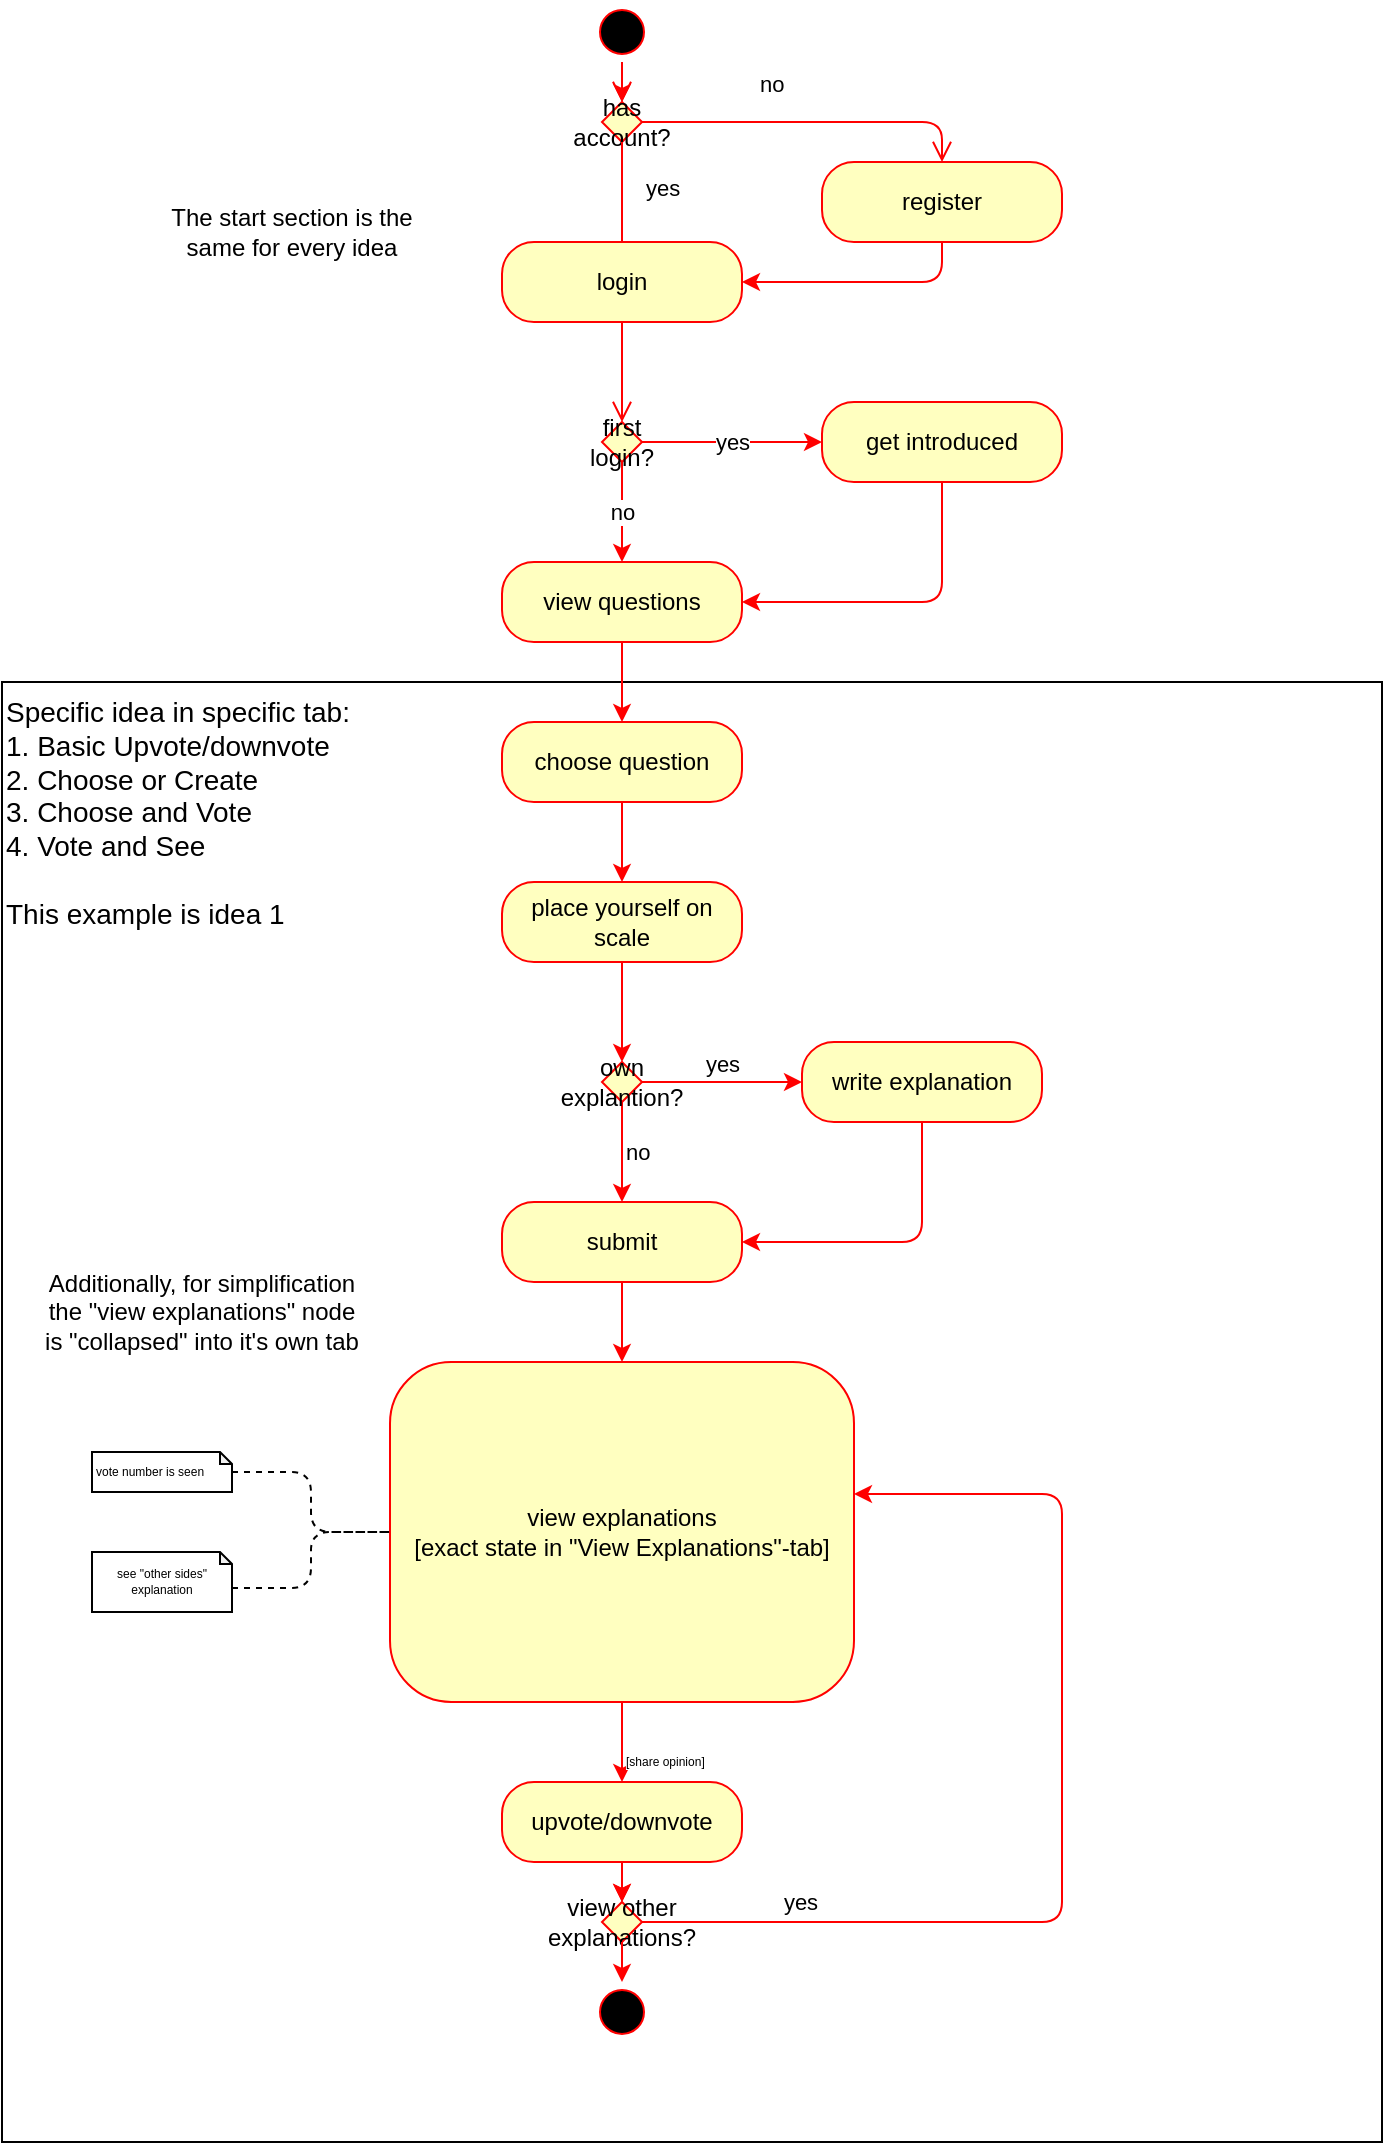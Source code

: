 <mxfile version="13.7.3" type="github" pages="7">
  <diagram id="aC33ARPKNdBDLeKjjG60" name="revised-diagram">
    <mxGraphModel dx="1619" dy="732" grid="1" gridSize="10" guides="1" tooltips="1" connect="1" arrows="1" fold="1" page="1" pageScale="1" pageWidth="850" pageHeight="1100" math="0" shadow="0">
      <root>
        <mxCell id="mZd0HvATRs0XCswhsqKQ-0" />
        <mxCell id="mZd0HvATRs0XCswhsqKQ-1" parent="mZd0HvATRs0XCswhsqKQ-0" />
        <mxCell id="D3ww4tIf707H9IPHK7wI-0" value="&lt;div style=&quot;font-size: 14px&quot;&gt;Specific idea in specific tab:&lt;br&gt;1. Basic Upvote/downvote&lt;/div&gt;&lt;div style=&quot;font-size: 14px&quot;&gt;2. Choose or Create&lt;/div&gt;&lt;div style=&quot;font-size: 14px&quot;&gt;3. Choose and Vote&lt;/div&gt;&lt;div style=&quot;font-size: 14px&quot;&gt;4. Vote and See&lt;/div&gt;&lt;div style=&quot;font-size: 14px&quot;&gt;&lt;br&gt;&lt;/div&gt;&lt;div style=&quot;font-size: 14px&quot;&gt;This example is idea 1&lt;br style=&quot;font-size: 14px&quot;&gt;&lt;/div&gt;" style="rounded=0;whiteSpace=wrap;html=1;fontSize=14;fillColor=none;align=left;verticalAlign=top;" parent="mZd0HvATRs0XCswhsqKQ-1" vertex="1">
          <mxGeometry x="130" y="400" width="690" height="730" as="geometry" />
        </mxCell>
        <mxCell id="GJkrWsHs2sDoMX8i2nbH-12" value="" style="edgeStyle=orthogonalEdgeStyle;rounded=1;orthogonalLoop=1;jettySize=auto;html=1;strokeColor=#FF0000;exitX=0.5;exitY=1;exitDx=0;exitDy=0;" parent="mZd0HvATRs0XCswhsqKQ-1" source="GJkrWsHs2sDoMX8i2nbH-2" target="GJkrWsHs2sDoMX8i2nbH-4" edge="1">
          <mxGeometry relative="1" as="geometry" />
        </mxCell>
        <mxCell id="GJkrWsHs2sDoMX8i2nbH-2" value="" style="ellipse;html=1;shape=startState;fillColor=#000000;strokeColor=#ff0000;" parent="mZd0HvATRs0XCswhsqKQ-1" vertex="1">
          <mxGeometry x="425" y="60" width="30" height="30" as="geometry" />
        </mxCell>
        <mxCell id="GJkrWsHs2sDoMX8i2nbH-3" value="" style="edgeStyle=orthogonalEdgeStyle;html=1;verticalAlign=bottom;endArrow=open;endSize=8;strokeColor=#ff0000;entryX=0.5;entryY=0;entryDx=0;entryDy=0;" parent="mZd0HvATRs0XCswhsqKQ-1" source="GJkrWsHs2sDoMX8i2nbH-2" target="GJkrWsHs2sDoMX8i2nbH-4" edge="1">
          <mxGeometry relative="1" as="geometry">
            <mxPoint x="440" y="120" as="targetPoint" />
          </mxGeometry>
        </mxCell>
        <mxCell id="GJkrWsHs2sDoMX8i2nbH-4" value="has account?" style="rhombus;whiteSpace=wrap;html=1;fillColor=#ffffc0;strokeColor=#ff0000;" parent="mZd0HvATRs0XCswhsqKQ-1" vertex="1">
          <mxGeometry x="430" y="110" width="20" height="20" as="geometry" />
        </mxCell>
        <mxCell id="GJkrWsHs2sDoMX8i2nbH-5" value="no" style="edgeStyle=orthogonalEdgeStyle;html=1;align=left;verticalAlign=bottom;endArrow=open;endSize=8;strokeColor=#ff0000;entryX=0.5;entryY=0;entryDx=0;entryDy=0;" parent="mZd0HvATRs0XCswhsqKQ-1" source="GJkrWsHs2sDoMX8i2nbH-4" target="GJkrWsHs2sDoMX8i2nbH-9" edge="1">
          <mxGeometry x="-0.333" y="10" relative="1" as="geometry">
            <mxPoint x="580" y="140" as="targetPoint" />
            <Array as="points">
              <mxPoint x="600" y="120" />
            </Array>
            <mxPoint as="offset" />
          </mxGeometry>
        </mxCell>
        <mxCell id="GJkrWsHs2sDoMX8i2nbH-6" value="&lt;div&gt;yes&lt;/div&gt;" style="edgeStyle=orthogonalEdgeStyle;html=1;align=left;verticalAlign=top;endArrow=open;endSize=8;strokeColor=#ff0000;" parent="mZd0HvATRs0XCswhsqKQ-1" source="GJkrWsHs2sDoMX8i2nbH-4" edge="1">
          <mxGeometry x="-0.778" y="10" relative="1" as="geometry">
            <mxPoint x="440" y="220" as="targetPoint" />
            <mxPoint as="offset" />
          </mxGeometry>
        </mxCell>
        <mxCell id="GJkrWsHs2sDoMX8i2nbH-7" value="login" style="rounded=1;whiteSpace=wrap;html=1;arcSize=40;fontColor=#000000;fillColor=#ffffc0;strokeColor=#ff0000;" parent="mZd0HvATRs0XCswhsqKQ-1" vertex="1">
          <mxGeometry x="380" y="180" width="120" height="40" as="geometry" />
        </mxCell>
        <mxCell id="GJkrWsHs2sDoMX8i2nbH-8" value="" style="edgeStyle=orthogonalEdgeStyle;html=1;verticalAlign=bottom;endArrow=open;endSize=8;strokeColor=#ff0000;entryX=0.5;entryY=0;entryDx=0;entryDy=0;" parent="mZd0HvATRs0XCswhsqKQ-1" source="GJkrWsHs2sDoMX8i2nbH-7" target="Xoc4gdFxg_Gc56aJsUjz-0" edge="1">
          <mxGeometry relative="1" as="geometry">
            <mxPoint x="440" y="320" as="targetPoint" />
          </mxGeometry>
        </mxCell>
        <mxCell id="nLDTHbPe5vds7OVr34sZ-26" style="edgeStyle=orthogonalEdgeStyle;rounded=1;orthogonalLoop=1;jettySize=auto;html=1;entryX=1;entryY=0.5;entryDx=0;entryDy=0;strokeColor=#FF0000;fontSize=6;align=left;exitX=0.5;exitY=1;exitDx=0;exitDy=0;" parent="mZd0HvATRs0XCswhsqKQ-1" source="GJkrWsHs2sDoMX8i2nbH-9" target="GJkrWsHs2sDoMX8i2nbH-7" edge="1">
          <mxGeometry relative="1" as="geometry" />
        </mxCell>
        <mxCell id="GJkrWsHs2sDoMX8i2nbH-9" value="register" style="rounded=1;whiteSpace=wrap;html=1;arcSize=40;fontColor=#000000;fillColor=#ffffc0;strokeColor=#ff0000;" parent="mZd0HvATRs0XCswhsqKQ-1" vertex="1">
          <mxGeometry x="540" y="140" width="120" height="40" as="geometry" />
        </mxCell>
        <mxCell id="Xoc4gdFxg_Gc56aJsUjz-2" value="yes" style="edgeStyle=orthogonalEdgeStyle;rounded=1;orthogonalLoop=1;jettySize=auto;html=1;entryX=0;entryY=0.5;entryDx=0;entryDy=0;strokeColor=#FF0000;" parent="mZd0HvATRs0XCswhsqKQ-1" source="Xoc4gdFxg_Gc56aJsUjz-0" target="Xoc4gdFxg_Gc56aJsUjz-1" edge="1">
          <mxGeometry relative="1" as="geometry" />
        </mxCell>
        <mxCell id="Xoc4gdFxg_Gc56aJsUjz-4" value="no" style="edgeStyle=orthogonalEdgeStyle;rounded=1;orthogonalLoop=1;jettySize=auto;html=1;exitX=0.5;exitY=1;exitDx=0;exitDy=0;entryX=0.5;entryY=0;entryDx=0;entryDy=0;strokeColor=#FF0000;" parent="mZd0HvATRs0XCswhsqKQ-1" source="Xoc4gdFxg_Gc56aJsUjz-0" target="Xoc4gdFxg_Gc56aJsUjz-3" edge="1">
          <mxGeometry relative="1" as="geometry" />
        </mxCell>
        <mxCell id="Xoc4gdFxg_Gc56aJsUjz-0" value="first login?" style="rhombus;whiteSpace=wrap;html=1;fillColor=#ffffc0;strokeColor=#ff0000;" parent="mZd0HvATRs0XCswhsqKQ-1" vertex="1">
          <mxGeometry x="430" y="270" width="20" height="20" as="geometry" />
        </mxCell>
        <mxCell id="Xoc4gdFxg_Gc56aJsUjz-5" style="edgeStyle=orthogonalEdgeStyle;rounded=1;orthogonalLoop=1;jettySize=auto;html=1;entryX=1;entryY=0.5;entryDx=0;entryDy=0;strokeColor=#FF0000;exitX=0.5;exitY=1;exitDx=0;exitDy=0;" parent="mZd0HvATRs0XCswhsqKQ-1" source="Xoc4gdFxg_Gc56aJsUjz-1" target="Xoc4gdFxg_Gc56aJsUjz-3" edge="1">
          <mxGeometry relative="1" as="geometry" />
        </mxCell>
        <mxCell id="Xoc4gdFxg_Gc56aJsUjz-1" value="get introduced" style="rounded=1;whiteSpace=wrap;html=1;arcSize=40;fontColor=#000000;fillColor=#ffffc0;strokeColor=#ff0000;" parent="mZd0HvATRs0XCswhsqKQ-1" vertex="1">
          <mxGeometry x="540" y="260" width="120" height="40" as="geometry" />
        </mxCell>
        <mxCell id="wP3E6AdchmkzitAnw8Lk-1" style="edgeStyle=orthogonalEdgeStyle;rounded=1;orthogonalLoop=1;jettySize=auto;html=1;entryX=0.5;entryY=0;entryDx=0;entryDy=0;strokeColor=#FF0000;" parent="mZd0HvATRs0XCswhsqKQ-1" source="Xoc4gdFxg_Gc56aJsUjz-3" target="wP3E6AdchmkzitAnw8Lk-0" edge="1">
          <mxGeometry relative="1" as="geometry" />
        </mxCell>
        <mxCell id="Xoc4gdFxg_Gc56aJsUjz-3" value="view questions" style="rounded=1;whiteSpace=wrap;html=1;arcSize=40;fontColor=#000000;fillColor=#ffffc0;strokeColor=#ff0000;" parent="mZd0HvATRs0XCswhsqKQ-1" vertex="1">
          <mxGeometry x="380" y="340" width="120" height="40" as="geometry" />
        </mxCell>
        <mxCell id="nLDTHbPe5vds7OVr34sZ-0" style="edgeStyle=orthogonalEdgeStyle;rounded=1;orthogonalLoop=1;jettySize=auto;html=1;entryX=0.5;entryY=0;entryDx=0;entryDy=0;strokeColor=#FF0000;" parent="mZd0HvATRs0XCswhsqKQ-1" source="wP3E6AdchmkzitAnw8Lk-0" target="NU5cXXk2-aUeuse2mgWf-3" edge="1">
          <mxGeometry relative="1" as="geometry" />
        </mxCell>
        <mxCell id="wP3E6AdchmkzitAnw8Lk-0" value="choose question" style="rounded=1;whiteSpace=wrap;html=1;arcSize=40;fontColor=#000000;fillColor=#ffffc0;strokeColor=#ff0000;" parent="mZd0HvATRs0XCswhsqKQ-1" vertex="1">
          <mxGeometry x="380" y="420" width="120" height="40" as="geometry" />
        </mxCell>
        <mxCell id="nLDTHbPe5vds7OVr34sZ-12" value="" style="edgeStyle=orthogonalEdgeStyle;rounded=1;orthogonalLoop=1;jettySize=auto;html=1;strokeColor=#FF0000;fontSize=6;align=left;entryX=0.5;entryY=0;entryDx=0;entryDy=0;" parent="mZd0HvATRs0XCswhsqKQ-1" source="NU5cXXk2-aUeuse2mgWf-0" target="f8Fqe1DAETNGjsMg1osq-2" edge="1">
          <mxGeometry relative="1" as="geometry">
            <mxPoint x="440" y="770" as="targetPoint" />
          </mxGeometry>
        </mxCell>
        <mxCell id="NU5cXXk2-aUeuse2mgWf-0" value="submit" style="rounded=1;whiteSpace=wrap;html=1;arcSize=40;fontColor=#000000;fillColor=#ffffc0;strokeColor=#ff0000;" parent="mZd0HvATRs0XCswhsqKQ-1" vertex="1">
          <mxGeometry x="380" y="660" width="120" height="40" as="geometry" />
        </mxCell>
        <mxCell id="nLDTHbPe5vds7OVr34sZ-3" value="" style="edgeStyle=orthogonalEdgeStyle;rounded=1;orthogonalLoop=1;jettySize=auto;html=1;strokeColor=#FF0000;" parent="mZd0HvATRs0XCswhsqKQ-1" source="NU5cXXk2-aUeuse2mgWf-3" target="nLDTHbPe5vds7OVr34sZ-2" edge="1">
          <mxGeometry relative="1" as="geometry" />
        </mxCell>
        <mxCell id="NU5cXXk2-aUeuse2mgWf-3" value="place yourself on scale" style="rounded=1;whiteSpace=wrap;html=1;arcSize=40;fontColor=#000000;fillColor=#ffffc0;strokeColor=#ff0000;" parent="mZd0HvATRs0XCswhsqKQ-1" vertex="1">
          <mxGeometry x="380" y="500" width="120" height="40" as="geometry" />
        </mxCell>
        <mxCell id="nLDTHbPe5vds7OVr34sZ-4" value="&lt;font style=&quot;font-size: 11px&quot;&gt;no&lt;/font&gt;" style="edgeStyle=orthogonalEdgeStyle;rounded=1;orthogonalLoop=1;jettySize=auto;html=1;strokeColor=#FF0000;verticalAlign=middle;align=left;fontSize=6;" parent="mZd0HvATRs0XCswhsqKQ-1" source="nLDTHbPe5vds7OVr34sZ-2" target="NU5cXXk2-aUeuse2mgWf-0" edge="1">
          <mxGeometry relative="1" as="geometry" />
        </mxCell>
        <mxCell id="nLDTHbPe5vds7OVr34sZ-9" value="&lt;font style=&quot;font-size: 11px&quot;&gt;yes&lt;/font&gt;" style="edgeStyle=orthogonalEdgeStyle;rounded=1;orthogonalLoop=1;jettySize=auto;html=1;entryX=0;entryY=0.5;entryDx=0;entryDy=0;strokeColor=#FF0000;verticalAlign=bottom;align=center;fontSize=6;" parent="mZd0HvATRs0XCswhsqKQ-1" source="nLDTHbPe5vds7OVr34sZ-2" target="nLDTHbPe5vds7OVr34sZ-5" edge="1">
          <mxGeometry relative="1" as="geometry" />
        </mxCell>
        <mxCell id="nLDTHbPe5vds7OVr34sZ-2" value="own explantion?" style="rhombus;whiteSpace=wrap;html=1;fillColor=#ffffc0;strokeColor=#ff0000;" parent="mZd0HvATRs0XCswhsqKQ-1" vertex="1">
          <mxGeometry x="430" y="590" width="20" height="20" as="geometry" />
        </mxCell>
        <mxCell id="nLDTHbPe5vds7OVr34sZ-10" style="edgeStyle=orthogonalEdgeStyle;rounded=1;orthogonalLoop=1;jettySize=auto;html=1;entryX=1;entryY=0.5;entryDx=0;entryDy=0;strokeColor=#FF0000;exitX=0.5;exitY=1;exitDx=0;exitDy=0;" parent="mZd0HvATRs0XCswhsqKQ-1" source="nLDTHbPe5vds7OVr34sZ-5" target="NU5cXXk2-aUeuse2mgWf-0" edge="1">
          <mxGeometry relative="1" as="geometry" />
        </mxCell>
        <mxCell id="nLDTHbPe5vds7OVr34sZ-5" value="write explanation" style="rounded=1;whiteSpace=wrap;html=1;arcSize=40;fontColor=#000000;fillColor=#ffffc0;strokeColor=#ff0000;" parent="mZd0HvATRs0XCswhsqKQ-1" vertex="1">
          <mxGeometry x="530" y="580" width="120" height="40" as="geometry" />
        </mxCell>
        <mxCell id="nLDTHbPe5vds7OVr34sZ-16" value="[share opinion] " style="edgeStyle=orthogonalEdgeStyle;rounded=1;orthogonalLoop=1;jettySize=auto;html=1;strokeColor=#FF0000;fontSize=6;align=left;entryX=0.5;entryY=0;entryDx=0;entryDy=0;exitX=0.5;exitY=1;exitDx=0;exitDy=0;verticalAlign=top;" parent="mZd0HvATRs0XCswhsqKQ-1" source="f8Fqe1DAETNGjsMg1osq-2" target="nLDTHbPe5vds7OVr34sZ-15" edge="1">
          <mxGeometry relative="1" as="geometry">
            <mxPoint x="440" y="1000" as="sourcePoint" />
          </mxGeometry>
        </mxCell>
        <mxCell id="f8Fqe1DAETNGjsMg1osq-1" style="edgeStyle=orthogonalEdgeStyle;rounded=1;orthogonalLoop=1;jettySize=auto;html=1;entryX=0.5;entryY=0;entryDx=0;entryDy=0;exitX=0.5;exitY=1;exitDx=0;exitDy=0;strokeColor=#FF0000;" parent="mZd0HvATRs0XCswhsqKQ-1" source="nLDTHbPe5vds7OVr34sZ-15" target="DtrMxCOe004STXM9Asxs-3" edge="1">
          <mxGeometry relative="1" as="geometry">
            <mxPoint x="618.75" y="885" as="targetPoint" />
            <Array as="points" />
          </mxGeometry>
        </mxCell>
        <mxCell id="nLDTHbPe5vds7OVr34sZ-15" value="upvote/downvote" style="rounded=1;whiteSpace=wrap;html=1;arcSize=40;fontColor=#000000;fillColor=#ffffc0;strokeColor=#ff0000;" parent="mZd0HvATRs0XCswhsqKQ-1" vertex="1">
          <mxGeometry x="380" y="950" width="120" height="40" as="geometry" />
        </mxCell>
        <mxCell id="f8Fqe1DAETNGjsMg1osq-0" value="Additionally, for simplification the &quot;view explanations&quot; node is &quot;collapsed&quot; into it&#39;s own tab" style="text;html=1;strokeColor=none;fillColor=none;align=center;verticalAlign=middle;whiteSpace=wrap;rounded=0;" parent="mZd0HvATRs0XCswhsqKQ-1" vertex="1">
          <mxGeometry x="150" y="670" width="160" height="90" as="geometry" />
        </mxCell>
        <mxCell id="f8Fqe1DAETNGjsMg1osq-2" value="view explanations&lt;br&gt;[exact state in &quot;View Explanations&quot;-tab]" style="rounded=1;whiteSpace=wrap;html=1;arcSize=18;fontColor=#000000;fillColor=#ffffc0;strokeColor=#ff0000;" parent="mZd0HvATRs0XCswhsqKQ-1" vertex="1">
          <mxGeometry x="324" y="740" width="232" height="170" as="geometry" />
        </mxCell>
        <mxCell id="f8Fqe1DAETNGjsMg1osq-4" value="The start section is the same for every idea" style="text;html=1;strokeColor=none;fillColor=none;align=center;verticalAlign=middle;whiteSpace=wrap;rounded=0;shadow=0;" parent="mZd0HvATRs0XCswhsqKQ-1" vertex="1">
          <mxGeometry x="200" y="130" width="150" height="90" as="geometry" />
        </mxCell>
        <mxCell id="e9hllGgWyhzpBcKEnKIA-4" value="" style="edgeStyle=orthogonalEdgeStyle;rounded=1;orthogonalLoop=1;jettySize=auto;html=1;dashed=1;endArrow=none;endFill=0;strokeColor=#000000;fontSize=6;align=left;entryX=0;entryY=0.5;entryDx=0;entryDy=0;" parent="mZd0HvATRs0XCswhsqKQ-1" source="e9hllGgWyhzpBcKEnKIA-5" target="f8Fqe1DAETNGjsMg1osq-2" edge="1">
          <mxGeometry relative="1" as="geometry">
            <mxPoint x="285" y="825" as="targetPoint" />
          </mxGeometry>
        </mxCell>
        <mxCell id="e9hllGgWyhzpBcKEnKIA-5" value="vote number is seen" style="shape=note;whiteSpace=wrap;html=1;backgroundOutline=1;darkOpacity=0.05;fillColor=none;gradientColor=none;fontSize=6;align=left;size=6;" parent="mZd0HvATRs0XCswhsqKQ-1" vertex="1">
          <mxGeometry x="175" y="785" width="70" height="20" as="geometry" />
        </mxCell>
        <mxCell id="e9hllGgWyhzpBcKEnKIA-6" value="see &quot;other sides&quot; explanation" style="shape=note;whiteSpace=wrap;html=1;backgroundOutline=1;darkOpacity=0.05;fillColor=none;gradientColor=none;fontSize=6;align=center;size=6;" parent="mZd0HvATRs0XCswhsqKQ-1" vertex="1">
          <mxGeometry x="175" y="835" width="70" height="30" as="geometry" />
        </mxCell>
        <mxCell id="e9hllGgWyhzpBcKEnKIA-7" value="" style="edgeStyle=orthogonalEdgeStyle;rounded=1;orthogonalLoop=1;jettySize=auto;html=1;dashed=1;endArrow=none;endFill=0;strokeColor=#000000;fontSize=6;align=left;entryX=0;entryY=0.5;entryDx=0;entryDy=0;exitX=0;exitY=0;exitDx=70;exitDy=18;exitPerimeter=0;" parent="mZd0HvATRs0XCswhsqKQ-1" source="e9hllGgWyhzpBcKEnKIA-6" target="f8Fqe1DAETNGjsMg1osq-2" edge="1">
          <mxGeometry relative="1" as="geometry">
            <mxPoint x="255" y="805" as="sourcePoint" />
            <mxPoint x="285" y="825" as="targetPoint" />
          </mxGeometry>
        </mxCell>
        <mxCell id="DtrMxCOe004STXM9Asxs-1" value="" style="ellipse;html=1;shape=startState;fillColor=#000000;strokeColor=#ff0000;" parent="mZd0HvATRs0XCswhsqKQ-1" vertex="1">
          <mxGeometry x="425" y="1050" width="30" height="30" as="geometry" />
        </mxCell>
        <mxCell id="DtrMxCOe004STXM9Asxs-3" value="view other explanations?" style="rhombus;whiteSpace=wrap;html=1;fillColor=#ffffc0;strokeColor=#ff0000;" parent="mZd0HvATRs0XCswhsqKQ-1" vertex="1">
          <mxGeometry x="430" y="1010" width="20" height="20" as="geometry" />
        </mxCell>
        <mxCell id="DtrMxCOe004STXM9Asxs-4" style="edgeStyle=orthogonalEdgeStyle;rounded=1;orthogonalLoop=1;jettySize=auto;html=1;entryX=0.5;entryY=0;entryDx=0;entryDy=0;exitX=0.5;exitY=1;exitDx=0;exitDy=0;strokeColor=#FF0000;" parent="mZd0HvATRs0XCswhsqKQ-1" edge="1">
          <mxGeometry relative="1" as="geometry">
            <mxPoint x="440" y="1010" as="targetPoint" />
            <mxPoint x="440" y="990" as="sourcePoint" />
            <Array as="points" />
          </mxGeometry>
        </mxCell>
        <mxCell id="DtrMxCOe004STXM9Asxs-5" value="yes" style="edgeStyle=orthogonalEdgeStyle;rounded=1;orthogonalLoop=1;jettySize=auto;html=1;strokeColor=#FF0000;entryX=1;entryY=0.388;entryDx=0;entryDy=0;entryPerimeter=0;exitX=1;exitY=0.5;exitDx=0;exitDy=0;" parent="mZd0HvATRs0XCswhsqKQ-1" source="DtrMxCOe004STXM9Asxs-3" target="f8Fqe1DAETNGjsMg1osq-2" edge="1">
          <mxGeometry x="-0.703" y="10" relative="1" as="geometry">
            <mxPoint x="450" y="1020" as="targetPoint" />
            <mxPoint x="440" y="1020" as="sourcePoint" />
            <Array as="points">
              <mxPoint x="660" y="1020" />
              <mxPoint x="660" y="806" />
            </Array>
            <mxPoint as="offset" />
          </mxGeometry>
        </mxCell>
        <mxCell id="DtrMxCOe004STXM9Asxs-6" style="edgeStyle=orthogonalEdgeStyle;rounded=1;orthogonalLoop=1;jettySize=auto;html=1;strokeColor=#FF0000;exitX=0.5;exitY=1;exitDx=0;exitDy=0;" parent="mZd0HvATRs0XCswhsqKQ-1" source="DtrMxCOe004STXM9Asxs-3" edge="1">
          <mxGeometry relative="1" as="geometry">
            <mxPoint x="440" y="1050" as="targetPoint" />
            <mxPoint x="460" y="1040" as="sourcePoint" />
            <Array as="points">
              <mxPoint x="440" y="1040" />
              <mxPoint x="440" y="1040" />
            </Array>
          </mxGeometry>
        </mxCell>
      </root>
    </mxGraphModel>
  </diagram>
  <diagram id="T0OLfQ77nba1P5-F2xaN" name="View Explanations">
    <mxGraphModel dx="1619" dy="732" grid="1" gridSize="10" guides="1" tooltips="1" connect="1" arrows="1" fold="1" page="1" pageScale="1" pageWidth="850" pageHeight="1100" math="0" shadow="0">
      <root>
        <mxCell id="SDLg_EsiU2lzFxjjC8o2-0" />
        <mxCell id="SDLg_EsiU2lzFxjjC8o2-1" parent="SDLg_EsiU2lzFxjjC8o2-0" />
        <mxCell id="JSJtBqLJRuTH9ar2CPZ5-9" value="&lt;div&gt;view explanations&lt;br&gt;&lt;/div&gt;" style="rounded=1;whiteSpace=wrap;html=1;fillColor=none;align=center;verticalAlign=top;strokeColor=#FF0000;" parent="SDLg_EsiU2lzFxjjC8o2-1" vertex="1">
          <mxGeometry x="230" y="200" width="350" height="320" as="geometry" />
        </mxCell>
        <mxCell id="JSJtBqLJRuTH9ar2CPZ5-0" value="" style="edgeStyle=orthogonalEdgeStyle;rounded=1;orthogonalLoop=1;jettySize=auto;html=1;strokeColor=#FF0000;fontSize=6;align=left;" parent="SDLg_EsiU2lzFxjjC8o2-1" source="JSJtBqLJRuTH9ar2CPZ5-1" target="JSJtBqLJRuTH9ar2CPZ5-4" edge="1">
          <mxGeometry relative="1" as="geometry" />
        </mxCell>
        <mxCell id="JSJtBqLJRuTH9ar2CPZ5-1" value="view explanations" style="rounded=1;whiteSpace=wrap;html=1;arcSize=40;fontColor=#000000;fillColor=#ffffc0;strokeColor=#ff0000;" parent="SDLg_EsiU2lzFxjjC8o2-1" vertex="1">
          <mxGeometry x="260" y="270" width="120" height="40" as="geometry" />
        </mxCell>
        <mxCell id="JSJtBqLJRuTH9ar2CPZ5-2" value="&lt;div&gt;[see different explanations]&lt;/div&gt;&lt;div&gt;&lt;br&gt;&lt;/div&gt;" style="edgeStyle=orthogonalEdgeStyle;rounded=1;orthogonalLoop=1;jettySize=auto;html=1;entryX=0;entryY=0.5;entryDx=0;entryDy=0;strokeColor=#FF0000;fontSize=6;align=center;exitX=0.5;exitY=1;exitDx=0;exitDy=0;verticalAlign=bottom;" parent="SDLg_EsiU2lzFxjjC8o2-1" source="JSJtBqLJRuTH9ar2CPZ5-4" target="JSJtBqLJRuTH9ar2CPZ5-6" edge="1">
          <mxGeometry relative="1" as="geometry" />
        </mxCell>
        <mxCell id="JSJtBqLJRuTH9ar2CPZ5-3" value="&lt;div&gt;[see other views]&lt;/div&gt;" style="edgeStyle=orthogonalEdgeStyle;rounded=1;orthogonalLoop=1;jettySize=auto;html=1;entryX=0;entryY=0.5;entryDx=0;entryDy=0;strokeColor=#FF0000;fontSize=6;align=center;verticalAlign=bottom;" parent="SDLg_EsiU2lzFxjjC8o2-1" source="JSJtBqLJRuTH9ar2CPZ5-4" target="JSJtBqLJRuTH9ar2CPZ5-8" edge="1">
          <mxGeometry relative="1" as="geometry" />
        </mxCell>
        <mxCell id="JSJtBqLJRuTH9ar2CPZ5-4" value="" style="rhombus;whiteSpace=wrap;html=1;fillColor=#ffffc0;strokeColor=#ff0000;" parent="SDLg_EsiU2lzFxjjC8o2-1" vertex="1">
          <mxGeometry x="310" y="360" width="20" height="20" as="geometry" />
        </mxCell>
        <mxCell id="JSJtBqLJRuTH9ar2CPZ5-5" style="edgeStyle=orthogonalEdgeStyle;rounded=1;orthogonalLoop=1;jettySize=auto;html=1;entryX=1;entryY=0.5;entryDx=0;entryDy=0;strokeColor=#FF0000;fontSize=6;align=left;exitX=1;exitY=0.5;exitDx=0;exitDy=0;" parent="SDLg_EsiU2lzFxjjC8o2-1" source="JSJtBqLJRuTH9ar2CPZ5-6" target="mgRkiGzX8NfmpQWJoRzP-2" edge="1">
          <mxGeometry relative="1" as="geometry" />
        </mxCell>
        <mxCell id="JSJtBqLJRuTH9ar2CPZ5-6" value="&lt;div&gt;sort explanations differently&lt;/div&gt;" style="rounded=1;whiteSpace=wrap;html=1;arcSize=40;fontColor=#000000;fillColor=#ffffc0;strokeColor=#ff0000;" parent="SDLg_EsiU2lzFxjjC8o2-1" vertex="1">
          <mxGeometry x="410" y="400" width="120" height="40" as="geometry" />
        </mxCell>
        <mxCell id="JSJtBqLJRuTH9ar2CPZ5-7" style="edgeStyle=orthogonalEdgeStyle;rounded=1;orthogonalLoop=1;jettySize=auto;html=1;entryX=1;entryY=0.5;entryDx=0;entryDy=0;strokeColor=#FF0000;fontSize=6;align=left;exitX=1;exitY=0.5;exitDx=0;exitDy=0;" parent="SDLg_EsiU2lzFxjjC8o2-1" source="JSJtBqLJRuTH9ar2CPZ5-8" target="mgRkiGzX8NfmpQWJoRzP-2" edge="1">
          <mxGeometry relative="1" as="geometry" />
        </mxCell>
        <mxCell id="JSJtBqLJRuTH9ar2CPZ5-8" value="change active bar" style="rounded=1;whiteSpace=wrap;html=1;arcSize=40;fontColor=#000000;fillColor=#ffffc0;strokeColor=#ff0000;" parent="SDLg_EsiU2lzFxjjC8o2-1" vertex="1">
          <mxGeometry x="410" y="350" width="120" height="40" as="geometry" />
        </mxCell>
        <mxCell id="MLSyjrNWe852f-PS5pq4-0" value="&lt;div&gt;There is different default sortings for the explanations, which is indicated in the actual model by a note symbol attached with dashed lines.&lt;/div&gt;" style="text;html=1;strokeColor=none;fillColor=none;align=center;verticalAlign=middle;whiteSpace=wrap;rounded=0;shadow=0;" parent="SDLg_EsiU2lzFxjjC8o2-1" vertex="1">
          <mxGeometry x="230" y="510" width="340" height="100" as="geometry" />
        </mxCell>
        <mxCell id="mgRkiGzX8NfmpQWJoRzP-0" value="" style="ellipse;html=1;shape=startState;fillColor=#000000;strokeColor=#ff0000;" parent="SDLg_EsiU2lzFxjjC8o2-1" vertex="1">
          <mxGeometry x="305" y="220" width="30" height="30" as="geometry" />
        </mxCell>
        <mxCell id="mgRkiGzX8NfmpQWJoRzP-1" value="" style="edgeStyle=orthogonalEdgeStyle;rounded=1;orthogonalLoop=1;jettySize=auto;html=1;strokeColor=#FF0000;fontSize=6;align=left;exitX=0.5;exitY=1;exitDx=0;exitDy=0;" parent="SDLg_EsiU2lzFxjjC8o2-1" source="mgRkiGzX8NfmpQWJoRzP-0" edge="1">
          <mxGeometry relative="1" as="geometry">
            <mxPoint x="320" y="310" as="sourcePoint" />
            <mxPoint x="320" y="270" as="targetPoint" />
          </mxGeometry>
        </mxCell>
        <mxCell id="mgRkiGzX8NfmpQWJoRzP-2" value="" style="ellipse;html=1;shape=startState;fillColor=#000000;strokeColor=#ff0000;" parent="SDLg_EsiU2lzFxjjC8o2-1" vertex="1">
          <mxGeometry x="305" y="480" width="30" height="30" as="geometry" />
        </mxCell>
      </root>
    </mxGraphModel>
  </diagram>
  <diagram id="CjYkrTAcrpqW22rwyKS3" name="Basic Upvote/Downvote">
    <mxGraphModel dx="1619" dy="732" grid="1" gridSize="10" guides="1" tooltips="1" connect="1" arrows="1" fold="1" page="1" pageScale="1" pageWidth="850" pageHeight="1100" math="0" shadow="0">
      <root>
        <mxCell id="pzu39dAlTcETxVCLEfr1-0" />
        <mxCell id="pzu39dAlTcETxVCLEfr1-1" parent="pzu39dAlTcETxVCLEfr1-0" />
        <mxCell id="60eu2sE2hBlYpHJB1H1b-0" style="edgeStyle=orthogonalEdgeStyle;rounded=1;orthogonalLoop=1;jettySize=auto;html=1;entryX=0.5;entryY=0;entryDx=0;entryDy=0;strokeColor=#FF0000;exitX=0.5;exitY=1;exitDx=0;exitDy=0;" parent="pzu39dAlTcETxVCLEfr1-1" source="60eu2sE2hBlYpHJB1H1b-24" target="60eu2sE2hBlYpHJB1H1b-2" edge="1">
          <mxGeometry relative="1" as="geometry">
            <mxPoint x="320" y="60" as="sourcePoint" />
          </mxGeometry>
        </mxCell>
        <mxCell id="60eu2sE2hBlYpHJB1H1b-1" style="edgeStyle=orthogonalEdgeStyle;rounded=1;orthogonalLoop=1;jettySize=auto;html=1;entryX=0.5;entryY=0;entryDx=0;entryDy=0;strokeColor=#FF0000;" parent="pzu39dAlTcETxVCLEfr1-1" source="60eu2sE2hBlYpHJB1H1b-2" target="60eu2sE2hBlYpHJB1H1b-6" edge="1">
          <mxGeometry relative="1" as="geometry" />
        </mxCell>
        <mxCell id="60eu2sE2hBlYpHJB1H1b-2" value="choose question" style="rounded=1;whiteSpace=wrap;html=1;arcSize=40;fontColor=#000000;fillColor=#ffffc0;strokeColor=#ff0000;" parent="pzu39dAlTcETxVCLEfr1-1" vertex="1">
          <mxGeometry x="260" y="100" width="120" height="40" as="geometry" />
        </mxCell>
        <mxCell id="60eu2sE2hBlYpHJB1H1b-5" value="" style="edgeStyle=orthogonalEdgeStyle;rounded=1;orthogonalLoop=1;jettySize=auto;html=1;strokeColor=#FF0000;entryX=0.5;entryY=0;entryDx=0;entryDy=0;" parent="pzu39dAlTcETxVCLEfr1-1" source="60eu2sE2hBlYpHJB1H1b-6" target="bcd2-JLO-0RDKF_ipVxP-0" edge="1">
          <mxGeometry relative="1" as="geometry">
            <mxPoint x="320" y="270" as="targetPoint" />
          </mxGeometry>
        </mxCell>
        <mxCell id="60eu2sE2hBlYpHJB1H1b-6" value="place yourself on scale" style="rounded=1;whiteSpace=wrap;html=1;arcSize=40;fontColor=#000000;fillColor=#ffffc0;strokeColor=#ff0000;" parent="pzu39dAlTcETxVCLEfr1-1" vertex="1">
          <mxGeometry x="260" y="180" width="120" height="40" as="geometry" />
        </mxCell>
        <mxCell id="60eu2sE2hBlYpHJB1H1b-7" value="&lt;font style=&quot;font-size: 11px&quot;&gt;no&lt;/font&gt;" style="edgeStyle=orthogonalEdgeStyle;rounded=1;orthogonalLoop=1;jettySize=auto;html=1;strokeColor=#FF0000;verticalAlign=middle;align=left;fontSize=6;entryX=0.5;entryY=0;entryDx=0;entryDy=0;" parent="pzu39dAlTcETxVCLEfr1-1" source="60eu2sE2hBlYpHJB1H1b-9" target="60eu2sE2hBlYpHJB1H1b-13" edge="1">
          <mxGeometry relative="1" as="geometry" />
        </mxCell>
        <mxCell id="60eu2sE2hBlYpHJB1H1b-8" value="&lt;font style=&quot;font-size: 11px&quot;&gt;yes&lt;/font&gt;" style="edgeStyle=orthogonalEdgeStyle;rounded=1;orthogonalLoop=1;jettySize=auto;html=1;entryX=0;entryY=0.5;entryDx=0;entryDy=0;strokeColor=#FF0000;verticalAlign=bottom;align=center;fontSize=6;" parent="pzu39dAlTcETxVCLEfr1-1" source="60eu2sE2hBlYpHJB1H1b-9" target="60eu2sE2hBlYpHJB1H1b-11" edge="1">
          <mxGeometry relative="1" as="geometry" />
        </mxCell>
        <mxCell id="60eu2sE2hBlYpHJB1H1b-9" value="own explanation?" style="rhombus;whiteSpace=wrap;html=1;fillColor=#ffffc0;strokeColor=#ff0000;" parent="pzu39dAlTcETxVCLEfr1-1" vertex="1">
          <mxGeometry x="310" y="350" width="20" height="20" as="geometry" />
        </mxCell>
        <mxCell id="60eu2sE2hBlYpHJB1H1b-10" style="edgeStyle=orthogonalEdgeStyle;rounded=1;orthogonalLoop=1;jettySize=auto;html=1;strokeColor=#FF0000;exitX=0.5;exitY=1;exitDx=0;exitDy=0;entryX=1;entryY=0.5;entryDx=0;entryDy=0;" parent="pzu39dAlTcETxVCLEfr1-1" source="60eu2sE2hBlYpHJB1H1b-11" target="60eu2sE2hBlYpHJB1H1b-13" edge="1">
          <mxGeometry relative="1" as="geometry">
            <mxPoint x="470" y="420" as="targetPoint" />
          </mxGeometry>
        </mxCell>
        <mxCell id="60eu2sE2hBlYpHJB1H1b-11" value="write explanation" style="rounded=1;whiteSpace=wrap;html=1;arcSize=40;fontColor=#000000;fillColor=#ffffc0;strokeColor=#ff0000;" parent="pzu39dAlTcETxVCLEfr1-1" vertex="1">
          <mxGeometry x="410" y="340" width="120" height="40" as="geometry" />
        </mxCell>
        <mxCell id="60eu2sE2hBlYpHJB1H1b-13" value="view explanations" style="rounded=1;whiteSpace=wrap;html=1;arcSize=40;fontColor=#000000;fillColor=#ffffc0;strokeColor=#ff0000;" parent="pzu39dAlTcETxVCLEfr1-1" vertex="1">
          <mxGeometry x="260" y="420" width="120" height="40" as="geometry" />
        </mxCell>
        <mxCell id="60eu2sE2hBlYpHJB1H1b-14" value="[share opinion] " style="edgeStyle=orthogonalEdgeStyle;rounded=1;orthogonalLoop=1;jettySize=auto;html=1;strokeColor=#FF0000;fontSize=6;align=left;entryX=0.5;entryY=0;entryDx=0;entryDy=0;exitX=0.5;exitY=1;exitDx=0;exitDy=0;verticalAlign=top;" parent="pzu39dAlTcETxVCLEfr1-1" source="60eu2sE2hBlYpHJB1H1b-13" target="60eu2sE2hBlYpHJB1H1b-19" edge="1">
          <mxGeometry relative="1" as="geometry">
            <mxPoint x="320" y="530" as="sourcePoint" />
          </mxGeometry>
        </mxCell>
        <mxCell id="60eu2sE2hBlYpHJB1H1b-18" style="edgeStyle=orthogonalEdgeStyle;rounded=1;orthogonalLoop=1;jettySize=auto;html=1;strokeColor=#FF0000;fontSize=6;align=left;exitX=0.5;exitY=1;exitDx=0;exitDy=0;" parent="pzu39dAlTcETxVCLEfr1-1" source="8g_778LbaLpGPcPajMEx-0" target="A3jw6ookVHXtkChZdXtK-0" edge="1">
          <mxGeometry relative="1" as="geometry" />
        </mxCell>
        <mxCell id="60eu2sE2hBlYpHJB1H1b-19" value="upvote/downvote" style="rounded=1;whiteSpace=wrap;html=1;arcSize=40;fontColor=#000000;fillColor=#ffffc0;strokeColor=#ff0000;" parent="pzu39dAlTcETxVCLEfr1-1" vertex="1">
          <mxGeometry x="260" y="520" width="120" height="40" as="geometry" />
        </mxCell>
        <mxCell id="60eu2sE2hBlYpHJB1H1b-24" value="" style="ellipse;html=1;shape=startState;fillColor=#000000;strokeColor=#ff0000;fontSize=14;align=left;" parent="pzu39dAlTcETxVCLEfr1-1" vertex="1">
          <mxGeometry x="305" y="40" width="30" height="30" as="geometry" />
        </mxCell>
        <mxCell id="7cL362D5jNcUBSl-fK52-1" value="" style="edgeStyle=orthogonalEdgeStyle;rounded=1;orthogonalLoop=1;jettySize=auto;html=1;dashed=1;endArrow=none;endFill=0;strokeColor=#000000;fontSize=6;align=left;" parent="pzu39dAlTcETxVCLEfr1-1" source="7cL362D5jNcUBSl-fK52-0" target="60eu2sE2hBlYpHJB1H1b-13" edge="1">
          <mxGeometry relative="1" as="geometry" />
        </mxCell>
        <mxCell id="7cL362D5jNcUBSl-fK52-0" value="vote number is seen" style="shape=note;whiteSpace=wrap;html=1;backgroundOutline=1;darkOpacity=0.05;fillColor=none;gradientColor=none;fontSize=6;align=left;size=6;" parent="pzu39dAlTcETxVCLEfr1-1" vertex="1">
          <mxGeometry x="150" y="400" width="70" height="20" as="geometry" />
        </mxCell>
        <mxCell id="OHivUevBjZyowvtFVMip-0" value="see &quot;other sides&quot; explanation" style="shape=note;whiteSpace=wrap;html=1;backgroundOutline=1;darkOpacity=0.05;fillColor=none;gradientColor=none;fontSize=6;align=center;size=6;" parent="pzu39dAlTcETxVCLEfr1-1" vertex="1">
          <mxGeometry x="150" y="450" width="70" height="30" as="geometry" />
        </mxCell>
        <mxCell id="OHivUevBjZyowvtFVMip-1" value="" style="edgeStyle=orthogonalEdgeStyle;rounded=1;orthogonalLoop=1;jettySize=auto;html=1;dashed=1;endArrow=none;endFill=0;strokeColor=#000000;fontSize=6;align=left;entryX=0;entryY=0.5;entryDx=0;entryDy=0;exitX=0;exitY=0;exitDx=70;exitDy=18;exitPerimeter=0;" parent="pzu39dAlTcETxVCLEfr1-1" source="OHivUevBjZyowvtFVMip-0" target="60eu2sE2hBlYpHJB1H1b-13" edge="1">
          <mxGeometry relative="1" as="geometry">
            <mxPoint x="230" y="420" as="sourcePoint" />
            <mxPoint x="270" y="450" as="targetPoint" />
          </mxGeometry>
        </mxCell>
        <mxCell id="A3jw6ookVHXtkChZdXtK-0" value="" style="ellipse;html=1;shape=startState;fillColor=#000000;strokeColor=#ff0000;fontSize=14;align=left;" parent="pzu39dAlTcETxVCLEfr1-1" vertex="1">
          <mxGeometry x="305" y="640" width="30" height="30" as="geometry" />
        </mxCell>
        <mxCell id="8g_778LbaLpGPcPajMEx-0" value="view other explanation?" style="rhombus;whiteSpace=wrap;html=1;fillColor=#ffffc0;strokeColor=#ff0000;" parent="pzu39dAlTcETxVCLEfr1-1" vertex="1">
          <mxGeometry x="310" y="590" width="20" height="20" as="geometry" />
        </mxCell>
        <mxCell id="8g_778LbaLpGPcPajMEx-3" style="edgeStyle=orthogonalEdgeStyle;rounded=1;orthogonalLoop=1;jettySize=auto;html=1;entryX=0.5;entryY=0;entryDx=0;entryDy=0;strokeColor=#FF0000;fontSize=6;align=left;exitX=0.5;exitY=1;exitDx=0;exitDy=0;" parent="pzu39dAlTcETxVCLEfr1-1" source="60eu2sE2hBlYpHJB1H1b-19" target="8g_778LbaLpGPcPajMEx-0" edge="1">
          <mxGeometry relative="1" as="geometry">
            <mxPoint x="365" y="610" as="sourcePoint" />
            <mxPoint x="425" y="530" as="targetPoint" />
          </mxGeometry>
        </mxCell>
        <mxCell id="bcd2-JLO-0RDKF_ipVxP-5" style="edgeStyle=orthogonalEdgeStyle;rounded=0;orthogonalLoop=1;jettySize=auto;html=1;entryX=0.5;entryY=0;entryDx=0;entryDy=0;strokeColor=#FF0000;" edge="1" parent="pzu39dAlTcETxVCLEfr1-1" source="bcd2-JLO-0RDKF_ipVxP-0" target="60eu2sE2hBlYpHJB1H1b-9">
          <mxGeometry relative="1" as="geometry" />
        </mxCell>
        <mxCell id="bcd2-JLO-0RDKF_ipVxP-0" value="view explanations" style="rounded=1;whiteSpace=wrap;html=1;arcSize=40;fontColor=#000000;fillColor=#ffffc0;strokeColor=#ff0000;" vertex="1" parent="pzu39dAlTcETxVCLEfr1-1">
          <mxGeometry x="260" y="260" width="120" height="40" as="geometry" />
        </mxCell>
        <mxCell id="bcd2-JLO-0RDKF_ipVxP-1" value="" style="edgeStyle=orthogonalEdgeStyle;rounded=1;orthogonalLoop=1;jettySize=auto;html=1;dashed=1;endArrow=none;endFill=0;strokeColor=#000000;fontSize=6;align=left;" edge="1" parent="pzu39dAlTcETxVCLEfr1-1" source="bcd2-JLO-0RDKF_ipVxP-2" target="bcd2-JLO-0RDKF_ipVxP-0">
          <mxGeometry relative="1" as="geometry" />
        </mxCell>
        <mxCell id="bcd2-JLO-0RDKF_ipVxP-2" value="vote number is seen" style="shape=note;whiteSpace=wrap;html=1;backgroundOutline=1;darkOpacity=0.05;fillColor=none;gradientColor=none;fontSize=6;align=left;size=6;" vertex="1" parent="pzu39dAlTcETxVCLEfr1-1">
          <mxGeometry x="150" y="240" width="70" height="20" as="geometry" />
        </mxCell>
        <mxCell id="bcd2-JLO-0RDKF_ipVxP-3" value="see &quot;same sides&quot; explanation" style="shape=note;whiteSpace=wrap;html=1;backgroundOutline=1;darkOpacity=0.05;fillColor=none;gradientColor=none;fontSize=6;align=center;size=6;" vertex="1" parent="pzu39dAlTcETxVCLEfr1-1">
          <mxGeometry x="150" y="290" width="70" height="30" as="geometry" />
        </mxCell>
        <mxCell id="bcd2-JLO-0RDKF_ipVxP-4" value="" style="edgeStyle=orthogonalEdgeStyle;rounded=1;orthogonalLoop=1;jettySize=auto;html=1;dashed=1;endArrow=none;endFill=0;strokeColor=#000000;fontSize=6;align=left;entryX=0;entryY=0.5;entryDx=0;entryDy=0;exitX=0;exitY=0;exitDx=70;exitDy=18;exitPerimeter=0;" edge="1" parent="pzu39dAlTcETxVCLEfr1-1" source="bcd2-JLO-0RDKF_ipVxP-3" target="bcd2-JLO-0RDKF_ipVxP-0">
          <mxGeometry relative="1" as="geometry">
            <mxPoint x="230" y="260" as="sourcePoint" />
            <mxPoint x="270" y="290" as="targetPoint" />
          </mxGeometry>
        </mxCell>
      </root>
    </mxGraphModel>
  </diagram>
  <diagram id="6Ovv4VE6qm_vKAhSm3lW" name="Choose or Create">
    <mxGraphModel dx="1619" dy="732" grid="1" gridSize="10" guides="1" tooltips="1" connect="1" arrows="1" fold="1" page="1" pageScale="1" pageWidth="850" pageHeight="1100" math="0" shadow="0">
      <root>
        <mxCell id="Jo0F3M7C0bz86tSLN6sX-0" />
        <mxCell id="Jo0F3M7C0bz86tSLN6sX-1" parent="Jo0F3M7C0bz86tSLN6sX-0" />
        <mxCell id="xp8cirdrrTEiQjoM2X4e-0" style="edgeStyle=orthogonalEdgeStyle;rounded=1;orthogonalLoop=1;jettySize=auto;html=1;entryX=0.5;entryY=0;entryDx=0;entryDy=0;strokeColor=#FF0000;exitX=0.5;exitY=1;exitDx=0;exitDy=0;" parent="Jo0F3M7C0bz86tSLN6sX-1" source="xp8cirdrrTEiQjoM2X4e-24" target="xp8cirdrrTEiQjoM2X4e-2" edge="1">
          <mxGeometry relative="1" as="geometry">
            <mxPoint x="320" y="140" as="sourcePoint" />
          </mxGeometry>
        </mxCell>
        <mxCell id="xp8cirdrrTEiQjoM2X4e-1" style="edgeStyle=orthogonalEdgeStyle;rounded=1;orthogonalLoop=1;jettySize=auto;html=1;entryX=0.5;entryY=0;entryDx=0;entryDy=0;strokeColor=#FF0000;" parent="Jo0F3M7C0bz86tSLN6sX-1" source="xp8cirdrrTEiQjoM2X4e-2" target="xp8cirdrrTEiQjoM2X4e-6" edge="1">
          <mxGeometry relative="1" as="geometry" />
        </mxCell>
        <mxCell id="xp8cirdrrTEiQjoM2X4e-2" value="choose question" style="rounded=1;whiteSpace=wrap;html=1;arcSize=40;fontColor=#000000;fillColor=#ffffc0;strokeColor=#ff0000;" parent="Jo0F3M7C0bz86tSLN6sX-1" vertex="1">
          <mxGeometry x="260" y="180" width="120" height="40" as="geometry" />
        </mxCell>
        <mxCell id="xp8cirdrrTEiQjoM2X4e-3" value="" style="edgeStyle=orthogonalEdgeStyle;rounded=1;orthogonalLoop=1;jettySize=auto;html=1;strokeColor=#FF0000;fontSize=6;align=left;entryX=0;entryY=0.5;entryDx=0;entryDy=0;" parent="Jo0F3M7C0bz86tSLN6sX-1" source="xp8cirdrrTEiQjoM2X4e-4" target="EEyf4zDyOMsPnLL92hws-0" edge="1">
          <mxGeometry relative="1" as="geometry" />
        </mxCell>
        <mxCell id="xp8cirdrrTEiQjoM2X4e-4" value="choose representative" style="rounded=1;whiteSpace=wrap;html=1;arcSize=40;fontColor=#000000;fillColor=#ffffc0;strokeColor=#ff0000;" parent="Jo0F3M7C0bz86tSLN6sX-1" vertex="1">
          <mxGeometry x="140" y="500" width="120" height="40" as="geometry" />
        </mxCell>
        <mxCell id="xp8cirdrrTEiQjoM2X4e-5" value="" style="edgeStyle=orthogonalEdgeStyle;rounded=1;orthogonalLoop=1;jettySize=auto;html=1;strokeColor=#FF0000;entryX=0.5;entryY=0;entryDx=0;entryDy=0;" parent="Jo0F3M7C0bz86tSLN6sX-1" source="xp8cirdrrTEiQjoM2X4e-6" target="xp8cirdrrTEiQjoM2X4e-25" edge="1">
          <mxGeometry relative="1" as="geometry">
            <mxPoint x="320" y="340" as="targetPoint" />
          </mxGeometry>
        </mxCell>
        <mxCell id="xp8cirdrrTEiQjoM2X4e-6" value="place yourself on scale" style="rounded=1;whiteSpace=wrap;html=1;arcSize=40;fontColor=#000000;fillColor=#ffffc0;strokeColor=#ff0000;" parent="Jo0F3M7C0bz86tSLN6sX-1" vertex="1">
          <mxGeometry x="260" y="260" width="120" height="40" as="geometry" />
        </mxCell>
        <mxCell id="xp8cirdrrTEiQjoM2X4e-7" value="&lt;div&gt;[find good explanation]&lt;/div&gt;" style="edgeStyle=orthogonalEdgeStyle;rounded=1;orthogonalLoop=1;jettySize=auto;html=1;strokeColor=#FF0000;verticalAlign=bottom;align=center;fontSize=6;" parent="Jo0F3M7C0bz86tSLN6sX-1" source="xp8cirdrrTEiQjoM2X4e-9" target="xp8cirdrrTEiQjoM2X4e-4" edge="1">
          <mxGeometry relative="1" as="geometry" />
        </mxCell>
        <mxCell id="xp8cirdrrTEiQjoM2X4e-8" value="&lt;div style=&quot;font-size: 6px&quot;&gt;[do not find good explanation]&lt;br style=&quot;font-size: 6px&quot;&gt;&lt;/div&gt;" style="edgeStyle=orthogonalEdgeStyle;rounded=1;orthogonalLoop=1;jettySize=auto;html=1;entryX=0.5;entryY=0;entryDx=0;entryDy=0;strokeColor=#FF0000;verticalAlign=bottom;align=center;fontSize=6;" parent="Jo0F3M7C0bz86tSLN6sX-1" source="xp8cirdrrTEiQjoM2X4e-9" target="xp8cirdrrTEiQjoM2X4e-11" edge="1">
          <mxGeometry relative="1" as="geometry" />
        </mxCell>
        <mxCell id="xp8cirdrrTEiQjoM2X4e-9" value="" style="rhombus;whiteSpace=wrap;html=1;fillColor=#ffffc0;strokeColor=#ff0000;" parent="Jo0F3M7C0bz86tSLN6sX-1" vertex="1">
          <mxGeometry x="310" y="430" width="20" height="20" as="geometry" />
        </mxCell>
        <mxCell id="EEyf4zDyOMsPnLL92hws-1" style="edgeStyle=orthogonalEdgeStyle;rounded=1;orthogonalLoop=1;jettySize=auto;html=1;entryX=1;entryY=0.5;entryDx=0;entryDy=0;strokeColor=#FF0000;fontSize=14;align=center;" parent="Jo0F3M7C0bz86tSLN6sX-1" source="xp8cirdrrTEiQjoM2X4e-11" target="EEyf4zDyOMsPnLL92hws-0" edge="1">
          <mxGeometry relative="1" as="geometry" />
        </mxCell>
        <mxCell id="xp8cirdrrTEiQjoM2X4e-11" value="write explanation" style="rounded=1;whiteSpace=wrap;html=1;arcSize=40;fontColor=#000000;fillColor=#ffffc0;strokeColor=#ff0000;" parent="Jo0F3M7C0bz86tSLN6sX-1" vertex="1">
          <mxGeometry x="380" y="500" width="120" height="40" as="geometry" />
        </mxCell>
        <mxCell id="xp8cirdrrTEiQjoM2X4e-13" value="view explanations" style="rounded=1;whiteSpace=wrap;html=1;arcSize=40;fontColor=#000000;fillColor=#ffffc0;strokeColor=#ff0000;" parent="Jo0F3M7C0bz86tSLN6sX-1" vertex="1">
          <mxGeometry x="260" y="660" width="120" height="40" as="geometry" />
        </mxCell>
        <mxCell id="xp8cirdrrTEiQjoM2X4e-24" value="" style="ellipse;html=1;shape=startState;fillColor=#000000;strokeColor=#ff0000;fontSize=14;align=left;" parent="Jo0F3M7C0bz86tSLN6sX-1" vertex="1">
          <mxGeometry x="305" y="120" width="30" height="30" as="geometry" />
        </mxCell>
        <mxCell id="xp8cirdrrTEiQjoM2X4e-27" value="" style="edgeStyle=orthogonalEdgeStyle;rounded=1;orthogonalLoop=1;jettySize=auto;html=1;strokeColor=#FF0000;fontSize=14;align=center;" parent="Jo0F3M7C0bz86tSLN6sX-1" source="xp8cirdrrTEiQjoM2X4e-25" target="xp8cirdrrTEiQjoM2X4e-9" edge="1">
          <mxGeometry relative="1" as="geometry" />
        </mxCell>
        <mxCell id="FZqjtbjoMxPCs-53em3x-1" style="edgeStyle=orthogonalEdgeStyle;rounded=1;orthogonalLoop=1;jettySize=auto;html=1;exitX=0;exitY=0.5;exitDx=0;exitDy=0;dashed=1;endArrow=none;endFill=0;strokeColor=#000000;fontSize=6;align=left;entryX=0.979;entryY=0.547;entryDx=0;entryDy=0;entryPerimeter=0;" parent="Jo0F3M7C0bz86tSLN6sX-1" source="xp8cirdrrTEiQjoM2X4e-25" target="FZqjtbjoMxPCs-53em3x-0" edge="1">
          <mxGeometry relative="1" as="geometry">
            <mxPoint x="210" y="360" as="targetPoint" />
          </mxGeometry>
        </mxCell>
        <mxCell id="xp8cirdrrTEiQjoM2X4e-25" value="&lt;div&gt;view explanations&lt;br&gt;&lt;/div&gt;" style="rounded=1;whiteSpace=wrap;html=1;arcSize=40;fontColor=#000000;fillColor=#ffffc0;strokeColor=#ff0000;" parent="Jo0F3M7C0bz86tSLN6sX-1" vertex="1">
          <mxGeometry x="260" y="340" width="120" height="40" as="geometry" />
        </mxCell>
        <mxCell id="EEyf4zDyOMsPnLL92hws-2" value="" style="edgeStyle=orthogonalEdgeStyle;rounded=1;orthogonalLoop=1;jettySize=auto;html=1;strokeColor=#FF0000;fontSize=14;align=center;" parent="Jo0F3M7C0bz86tSLN6sX-1" source="EEyf4zDyOMsPnLL92hws-0" target="xp8cirdrrTEiQjoM2X4e-13" edge="1">
          <mxGeometry relative="1" as="geometry" />
        </mxCell>
        <mxCell id="EEyf4zDyOMsPnLL92hws-0" value="submit" style="rounded=1;whiteSpace=wrap;html=1;arcSize=40;fontColor=#000000;fillColor=#ffffc0;strokeColor=#ff0000;" parent="Jo0F3M7C0bz86tSLN6sX-1" vertex="1">
          <mxGeometry x="260" y="580" width="120" height="40" as="geometry" />
        </mxCell>
        <mxCell id="FZqjtbjoMxPCs-53em3x-0" value="vote number unseen" style="shape=note;whiteSpace=wrap;html=1;backgroundOutline=1;darkOpacity=0.05;fillColor=none;gradientColor=none;fontSize=6;align=left;size=6;" parent="Jo0F3M7C0bz86tSLN6sX-1" vertex="1">
          <mxGeometry x="140" y="330" width="65" height="20" as="geometry" />
        </mxCell>
        <mxCell id="FZqjtbjoMxPCs-53em3x-3" value="" style="edgeStyle=orthogonalEdgeStyle;rounded=1;orthogonalLoop=1;jettySize=auto;html=1;dashed=1;endArrow=none;endFill=0;strokeColor=#000000;fontSize=6;align=left;" parent="Jo0F3M7C0bz86tSLN6sX-1" source="FZqjtbjoMxPCs-53em3x-2" target="xp8cirdrrTEiQjoM2X4e-13" edge="1">
          <mxGeometry relative="1" as="geometry" />
        </mxCell>
        <mxCell id="FZqjtbjoMxPCs-53em3x-2" value="vote number is seen" style="shape=note;whiteSpace=wrap;html=1;backgroundOutline=1;darkOpacity=0.05;fillColor=none;gradientColor=none;fontSize=6;align=left;size=6;" parent="Jo0F3M7C0bz86tSLN6sX-1" vertex="1">
          <mxGeometry x="166.25" y="640" width="67.5" height="20" as="geometry" />
        </mxCell>
        <mxCell id="GwQXXBe4D8ZEW22IL2YU-0" value="see &quot;other sides&quot; explanation" style="shape=note;whiteSpace=wrap;html=1;backgroundOutline=1;darkOpacity=0.05;fillColor=none;gradientColor=none;fontSize=6;align=center;size=6;" parent="Jo0F3M7C0bz86tSLN6sX-1" vertex="1">
          <mxGeometry x="163.75" y="700" width="70" height="30" as="geometry" />
        </mxCell>
        <mxCell id="GwQXXBe4D8ZEW22IL2YU-1" value="" style="edgeStyle=orthogonalEdgeStyle;rounded=1;orthogonalLoop=1;jettySize=auto;html=1;dashed=1;endArrow=none;endFill=0;strokeColor=#000000;fontSize=6;align=left;entryX=0;entryY=0.5;entryDx=0;entryDy=0;exitX=0;exitY=0;exitDx=70;exitDy=18;exitPerimeter=0;" parent="Jo0F3M7C0bz86tSLN6sX-1" source="GwQXXBe4D8ZEW22IL2YU-0" target="xp8cirdrrTEiQjoM2X4e-13" edge="1">
          <mxGeometry relative="1" as="geometry">
            <mxPoint x="220" y="690" as="sourcePoint" />
            <mxPoint x="250" y="710" as="targetPoint" />
          </mxGeometry>
        </mxCell>
        <mxCell id="GwQXXBe4D8ZEW22IL2YU-3" style="edgeStyle=orthogonalEdgeStyle;rounded=1;orthogonalLoop=1;jettySize=auto;html=1;entryX=0;entryY=0.5;entryDx=0;entryDy=0;dashed=1;endArrow=none;endFill=0;" parent="Jo0F3M7C0bz86tSLN6sX-1" source="GwQXXBe4D8ZEW22IL2YU-2" target="xp8cirdrrTEiQjoM2X4e-25" edge="1">
          <mxGeometry relative="1" as="geometry" />
        </mxCell>
        <mxCell id="GwQXXBe4D8ZEW22IL2YU-2" value="see &quot;same sides&quot; explanations" style="shape=note;whiteSpace=wrap;html=1;backgroundOutline=1;darkOpacity=0.05;fillColor=none;gradientColor=none;fontSize=6;align=center;size=6;" parent="Jo0F3M7C0bz86tSLN6sX-1" vertex="1">
          <mxGeometry x="137.5" y="360" width="70" height="30" as="geometry" />
        </mxCell>
        <mxCell id="slemj8ytuR4O8GoAakLz-0" value="" style="ellipse;html=1;shape=startState;fillColor=#000000;strokeColor=#ff0000;fontSize=14;align=left;" parent="Jo0F3M7C0bz86tSLN6sX-1" vertex="1">
          <mxGeometry x="305" y="740" width="30" height="30" as="geometry" />
        </mxCell>
        <mxCell id="slemj8ytuR4O8GoAakLz-1" value="" style="edgeStyle=orthogonalEdgeStyle;rounded=1;orthogonalLoop=1;jettySize=auto;html=1;strokeColor=#FF0000;fontSize=14;align=center;entryX=0.5;entryY=0;entryDx=0;entryDy=0;" parent="Jo0F3M7C0bz86tSLN6sX-1" target="slemj8ytuR4O8GoAakLz-0" edge="1">
          <mxGeometry relative="1" as="geometry">
            <mxPoint x="320" y="700" as="sourcePoint" />
            <mxPoint x="320" y="660" as="targetPoint" />
          </mxGeometry>
        </mxCell>
      </root>
    </mxGraphModel>
  </diagram>
  <diagram id="P2oFdk106PpOjH3otsHP" name="Choose and Vote">
    <mxGraphModel dx="1619" dy="732" grid="1" gridSize="10" guides="1" tooltips="1" connect="1" arrows="1" fold="1" page="1" pageScale="1" pageWidth="850" pageHeight="1100" math="0" shadow="0">
      <root>
        <mxCell id="Jt7dTKZHqMdy6iuLEXla-0" />
        <mxCell id="Jt7dTKZHqMdy6iuLEXla-1" parent="Jt7dTKZHqMdy6iuLEXla-0" />
        <mxCell id="GfkKK-acAlwW59tX5lsJ-0" style="edgeStyle=orthogonalEdgeStyle;rounded=1;orthogonalLoop=1;jettySize=auto;html=1;entryX=0.5;entryY=0;entryDx=0;entryDy=0;strokeColor=#FF0000;exitX=0.5;exitY=1;exitDx=0;exitDy=0;" parent="Jt7dTKZHqMdy6iuLEXla-1" source="GfkKK-acAlwW59tX5lsJ-21" target="GfkKK-acAlwW59tX5lsJ-2" edge="1">
          <mxGeometry relative="1" as="geometry">
            <mxPoint x="320" y="140" as="sourcePoint" />
          </mxGeometry>
        </mxCell>
        <mxCell id="GfkKK-acAlwW59tX5lsJ-1" style="edgeStyle=orthogonalEdgeStyle;rounded=1;orthogonalLoop=1;jettySize=auto;html=1;entryX=0.5;entryY=0;entryDx=0;entryDy=0;strokeColor=#FF0000;" parent="Jt7dTKZHqMdy6iuLEXla-1" source="GfkKK-acAlwW59tX5lsJ-2" target="GfkKK-acAlwW59tX5lsJ-6" edge="1">
          <mxGeometry relative="1" as="geometry" />
        </mxCell>
        <mxCell id="GfkKK-acAlwW59tX5lsJ-2" value="choose question" style="rounded=1;whiteSpace=wrap;html=1;arcSize=40;fontColor=#000000;fillColor=#ffffc0;strokeColor=#ff0000;" parent="Jt7dTKZHqMdy6iuLEXla-1" vertex="1">
          <mxGeometry x="260" y="180" width="120" height="40" as="geometry" />
        </mxCell>
        <mxCell id="SB0JRGNJ_1K3T5GbczPm-7" style="edgeStyle=orthogonalEdgeStyle;rounded=1;orthogonalLoop=1;jettySize=auto;html=1;entryX=1;entryY=0.5;entryDx=0;entryDy=0;strokeColor=#FF0000;fontSize=14;align=center;exitX=0.5;exitY=1;exitDx=0;exitDy=0;" parent="Jt7dTKZHqMdy6iuLEXla-1" source="GfkKK-acAlwW59tX5lsJ-4" target="nQcEXIZRPx8kQSroYd2s-1" edge="1">
          <mxGeometry relative="1" as="geometry" />
        </mxCell>
        <mxCell id="SB0JRGNJ_1K3T5GbczPm-17" style="edgeStyle=orthogonalEdgeStyle;rounded=1;orthogonalLoop=1;jettySize=auto;html=1;fontSize=6;align=left;dashed=1;endArrow=none;endFill=0;" parent="Jt7dTKZHqMdy6iuLEXla-1" source="GfkKK-acAlwW59tX5lsJ-4" target="SB0JRGNJ_1K3T5GbczPm-16" edge="1">
          <mxGeometry relative="1" as="geometry" />
        </mxCell>
        <mxCell id="GfkKK-acAlwW59tX5lsJ-4" value="choose favoured" style="rounded=1;whiteSpace=wrap;html=1;arcSize=40;fontColor=#000000;fillColor=#ffffc0;strokeColor=#ff0000;" parent="Jt7dTKZHqMdy6iuLEXla-1" vertex="1">
          <mxGeometry x="400" y="520" width="120" height="40" as="geometry" />
        </mxCell>
        <mxCell id="GfkKK-acAlwW59tX5lsJ-5" value="" style="edgeStyle=orthogonalEdgeStyle;rounded=1;orthogonalLoop=1;jettySize=auto;html=1;strokeColor=#FF0000;entryX=0.5;entryY=0;entryDx=0;entryDy=0;" parent="Jt7dTKZHqMdy6iuLEXla-1" source="GfkKK-acAlwW59tX5lsJ-6" target="GfkKK-acAlwW59tX5lsJ-23" edge="1">
          <mxGeometry relative="1" as="geometry">
            <mxPoint x="320" y="340" as="targetPoint" />
          </mxGeometry>
        </mxCell>
        <mxCell id="GfkKK-acAlwW59tX5lsJ-6" value="place yourself on scale" style="rounded=1;whiteSpace=wrap;html=1;arcSize=40;fontColor=#000000;fillColor=#ffffc0;strokeColor=#ff0000;" parent="Jt7dTKZHqMdy6iuLEXla-1" vertex="1">
          <mxGeometry x="260" y="260" width="120" height="40" as="geometry" />
        </mxCell>
        <mxCell id="GfkKK-acAlwW59tX5lsJ-7" value="&lt;font style=&quot;font-size: 11px&quot;&gt;yes&lt;/font&gt;" style="edgeStyle=orthogonalEdgeStyle;rounded=1;orthogonalLoop=1;jettySize=auto;html=1;strokeColor=#FF0000;verticalAlign=bottom;align=center;fontSize=6;entryX=0.5;entryY=0;entryDx=0;entryDy=0;" parent="Jt7dTKZHqMdy6iuLEXla-1" source="GfkKK-acAlwW59tX5lsJ-9" target="GfkKK-acAlwW59tX5lsJ-4" edge="1">
          <mxGeometry relative="1" as="geometry">
            <Array as="points">
              <mxPoint x="460" y="440" />
              <mxPoint x="460" y="520" />
            </Array>
          </mxGeometry>
        </mxCell>
        <mxCell id="GfkKK-acAlwW59tX5lsJ-8" value="&lt;font style=&quot;font-size: 11px&quot;&gt;no&lt;/font&gt;" style="edgeStyle=orthogonalEdgeStyle;rounded=1;orthogonalLoop=1;jettySize=auto;html=1;entryX=1;entryY=0.5;entryDx=0;entryDy=0;strokeColor=#FF0000;verticalAlign=bottom;align=center;fontSize=6;" parent="Jt7dTKZHqMdy6iuLEXla-1" source="GfkKK-acAlwW59tX5lsJ-9" target="GfkKK-acAlwW59tX5lsJ-11" edge="1">
          <mxGeometry relative="1" as="geometry">
            <Array as="points">
              <mxPoint x="150" y="440" />
              <mxPoint x="150" y="490" />
            </Array>
          </mxGeometry>
        </mxCell>
        <mxCell id="GfkKK-acAlwW59tX5lsJ-9" value="good explanation?" style="rhombus;whiteSpace=wrap;html=1;fillColor=#ffffc0;strokeColor=#ff0000;" parent="Jt7dTKZHqMdy6iuLEXla-1" vertex="1">
          <mxGeometry x="310" y="430" width="20" height="20" as="geometry" />
        </mxCell>
        <mxCell id="GfkKK-acAlwW59tX5lsJ-10" style="edgeStyle=orthogonalEdgeStyle;rounded=1;orthogonalLoop=1;jettySize=auto;html=1;entryX=0.5;entryY=0;entryDx=0;entryDy=0;strokeColor=#FF0000;fontSize=14;align=center;exitX=0.5;exitY=1;exitDx=0;exitDy=0;" parent="Jt7dTKZHqMdy6iuLEXla-1" source="GfkKK-acAlwW59tX5lsJ-11" target="GfkKK-acAlwW59tX5lsJ-25" edge="1">
          <mxGeometry relative="1" as="geometry" />
        </mxCell>
        <mxCell id="GfkKK-acAlwW59tX5lsJ-11" value="write explanation" style="rounded=1;whiteSpace=wrap;html=1;arcSize=40;fontColor=#000000;fillColor=#ffffc0;strokeColor=#ff0000;" parent="Jt7dTKZHqMdy6iuLEXla-1" vertex="1">
          <mxGeometry x="90" y="470" width="120" height="40" as="geometry" />
        </mxCell>
        <mxCell id="GfkKK-acAlwW59tX5lsJ-21" value="" style="ellipse;html=1;shape=startState;fillColor=#000000;strokeColor=#ff0000;fontSize=14;align=left;" parent="Jt7dTKZHqMdy6iuLEXla-1" vertex="1">
          <mxGeometry x="305" y="120" width="30" height="30" as="geometry" />
        </mxCell>
        <mxCell id="GfkKK-acAlwW59tX5lsJ-22" value="" style="edgeStyle=orthogonalEdgeStyle;rounded=1;orthogonalLoop=1;jettySize=auto;html=1;strokeColor=#FF0000;fontSize=14;align=center;" parent="Jt7dTKZHqMdy6iuLEXla-1" source="GfkKK-acAlwW59tX5lsJ-23" target="GfkKK-acAlwW59tX5lsJ-9" edge="1">
          <mxGeometry relative="1" as="geometry" />
        </mxCell>
        <mxCell id="GfkKK-acAlwW59tX5lsJ-23" value="&lt;div&gt;view explanations &lt;br&gt;&lt;/div&gt;" style="rounded=1;whiteSpace=wrap;html=1;arcSize=40;fontColor=#000000;fillColor=#ffffc0;strokeColor=#ff0000;" parent="Jt7dTKZHqMdy6iuLEXla-1" vertex="1">
          <mxGeometry x="260" y="340" width="120" height="40" as="geometry" />
        </mxCell>
        <mxCell id="SB0JRGNJ_1K3T5GbczPm-12" value="" style="edgeStyle=orthogonalEdgeStyle;rounded=1;orthogonalLoop=1;jettySize=auto;html=1;strokeColor=#FF0000;fontSize=6;align=left;entryX=0;entryY=0.5;entryDx=0;entryDy=0;" parent="Jt7dTKZHqMdy6iuLEXla-1" source="GfkKK-acAlwW59tX5lsJ-25" target="nQcEXIZRPx8kQSroYd2s-1" edge="1">
          <mxGeometry relative="1" as="geometry">
            <Array as="points">
              <mxPoint x="150" y="650" />
            </Array>
          </mxGeometry>
        </mxCell>
        <mxCell id="GfkKK-acAlwW59tX5lsJ-25" value="submit" style="rounded=1;whiteSpace=wrap;html=1;arcSize=40;fontColor=#000000;fillColor=#ffffc0;strokeColor=#ff0000;" parent="Jt7dTKZHqMdy6iuLEXla-1" vertex="1">
          <mxGeometry x="90" y="570" width="120" height="40" as="geometry" />
        </mxCell>
        <mxCell id="SB0JRGNJ_1K3T5GbczPm-1" value="&lt;div&gt;[give opinion]&lt;/div&gt;" style="edgeStyle=orthogonalEdgeStyle;rounded=1;orthogonalLoop=1;jettySize=auto;html=1;entryX=0.5;entryY=0;entryDx=0;entryDy=0;strokeColor=#FF0000;fontSize=6;align=center;verticalAlign=bottom;exitX=0.5;exitY=1;exitDx=0;exitDy=0;" parent="Jt7dTKZHqMdy6iuLEXla-1" source="nQcEXIZRPx8kQSroYd2s-1" target="SB0JRGNJ_1K3T5GbczPm-4" edge="1">
          <mxGeometry relative="1" as="geometry">
            <mxPoint x="350" y="490" as="sourcePoint" />
            <Array as="points" />
          </mxGeometry>
        </mxCell>
        <mxCell id="SB0JRGNJ_1K3T5GbczPm-8" style="edgeStyle=orthogonalEdgeStyle;rounded=1;orthogonalLoop=1;jettySize=auto;html=1;entryX=0.5;entryY=0;entryDx=0;entryDy=0;strokeColor=#FF0000;fontSize=14;align=center;exitX=0.5;exitY=1;exitDx=0;exitDy=0;" parent="Jt7dTKZHqMdy6iuLEXla-1" source="SB0JRGNJ_1K3T5GbczPm-4" target="nQcEXIZRPx8kQSroYd2s-6" edge="1">
          <mxGeometry relative="1" as="geometry" />
        </mxCell>
        <mxCell id="SB0JRGNJ_1K3T5GbczPm-4" value="upvote/downvote" style="rounded=1;whiteSpace=wrap;html=1;arcSize=40;fontColor=#000000;fillColor=#ffffc0;strokeColor=#ff0000;" parent="Jt7dTKZHqMdy6iuLEXla-1" vertex="1">
          <mxGeometry x="260" y="710" width="120" height="40" as="geometry" />
        </mxCell>
        <mxCell id="SB0JRGNJ_1K3T5GbczPm-19" style="edgeStyle=orthogonalEdgeStyle;orthogonalLoop=1;jettySize=auto;html=1;entryX=0;entryY=0.5;entryDx=0;entryDy=0;dashed=1;endArrow=none;endFill=0;strokeColor=#000000;fontSize=6;align=left;rounded=1;" parent="Jt7dTKZHqMdy6iuLEXla-1" source="SB0JRGNJ_1K3T5GbczPm-14" target="GfkKK-acAlwW59tX5lsJ-11" edge="1">
          <mxGeometry relative="1" as="geometry" />
        </mxCell>
        <mxCell id="SB0JRGNJ_1K3T5GbczPm-14" value="can only be done once" style="shape=note;whiteSpace=wrap;html=1;backgroundOutline=1;darkOpacity=0.05;fillColor=none;gradientColor=none;fontSize=6;align=left;size=6;" parent="Jt7dTKZHqMdy6iuLEXla-1" vertex="1">
          <mxGeometry y="480" width="70" height="20" as="geometry" />
        </mxCell>
        <mxCell id="SB0JRGNJ_1K3T5GbczPm-16" value="can only be done X times" style="shape=note;whiteSpace=wrap;html=1;backgroundOutline=1;darkOpacity=0.05;fillColor=none;gradientColor=none;fontSize=6;align=left;size=6;" parent="Jt7dTKZHqMdy6iuLEXla-1" vertex="1">
          <mxGeometry x="560" y="530" width="80" height="20" as="geometry" />
        </mxCell>
        <mxCell id="1yfMmWsRlqRwM-54sJRC-0" style="edgeStyle=orthogonalEdgeStyle;rounded=1;orthogonalLoop=1;jettySize=auto;html=1;entryX=0.25;entryY=0;entryDx=0;entryDy=0;dashed=1;endArrow=none;endFill=0;" parent="Jt7dTKZHqMdy6iuLEXla-1" source="1yfMmWsRlqRwM-54sJRC-1" target="GfkKK-acAlwW59tX5lsJ-23" edge="1">
          <mxGeometry relative="1" as="geometry">
            <mxPoint x="272.5" y="290" as="targetPoint" />
          </mxGeometry>
        </mxCell>
        <mxCell id="1yfMmWsRlqRwM-54sJRC-1" value="see &quot;same sides&quot; explanations" style="shape=note;whiteSpace=wrap;html=1;backgroundOutline=1;darkOpacity=0.05;fillColor=none;gradientColor=none;fontSize=6;align=center;size=6;" parent="Jt7dTKZHqMdy6iuLEXla-1" vertex="1">
          <mxGeometry x="150" y="290" width="70" height="30" as="geometry" />
        </mxCell>
        <mxCell id="gTJ0U8QDy2vBCUOXwsj9-4" value="" style="edgeStyle=orthogonalEdgeStyle;rounded=1;orthogonalLoop=1;jettySize=auto;html=1;dashed=1;endArrow=none;endFill=0;strokeColor=#000000;fontSize=6;align=left;entryX=0.75;entryY=0;entryDx=0;entryDy=0;" parent="Jt7dTKZHqMdy6iuLEXla-1" source="gTJ0U8QDy2vBCUOXwsj9-5" target="GfkKK-acAlwW59tX5lsJ-23" edge="1">
          <mxGeometry relative="1" as="geometry">
            <mxPoint x="490" y="310" as="targetPoint" />
          </mxGeometry>
        </mxCell>
        <mxCell id="gTJ0U8QDy2vBCUOXwsj9-5" value="vote number is seen" style="shape=note;whiteSpace=wrap;html=1;backgroundOutline=1;darkOpacity=0.05;fillColor=none;gradientColor=none;fontSize=6;align=left;size=6;" parent="Jt7dTKZHqMdy6iuLEXla-1" vertex="1">
          <mxGeometry x="390" y="300" width="70" height="20" as="geometry" />
        </mxCell>
        <mxCell id="nQcEXIZRPx8kQSroYd2s-1" value="" style="rhombus;whiteSpace=wrap;html=1;fillColor=#ffffc0;strokeColor=#ff0000;" parent="Jt7dTKZHqMdy6iuLEXla-1" vertex="1">
          <mxGeometry x="310" y="640" width="20" height="20" as="geometry" />
        </mxCell>
        <mxCell id="nQcEXIZRPx8kQSroYd2s-4" value="" style="ellipse;html=1;shape=startState;fillColor=#000000;strokeColor=#ff0000;fontSize=14;align=left;" parent="Jt7dTKZHqMdy6iuLEXla-1" vertex="1">
          <mxGeometry x="305" y="830" width="30" height="30" as="geometry" />
        </mxCell>
        <mxCell id="nQcEXIZRPx8kQSroYd2s-6" value="view other explanation?" style="rhombus;whiteSpace=wrap;html=1;fillColor=#ffffc0;strokeColor=#ff0000;" parent="Jt7dTKZHqMdy6iuLEXla-1" vertex="1">
          <mxGeometry x="310" y="780" width="20" height="20" as="geometry" />
        </mxCell>
        <mxCell id="nQcEXIZRPx8kQSroYd2s-7" style="edgeStyle=orthogonalEdgeStyle;rounded=1;orthogonalLoop=1;jettySize=auto;html=1;strokeColor=#FF0000;fontSize=14;align=center;exitX=0.5;exitY=1;exitDx=0;exitDy=0;" parent="Jt7dTKZHqMdy6iuLEXla-1" source="nQcEXIZRPx8kQSroYd2s-6" target="nQcEXIZRPx8kQSroYd2s-4" edge="1">
          <mxGeometry relative="1" as="geometry">
            <mxPoint x="320" y="750" as="sourcePoint" />
            <mxPoint x="320" y="780" as="targetPoint" />
          </mxGeometry>
        </mxCell>
        <mxCell id="tF2hpKjqmnyDVqwheo6G-0" style="edgeStyle=orthogonalEdgeStyle;rounded=1;orthogonalLoop=1;jettySize=auto;html=1;strokeColor=#FF0000;fontSize=14;align=center;exitX=1;exitY=0.5;exitDx=0;exitDy=0;entryX=1;entryY=0.5;entryDx=0;entryDy=0;" parent="Jt7dTKZHqMdy6iuLEXla-1" source="nQcEXIZRPx8kQSroYd2s-6" target="GfkKK-acAlwW59tX5lsJ-23" edge="1">
          <mxGeometry relative="1" as="geometry">
            <mxPoint x="320" y="800" as="sourcePoint" />
            <mxPoint x="320" y="830" as="targetPoint" />
            <Array as="points">
              <mxPoint x="670" y="790" />
              <mxPoint x="670" y="360" />
            </Array>
          </mxGeometry>
        </mxCell>
      </root>
    </mxGraphModel>
  </diagram>
  <diagram id="izlbtkOYfyAQ5qJwLTD1" name="Vote and See">
    <mxGraphModel dx="1038" dy="547" grid="1" gridSize="10" guides="1" tooltips="1" connect="1" arrows="1" fold="1" page="1" pageScale="1" pageWidth="850" pageHeight="1100" math="0" shadow="0">
      <root>
        <mxCell id="oEXHepKO80LycFyi-LhW-0" />
        <mxCell id="oEXHepKO80LycFyi-LhW-1" parent="oEXHepKO80LycFyi-LhW-0" />
        <mxCell id="MKQPsGIYn7UsomeNzt26-0" style="edgeStyle=orthogonalEdgeStyle;rounded=1;orthogonalLoop=1;jettySize=auto;html=1;entryX=0.5;entryY=0;entryDx=0;entryDy=0;strokeColor=#FF0000;exitX=0.5;exitY=1;exitDx=0;exitDy=0;" parent="oEXHepKO80LycFyi-LhW-1" source="MKQPsGIYn7UsomeNzt26-24" target="MKQPsGIYn7UsomeNzt26-2" edge="1">
          <mxGeometry relative="1" as="geometry">
            <mxPoint x="320" y="140" as="sourcePoint" />
          </mxGeometry>
        </mxCell>
        <mxCell id="MKQPsGIYn7UsomeNzt26-1" style="edgeStyle=orthogonalEdgeStyle;rounded=1;orthogonalLoop=1;jettySize=auto;html=1;entryX=0.5;entryY=0;entryDx=0;entryDy=0;strokeColor=#FF0000;" parent="oEXHepKO80LycFyi-LhW-1" source="MKQPsGIYn7UsomeNzt26-2" target="MKQPsGIYn7UsomeNzt26-6" edge="1">
          <mxGeometry relative="1" as="geometry" />
        </mxCell>
        <mxCell id="MKQPsGIYn7UsomeNzt26-2" value="choose question" style="rounded=1;whiteSpace=wrap;html=1;arcSize=40;fontColor=#000000;fillColor=#ffffc0;strokeColor=#ff0000;" parent="oEXHepKO80LycFyi-LhW-1" vertex="1">
          <mxGeometry x="260" y="180" width="120" height="40" as="geometry" />
        </mxCell>
        <mxCell id="MKQPsGIYn7UsomeNzt26-3" value="" style="edgeStyle=orthogonalEdgeStyle;rounded=1;orthogonalLoop=1;jettySize=auto;html=1;strokeColor=#FF0000;fontSize=6;align=left;" parent="oEXHepKO80LycFyi-LhW-1" source="MKQPsGIYn7UsomeNzt26-4" target="MKQPsGIYn7UsomeNzt26-13" edge="1">
          <mxGeometry relative="1" as="geometry" />
        </mxCell>
        <mxCell id="MKQPsGIYn7UsomeNzt26-4" value="submit" style="rounded=1;whiteSpace=wrap;html=1;arcSize=40;fontColor=#000000;fillColor=#ffffc0;strokeColor=#ff0000;" parent="oEXHepKO80LycFyi-LhW-1" vertex="1">
          <mxGeometry x="260" y="420" width="120" height="40" as="geometry" />
        </mxCell>
        <mxCell id="MKQPsGIYn7UsomeNzt26-5" value="" style="edgeStyle=orthogonalEdgeStyle;rounded=1;orthogonalLoop=1;jettySize=auto;html=1;strokeColor=#FF0000;" parent="oEXHepKO80LycFyi-LhW-1" source="MKQPsGIYn7UsomeNzt26-6" target="MKQPsGIYn7UsomeNzt26-9" edge="1">
          <mxGeometry relative="1" as="geometry" />
        </mxCell>
        <mxCell id="MKQPsGIYn7UsomeNzt26-6" value="place yourself on scale" style="rounded=1;whiteSpace=wrap;html=1;arcSize=40;fontColor=#000000;fillColor=#ffffc0;strokeColor=#ff0000;" parent="oEXHepKO80LycFyi-LhW-1" vertex="1">
          <mxGeometry x="260" y="260" width="120" height="40" as="geometry" />
        </mxCell>
        <mxCell id="MKQPsGIYn7UsomeNzt26-7" value="&lt;font style=&quot;font-size: 11px&quot;&gt;no&lt;/font&gt;" style="edgeStyle=orthogonalEdgeStyle;rounded=1;orthogonalLoop=1;jettySize=auto;html=1;strokeColor=#FF0000;verticalAlign=middle;align=left;fontSize=6;" parent="oEXHepKO80LycFyi-LhW-1" source="MKQPsGIYn7UsomeNzt26-9" target="MKQPsGIYn7UsomeNzt26-4" edge="1">
          <mxGeometry relative="1" as="geometry" />
        </mxCell>
        <mxCell id="MKQPsGIYn7UsomeNzt26-8" value="&lt;font style=&quot;font-size: 11px&quot;&gt;yes&lt;/font&gt;" style="edgeStyle=orthogonalEdgeStyle;rounded=1;orthogonalLoop=1;jettySize=auto;html=1;entryX=0;entryY=0.5;entryDx=0;entryDy=0;strokeColor=#FF0000;verticalAlign=bottom;align=center;fontSize=6;" parent="oEXHepKO80LycFyi-LhW-1" source="MKQPsGIYn7UsomeNzt26-9" target="MKQPsGIYn7UsomeNzt26-11" edge="1">
          <mxGeometry relative="1" as="geometry" />
        </mxCell>
        <mxCell id="MKQPsGIYn7UsomeNzt26-9" value="own explanation?" style="rhombus;whiteSpace=wrap;html=1;fillColor=#ffffc0;strokeColor=#ff0000;" parent="oEXHepKO80LycFyi-LhW-1" vertex="1">
          <mxGeometry x="310" y="350" width="20" height="20" as="geometry" />
        </mxCell>
        <mxCell id="MKQPsGIYn7UsomeNzt26-10" style="edgeStyle=orthogonalEdgeStyle;rounded=1;orthogonalLoop=1;jettySize=auto;html=1;entryX=1;entryY=0.5;entryDx=0;entryDy=0;strokeColor=#FF0000;exitX=0.5;exitY=1;exitDx=0;exitDy=0;" parent="oEXHepKO80LycFyi-LhW-1" source="MKQPsGIYn7UsomeNzt26-11" target="MKQPsGIYn7UsomeNzt26-4" edge="1">
          <mxGeometry relative="1" as="geometry" />
        </mxCell>
        <mxCell id="MKQPsGIYn7UsomeNzt26-11" value="write explanation" style="rounded=1;whiteSpace=wrap;html=1;arcSize=40;fontColor=#000000;fillColor=#ffffc0;strokeColor=#ff0000;" parent="oEXHepKO80LycFyi-LhW-1" vertex="1">
          <mxGeometry x="410" y="340" width="120" height="40" as="geometry" />
        </mxCell>
        <mxCell id="MKQPsGIYn7UsomeNzt26-13" value="view explanations" style="rounded=1;whiteSpace=wrap;html=1;arcSize=40;fontColor=#000000;fillColor=#ffffc0;strokeColor=#ff0000;" parent="oEXHepKO80LycFyi-LhW-1" vertex="1">
          <mxGeometry x="260" y="500" width="120" height="40" as="geometry" />
        </mxCell>
        <mxCell id="MKQPsGIYn7UsomeNzt26-14" value="[share opinion] " style="edgeStyle=orthogonalEdgeStyle;rounded=1;orthogonalLoop=1;jettySize=auto;html=1;strokeColor=#FF0000;fontSize=6;align=left;entryX=0.5;entryY=0;entryDx=0;entryDy=0;exitX=0.5;exitY=1;exitDx=0;exitDy=0;verticalAlign=top;" parent="oEXHepKO80LycFyi-LhW-1" source="MKQPsGIYn7UsomeNzt26-13" target="MKQPsGIYn7UsomeNzt26-19" edge="1">
          <mxGeometry relative="1" as="geometry">
            <mxPoint x="320" y="610" as="sourcePoint" />
            <Array as="points">
              <mxPoint x="320" y="610" />
            </Array>
          </mxGeometry>
        </mxCell>
        <mxCell id="MKQPsGIYn7UsomeNzt26-18" style="edgeStyle=orthogonalEdgeStyle;rounded=1;orthogonalLoop=1;jettySize=auto;html=1;entryX=0.5;entryY=0;entryDx=0;entryDy=0;strokeColor=#FF0000;fontSize=6;align=left;exitX=0.5;exitY=1;exitDx=0;exitDy=0;" parent="oEXHepKO80LycFyi-LhW-1" source="MKQPsGIYn7UsomeNzt26-19" target="o1nUrKmMVYRDREofs7_p-0" edge="1">
          <mxGeometry relative="1" as="geometry" />
        </mxCell>
        <mxCell id="MKQPsGIYn7UsomeNzt26-19" value="upvote/downvote" style="rounded=1;whiteSpace=wrap;html=1;arcSize=40;fontColor=#000000;fillColor=#ffffc0;strokeColor=#ff0000;" parent="oEXHepKO80LycFyi-LhW-1" vertex="1">
          <mxGeometry x="260" y="610" width="120" height="40" as="geometry" />
        </mxCell>
        <mxCell id="MKQPsGIYn7UsomeNzt26-24" value="" style="ellipse;html=1;shape=startState;fillColor=#000000;strokeColor=#ff0000;fontSize=14;align=left;" parent="oEXHepKO80LycFyi-LhW-1" vertex="1">
          <mxGeometry x="305" y="120" width="30" height="30" as="geometry" />
        </mxCell>
        <mxCell id="MKQPsGIYn7UsomeNzt26-25" value="" style="edgeStyle=orthogonalEdgeStyle;rounded=1;orthogonalLoop=1;jettySize=auto;html=1;dashed=1;endArrow=none;endFill=0;strokeColor=#000000;fontSize=6;align=left;" parent="oEXHepKO80LycFyi-LhW-1" source="MKQPsGIYn7UsomeNzt26-26" target="MKQPsGIYn7UsomeNzt26-13" edge="1">
          <mxGeometry relative="1" as="geometry" />
        </mxCell>
        <mxCell id="MKQPsGIYn7UsomeNzt26-26" value="vote number is unseen" style="shape=note;whiteSpace=wrap;html=1;backgroundOutline=1;darkOpacity=0.05;fillColor=none;gradientColor=none;fontSize=6;align=left;size=6;" parent="oEXHepKO80LycFyi-LhW-1" vertex="1">
          <mxGeometry x="160" y="510" width="70" height="20" as="geometry" />
        </mxCell>
        <mxCell id="MKQPsGIYn7UsomeNzt26-29" style="edgeStyle=orthogonalEdgeStyle;rounded=1;orthogonalLoop=1;jettySize=auto;html=1;exitX=0;exitY=0.5;exitDx=0;exitDy=0;exitPerimeter=0;entryX=1;entryY=0.5;entryDx=0;entryDy=0;dashed=1;endArrow=none;endFill=0;strokeColor=#000000;fontSize=6;align=left;" parent="oEXHepKO80LycFyi-LhW-1" source="MKQPsGIYn7UsomeNzt26-27" target="MKQPsGIYn7UsomeNzt26-19" edge="1">
          <mxGeometry relative="1" as="geometry" />
        </mxCell>
        <mxCell id="MKQPsGIYn7UsomeNzt26-27" value="vote number becomes permanently visible for that comment" style="shape=note;whiteSpace=wrap;html=1;backgroundOutline=1;darkOpacity=0.05;fillColor=none;gradientColor=none;fontSize=6;align=left;size=6;" parent="oEXHepKO80LycFyi-LhW-1" vertex="1">
          <mxGeometry x="425" y="615" width="75" height="30" as="geometry" />
        </mxCell>
        <mxCell id="109ZbRuxj1cQT07S5mLe-0" style="edgeStyle=orthogonalEdgeStyle;rounded=1;orthogonalLoop=1;jettySize=auto;html=1;entryX=0;entryY=0.5;entryDx=0;entryDy=0;dashed=1;endArrow=none;endFill=0;" parent="oEXHepKO80LycFyi-LhW-1" source="109ZbRuxj1cQT07S5mLe-1" target="MKQPsGIYn7UsomeNzt26-13" edge="1">
          <mxGeometry relative="1" as="geometry">
            <mxPoint x="282.5" y="540" as="targetPoint" />
          </mxGeometry>
        </mxCell>
        <mxCell id="109ZbRuxj1cQT07S5mLe-1" value="see &quot;other sides&quot; explanations" style="shape=note;whiteSpace=wrap;html=1;backgroundOutline=1;darkOpacity=0.05;fillColor=none;gradientColor=none;fontSize=6;align=center;size=6;" parent="oEXHepKO80LycFyi-LhW-1" vertex="1">
          <mxGeometry x="160" y="540" width="70" height="30" as="geometry" />
        </mxCell>
        <mxCell id="o1nUrKmMVYRDREofs7_p-0" value="view other explanation?" style="rhombus;whiteSpace=wrap;html=1;fillColor=#ffffc0;strokeColor=#ff0000;" vertex="1" parent="oEXHepKO80LycFyi-LhW-1">
          <mxGeometry x="310" y="680" width="20" height="20" as="geometry" />
        </mxCell>
        <mxCell id="lffE10yXHXR1lJezPEsd-0" style="edgeStyle=orthogonalEdgeStyle;rounded=1;orthogonalLoop=1;jettySize=auto;html=1;entryX=1;entryY=0.5;entryDx=0;entryDy=0;strokeColor=#FF0000;fontSize=6;align=left;exitX=1;exitY=0.5;exitDx=0;exitDy=0;" edge="1" parent="oEXHepKO80LycFyi-LhW-1" source="o1nUrKmMVYRDREofs7_p-0" target="MKQPsGIYn7UsomeNzt26-13">
          <mxGeometry relative="1" as="geometry">
            <mxPoint x="369" y="650" as="sourcePoint" />
            <mxPoint x="369" y="680" as="targetPoint" />
            <Array as="points">
              <mxPoint x="550" y="690" />
              <mxPoint x="550" y="520" />
            </Array>
          </mxGeometry>
        </mxCell>
        <mxCell id="lffE10yXHXR1lJezPEsd-3" value="" style="ellipse;html=1;shape=startState;fillColor=#000000;strokeColor=#ff0000;fontSize=14;align=left;" vertex="1" parent="oEXHepKO80LycFyi-LhW-1">
          <mxGeometry x="305" y="730" width="30" height="30" as="geometry" />
        </mxCell>
        <mxCell id="lffE10yXHXR1lJezPEsd-4" style="edgeStyle=orthogonalEdgeStyle;rounded=1;orthogonalLoop=1;jettySize=auto;html=1;entryX=0.5;entryY=0;entryDx=0;entryDy=0;strokeColor=#FF0000;fontSize=6;align=left;" edge="1" parent="oEXHepKO80LycFyi-LhW-1" target="lffE10yXHXR1lJezPEsd-3">
          <mxGeometry relative="1" as="geometry">
            <mxPoint x="320" y="700" as="sourcePoint" />
            <mxPoint x="320" y="680" as="targetPoint" />
          </mxGeometry>
        </mxCell>
      </root>
    </mxGraphModel>
  </diagram>
  <diagram id="sVCzi_lUagf4hgPATLQP" name="Old Diagrams">
    <mxGraphModel dx="1865" dy="1716" grid="1" gridSize="10" guides="1" tooltips="1" connect="1" arrows="1" fold="1" page="1" pageScale="1" pageWidth="827" pageHeight="1169" math="0" shadow="0">
      <root>
        <mxCell id="0" />
        <mxCell id="1" parent="0" />
        <mxCell id="wnivAxLNJLn-0W5NieNY-12" style="edgeStyle=orthogonalEdgeStyle;rounded=0;orthogonalLoop=1;jettySize=auto;html=1;entryX=1;entryY=0.5;entryDx=0;entryDy=0;exitX=0.5;exitY=1;exitDx=0;exitDy=0;" parent="1" source="wnivAxLNJLn-0W5NieNY-2" target="wnivAxLNJLn-0W5NieNY-5" edge="1">
          <mxGeometry relative="1" as="geometry">
            <Array as="points">
              <mxPoint x="560" y="200" />
            </Array>
          </mxGeometry>
        </mxCell>
        <mxCell id="wnivAxLNJLn-0W5NieNY-2" value="Registration" style="rounded=0;whiteSpace=wrap;html=1;" parent="1" vertex="1">
          <mxGeometry x="500" y="95" width="120" height="40" as="geometry" />
        </mxCell>
        <mxCell id="wnivAxLNJLn-0W5NieNY-18" style="edgeStyle=orthogonalEdgeStyle;rounded=0;orthogonalLoop=1;jettySize=auto;html=1;exitX=0.5;exitY=1;exitDx=0;exitDy=0;entryX=0.5;entryY=0;entryDx=0;entryDy=0;" parent="1" source="wnivAxLNJLn-0W5NieNY-5" target="wnivAxLNJLn-0W5NieNY-26" edge="1">
          <mxGeometry relative="1" as="geometry">
            <mxPoint x="330" y="230" as="targetPoint" />
            <Array as="points">
              <mxPoint x="414" y="230" />
            </Array>
          </mxGeometry>
        </mxCell>
        <mxCell id="wnivAxLNJLn-0W5NieNY-5" value="Log-In" style="rounded=0;whiteSpace=wrap;html=1;" parent="1" vertex="1">
          <mxGeometry x="354" y="180" width="120" height="40" as="geometry" />
        </mxCell>
        <mxCell id="wnivAxLNJLn-0W5NieNY-8" value="" style="edgeStyle=orthogonalEdgeStyle;html=1;verticalAlign=bottom;endArrow=open;endSize=8;strokeColor=#ff0000;entryX=0.5;entryY=0;entryDx=0;entryDy=0;" parent="1" source="wnivAxLNJLn-0W5NieNY-7" target="wnivAxLNJLn-0W5NieNY-9" edge="1">
          <mxGeometry relative="1" as="geometry">
            <mxPoint x="414" y="120" as="targetPoint" />
            <mxPoint x="414" y="60" as="sourcePoint" />
          </mxGeometry>
        </mxCell>
        <mxCell id="wnivAxLNJLn-0W5NieNY-9" value="Registered user" style="rhombus;whiteSpace=wrap;html=1;fillColor=#ffffc0;strokeColor=#ff0000;" parent="1" vertex="1">
          <mxGeometry x="360.5" y="80" width="107" height="70" as="geometry" />
        </mxCell>
        <mxCell id="wnivAxLNJLn-0W5NieNY-10" value="no" style="edgeStyle=orthogonalEdgeStyle;html=1;align=left;verticalAlign=bottom;endArrow=open;endSize=8;" parent="1" source="wnivAxLNJLn-0W5NieNY-9" edge="1">
          <mxGeometry x="-0.861" y="5" relative="1" as="geometry">
            <mxPoint x="500" y="115" as="targetPoint" />
            <mxPoint as="offset" />
          </mxGeometry>
        </mxCell>
        <mxCell id="wnivAxLNJLn-0W5NieNY-11" value="yes" style="edgeStyle=orthogonalEdgeStyle;html=1;align=left;verticalAlign=top;endArrow=open;endSize=8;entryX=0.5;entryY=0;entryDx=0;entryDy=0;" parent="1" source="wnivAxLNJLn-0W5NieNY-9" target="wnivAxLNJLn-0W5NieNY-5" edge="1">
          <mxGeometry x="-1" y="16" relative="1" as="geometry">
            <mxPoint x="414" y="210" as="targetPoint" />
            <mxPoint as="offset" />
          </mxGeometry>
        </mxCell>
        <mxCell id="wnivAxLNJLn-0W5NieNY-24" style="edgeStyle=orthogonalEdgeStyle;rounded=0;orthogonalLoop=1;jettySize=auto;html=1;entryX=0.5;entryY=0;entryDx=0;entryDy=0;exitX=0;exitY=1;exitDx=0;exitDy=0;startArrow=classic;startFill=1;" parent="1" source="wnivAxLNJLn-0W5NieNY-17" target="wnivAxLNJLn-0W5NieNY-20" edge="1">
          <mxGeometry relative="1" as="geometry">
            <Array as="points">
              <mxPoint x="70" y="376" />
            </Array>
          </mxGeometry>
        </mxCell>
        <mxCell id="wnivAxLNJLn-0W5NieNY-35" style="edgeStyle=orthogonalEdgeStyle;rounded=0;orthogonalLoop=1;jettySize=auto;html=1;exitX=0.5;exitY=1;exitDx=0;exitDy=0;strokeColor=#000000;" parent="1" source="wnivAxLNJLn-0W5NieNY-17" target="wnivAxLNJLn-0W5NieNY-36" edge="1">
          <mxGeometry relative="1" as="geometry">
            <mxPoint x="414" y="400" as="targetPoint" />
          </mxGeometry>
        </mxCell>
        <mxCell id="_zkGkWLVWlLztBYLnL0w-12" style="edgeStyle=orthogonalEdgeStyle;rounded=0;orthogonalLoop=1;jettySize=auto;html=1;exitX=-0.117;exitY=0.26;exitDx=0;exitDy=0;entryX=0.5;entryY=1;entryDx=0;entryDy=0;exitPerimeter=0;" parent="1" source="wnivAxLNJLn-0W5NieNY-17" target="_zkGkWLVWlLztBYLnL0w-11" edge="1">
          <mxGeometry relative="1" as="geometry">
            <Array as="points">
              <mxPoint x="396" y="360" />
              <mxPoint x="70" y="360" />
            </Array>
          </mxGeometry>
        </mxCell>
        <mxCell id="wnivAxLNJLn-0W5NieNY-17" value="" style="shape=sumEllipse;perimeter=ellipsePerimeter;whiteSpace=wrap;html=1;backgroundOutline=1;" parent="1" vertex="1">
          <mxGeometry x="399" y="350" width="29" height="30" as="geometry" />
        </mxCell>
        <mxCell id="wnivAxLNJLn-0W5NieNY-20" value="Create new questions" style="rounded=0;whiteSpace=wrap;html=1;fillColor=#f5f5f5;strokeColor=#666666;fontColor=#333333;" parent="1" vertex="1">
          <mxGeometry x="10" y="400" width="120" height="40" as="geometry" />
        </mxCell>
        <mxCell id="_zkGkWLVWlLztBYLnL0w-24" style="edgeStyle=orthogonalEdgeStyle;rounded=0;orthogonalLoop=1;jettySize=auto;html=1;entryX=0;entryY=1;entryDx=0;entryDy=0;exitX=0.5;exitY=0;exitDx=0;exitDy=0;startArrow=classic;startFill=1;" parent="1" source="wnivAxLNJLn-0W5NieNY-22" target="wnivAxLNJLn-0W5NieNY-17" edge="1">
          <mxGeometry relative="1" as="geometry">
            <Array as="points">
              <mxPoint x="200" y="390" />
              <mxPoint x="403" y="390" />
            </Array>
          </mxGeometry>
        </mxCell>
        <mxCell id="wnivAxLNJLn-0W5NieNY-22" value="Up-/ Downvote questions" style="rounded=0;whiteSpace=wrap;html=1;fillColor=#f5f5f5;strokeColor=#666666;fontColor=#333333;" parent="1" vertex="1">
          <mxGeometry x="140" y="400" width="120" height="40" as="geometry" />
        </mxCell>
        <mxCell id="wnivAxLNJLn-0W5NieNY-34" style="edgeStyle=orthogonalEdgeStyle;rounded=0;orthogonalLoop=1;jettySize=auto;html=1;entryX=1;entryY=0.5;entryDx=0;entryDy=0;strokeColor=#000000;" parent="1" source="wnivAxLNJLn-0W5NieNY-25" target="wnivAxLNJLn-0W5NieNY-17" edge="1">
          <mxGeometry relative="1" as="geometry">
            <Array as="points">
              <mxPoint x="700" y="365" />
            </Array>
          </mxGeometry>
        </mxCell>
        <mxCell id="wnivAxLNJLn-0W5NieNY-25" value="Guidelines for debating" style="rounded=0;whiteSpace=wrap;html=1;" parent="1" vertex="1">
          <mxGeometry x="650" y="265" width="120" height="40" as="geometry" />
        </mxCell>
        <mxCell id="wnivAxLNJLn-0W5NieNY-26" value="First Log-In" style="rhombus;whiteSpace=wrap;html=1;fillColor=#ffffc0;strokeColor=#ff0000;" parent="1" vertex="1">
          <mxGeometry x="360" y="250" width="107" height="70" as="geometry" />
        </mxCell>
        <mxCell id="wnivAxLNJLn-0W5NieNY-29" style="edgeStyle=orthogonalEdgeStyle;rounded=0;orthogonalLoop=1;jettySize=auto;html=1;exitX=1;exitY=0.5;exitDx=0;exitDy=0;entryX=0;entryY=0.5;entryDx=0;entryDy=0;strokeColor=#000000;" parent="1" source="wnivAxLNJLn-0W5NieNY-27" target="wnivAxLNJLn-0W5NieNY-25" edge="1">
          <mxGeometry relative="1" as="geometry" />
        </mxCell>
        <mxCell id="wnivAxLNJLn-0W5NieNY-27" value="Introduction of App" style="rounded=0;whiteSpace=wrap;html=1;" parent="1" vertex="1">
          <mxGeometry x="500" y="265" width="120" height="40" as="geometry" />
        </mxCell>
        <mxCell id="wnivAxLNJLn-0W5NieNY-30" value="no" style="edgeStyle=orthogonalEdgeStyle;html=1;align=left;verticalAlign=bottom;endArrow=open;endSize=8;exitX=1;exitY=0.5;exitDx=0;exitDy=0;entryX=0;entryY=0.5;entryDx=0;entryDy=0;" parent="1" source="wnivAxLNJLn-0W5NieNY-26" target="wnivAxLNJLn-0W5NieNY-27" edge="1">
          <mxGeometry x="-1" y="-95" relative="1" as="geometry">
            <mxPoint x="510" y="125" as="targetPoint" />
            <mxPoint x="477.5" y="125" as="sourcePoint" />
            <mxPoint x="-77" y="-40" as="offset" />
          </mxGeometry>
        </mxCell>
        <mxCell id="wnivAxLNJLn-0W5NieNY-32" value="yes" style="edgeStyle=orthogonalEdgeStyle;html=1;align=left;verticalAlign=top;endArrow=open;endSize=8;entryX=0.5;entryY=0;entryDx=0;entryDy=0;" parent="1" target="wnivAxLNJLn-0W5NieNY-17" edge="1">
          <mxGeometry x="-0.015" y="-64" relative="1" as="geometry">
            <mxPoint x="424" y="190" as="targetPoint" />
            <mxPoint x="414" y="320" as="sourcePoint" />
            <mxPoint x="111" y="-45" as="offset" />
          </mxGeometry>
        </mxCell>
        <mxCell id="wnivAxLNJLn-0W5NieNY-38" style="edgeStyle=orthogonalEdgeStyle;rounded=0;orthogonalLoop=1;jettySize=auto;html=1;entryX=0.5;entryY=0;entryDx=0;entryDy=0;strokeColor=#000000;" parent="1" source="wnivAxLNJLn-0W5NieNY-36" target="wnivAxLNJLn-0W5NieNY-37" edge="1">
          <mxGeometry relative="1" as="geometry" />
        </mxCell>
        <mxCell id="wnivAxLNJLn-0W5NieNY-36" value="Click on question" style="rounded=0;whiteSpace=wrap;html=1;" parent="1" vertex="1">
          <mxGeometry x="354" y="410" width="120" height="40" as="geometry" />
        </mxCell>
        <mxCell id="wnivAxLNJLn-0W5NieNY-40" style="edgeStyle=orthogonalEdgeStyle;rounded=0;orthogonalLoop=1;jettySize=auto;html=1;strokeColor=#000000;entryX=0;entryY=0.5;entryDx=0;entryDy=0;" parent="1" source="wnivAxLNJLn-0W5NieNY-37" target="wnivAxLNJLn-0W5NieNY-39" edge="1">
          <mxGeometry relative="1" as="geometry">
            <mxPoint x="710" y="310" as="targetPoint" />
            <Array as="points" />
          </mxGeometry>
        </mxCell>
        <mxCell id="wnivAxLNJLn-0W5NieNY-44" style="edgeStyle=orthogonalEdgeStyle;rounded=0;orthogonalLoop=1;jettySize=auto;html=1;entryX=0.5;entryY=0;entryDx=0;entryDy=0;strokeColor=#000000;" parent="1" source="wnivAxLNJLn-0W5NieNY-37" target="wnivAxLNJLn-0W5NieNY-43" edge="1">
          <mxGeometry relative="1" as="geometry" />
        </mxCell>
        <mxCell id="wnivAxLNJLn-0W5NieNY-37" value="Scale your opinion" style="rounded=0;whiteSpace=wrap;html=1;" parent="1" vertex="1">
          <mxGeometry x="354" y="480" width="120" height="40" as="geometry" />
        </mxCell>
        <mxCell id="wnivAxLNJLn-0W5NieNY-42" style="edgeStyle=orthogonalEdgeStyle;rounded=0;orthogonalLoop=1;jettySize=auto;html=1;entryX=0;entryY=0.5;entryDx=0;entryDy=0;strokeColor=#000000;" parent="1" source="wnivAxLNJLn-0W5NieNY-39" target="wnivAxLNJLn-0W5NieNY-41" edge="1">
          <mxGeometry relative="1" as="geometry" />
        </mxCell>
        <mxCell id="wnivAxLNJLn-0W5NieNY-47" style="edgeStyle=orthogonalEdgeStyle;rounded=0;orthogonalLoop=1;jettySize=auto;html=1;entryX=1;entryY=0.25;entryDx=0;entryDy=0;strokeColor=#000000;" parent="1" source="wnivAxLNJLn-0W5NieNY-39" target="wnivAxLNJLn-0W5NieNY-43" edge="1">
          <mxGeometry relative="1" as="geometry">
            <Array as="points">
              <mxPoint x="560" y="560" />
            </Array>
          </mxGeometry>
        </mxCell>
        <mxCell id="wnivAxLNJLn-0W5NieNY-39" value="Guidelines for debating (short)" style="rounded=0;whiteSpace=wrap;html=1;dashed=1;" parent="1" vertex="1">
          <mxGeometry x="500" y="480" width="120" height="40" as="geometry" />
        </mxCell>
        <mxCell id="wnivAxLNJLn-0W5NieNY-45" style="edgeStyle=orthogonalEdgeStyle;rounded=0;orthogonalLoop=1;jettySize=auto;html=1;entryX=1;entryY=0.5;entryDx=0;entryDy=0;strokeColor=#000000;" parent="1" source="wnivAxLNJLn-0W5NieNY-41" target="wnivAxLNJLn-0W5NieNY-43" edge="1">
          <mxGeometry relative="1" as="geometry">
            <Array as="points">
              <mxPoint x="672" y="570" />
            </Array>
          </mxGeometry>
        </mxCell>
        <mxCell id="wnivAxLNJLn-0W5NieNY-49" style="edgeStyle=orthogonalEdgeStyle;rounded=0;orthogonalLoop=1;jettySize=auto;html=1;exitX=1;exitY=0.5;exitDx=0;exitDy=0;entryX=0.75;entryY=0;entryDx=0;entryDy=0;strokeColor=#000000;" parent="1" source="wnivAxLNJLn-0W5NieNY-41" target="zCyz3ce_a4fP4JThXpL--30" edge="1">
          <mxGeometry relative="1" as="geometry" />
        </mxCell>
        <mxCell id="wnivAxLNJLn-0W5NieNY-41" value="Stating explanation" style="rounded=0;whiteSpace=wrap;html=1;dashed=1;" parent="1" vertex="1">
          <mxGeometry x="650" y="480" width="120" height="40" as="geometry" />
        </mxCell>
        <mxCell id="_zkGkWLVWlLztBYLnL0w-2" style="edgeStyle=orthogonalEdgeStyle;rounded=0;orthogonalLoop=1;jettySize=auto;html=1;entryX=0.5;entryY=0;entryDx=0;entryDy=0;" parent="1" source="wnivAxLNJLn-0W5NieNY-43" edge="1">
          <mxGeometry relative="1" as="geometry">
            <mxPoint x="414.5" y="620" as="targetPoint" />
            <Array as="points">
              <mxPoint x="414" y="610" />
            </Array>
          </mxGeometry>
        </mxCell>
        <mxCell id="wnivAxLNJLn-0W5NieNY-43" value="Submit" style="rounded=0;whiteSpace=wrap;html=1;" parent="1" vertex="1">
          <mxGeometry x="354" y="550" width="120" height="40" as="geometry" />
        </mxCell>
        <mxCell id="wnivAxLNJLn-0W5NieNY-46" value="Vote answers for impact&amp;nbsp;" style="rounded=0;whiteSpace=wrap;html=1;fillColor=#fff2cc;strokeColor=#d6b656;" parent="1" vertex="1">
          <mxGeometry x="-481" y="1240" width="120" height="40" as="geometry" />
        </mxCell>
        <mxCell id="wnivAxLNJLn-0W5NieNY-50" style="edgeStyle=orthogonalEdgeStyle;rounded=0;orthogonalLoop=1;jettySize=auto;html=1;entryX=1;entryY=1;entryDx=0;entryDy=0;strokeColor=#000000;exitX=0;exitY=0.5;exitDx=0;exitDy=0;" parent="1" source="wnivAxLNJLn-0W5NieNY-48" target="wnivAxLNJLn-0W5NieNY-43" edge="1">
          <mxGeometry relative="1" as="geometry">
            <Array as="points">
              <mxPoint x="630" y="620" />
              <mxPoint x="630" y="590" />
            </Array>
          </mxGeometry>
        </mxCell>
        <mxCell id="wnivAxLNJLn-0W5NieNY-48" value="Add Source" style="rounded=0;whiteSpace=wrap;html=1;dashed=1;" parent="1" vertex="1">
          <mxGeometry x="700" y="600" width="120" height="40" as="geometry" />
        </mxCell>
        <mxCell id="_zkGkWLVWlLztBYLnL0w-6" value="Filter explanations" style="rounded=0;whiteSpace=wrap;html=1;fillColor=#fff2cc;strokeColor=#d6b656;" parent="1" vertex="1">
          <mxGeometry x="-140" y="1220" width="120" height="40" as="geometry" />
        </mxCell>
        <mxCell id="_zkGkWLVWlLztBYLnL0w-11" value="Create face to face room" style="rounded=0;whiteSpace=wrap;html=1;fillColor=#f5f5f5;strokeColor=#666666;fontColor=#333333;" parent="1" vertex="1">
          <mxGeometry x="10" y="290" width="120" height="40" as="geometry" />
        </mxCell>
        <mxCell id="_zkGkWLVWlLztBYLnL0w-13" value="Vote user for impact&amp;nbsp;" style="rounded=0;whiteSpace=wrap;html=1;fillColor=#fff2cc;strokeColor=#d6b656;" parent="1" vertex="1">
          <mxGeometry x="-670" y="1340" width="120" height="40" as="geometry" />
        </mxCell>
        <mxCell id="_zkGkWLVWlLztBYLnL0w-15" value="Up / Downvote&amp;nbsp;&lt;br&gt;" style="rounded=0;whiteSpace=wrap;html=1;fillColor=#fff2cc;strokeColor=#d6b656;" parent="1" vertex="1">
          <mxGeometry x="-481" y="1290" width="120" height="40" as="geometry" />
        </mxCell>
        <mxCell id="_zkGkWLVWlLztBYLnL0w-22" value="Visibility" style="rounded=0;whiteSpace=wrap;html=1;fillColor=#fff2cc;strokeColor=#d6b656;" parent="1" vertex="1">
          <mxGeometry x="-481" y="1340" width="120" height="40" as="geometry" />
        </mxCell>
        <mxCell id="_zkGkWLVWlLztBYLnL0w-26" value="(un)limited ressources" style="rounded=0;whiteSpace=wrap;html=1;fillColor=#fff2cc;strokeColor=#d6b656;" parent="1" vertex="1">
          <mxGeometry x="-670" y="1280" width="120" height="40" as="geometry" />
        </mxCell>
        <mxCell id="_zkGkWLVWlLztBYLnL0w-29" value="vote categories" style="rounded=0;whiteSpace=wrap;html=1;fillColor=#fff2cc;strokeColor=#d6b656;" parent="1" vertex="1">
          <mxGeometry x="-270" y="1220" width="120" height="40" as="geometry" />
        </mxCell>
        <mxCell id="_zkGkWLVWlLztBYLnL0w-30" value="groupify explanation under keyword" style="rounded=0;whiteSpace=wrap;html=1;fillColor=#fff2cc;strokeColor=#d6b656;" parent="1" vertex="1">
          <mxGeometry x="-270" y="1280" width="120" height="40" as="geometry" />
        </mxCell>
        <mxCell id="_zkGkWLVWlLztBYLnL0w-31" value="vote connection to existing explanation" style="rounded=0;whiteSpace=wrap;html=1;fillColor=#fff2cc;strokeColor=#d6b656;" parent="1" vertex="1">
          <mxGeometry x="-270" y="1340" width="120" height="40" as="geometry" />
        </mxCell>
        <mxCell id="_zkGkWLVWlLztBYLnL0w-32" value="Possibility to change scale positioning after reading" style="rounded=0;whiteSpace=wrap;html=1;" parent="1" vertex="1">
          <mxGeometry x="-396" y="1440" width="120" height="40" as="geometry" />
        </mxCell>
        <mxCell id="_zkGkWLVWlLztBYLnL0w-33" value="scaling might not be connected to explanation&amp;nbsp;" style="rounded=0;whiteSpace=wrap;html=1;" parent="1" vertex="1">
          <mxGeometry x="-545" y="1440" width="120" height="40" as="geometry" />
        </mxCell>
        <mxCell id="_zkGkWLVWlLztBYLnL0w-34" value="foster understanding means beeing able to switch positions" style="rounded=0;whiteSpace=wrap;html=1;" parent="1" vertex="1">
          <mxGeometry x="-244" y="1440" width="120" height="40" as="geometry" />
        </mxCell>
        <mxCell id="_zkGkWLVWlLztBYLnL0w-35" value="Rating: How close first scaling was to final community average" style="rounded=0;whiteSpace=wrap;html=1;" parent="1" vertex="1">
          <mxGeometry x="-463.5" y="1500" width="119.5" height="70" as="geometry" />
        </mxCell>
        <mxCell id="zCyz3ce_a4fP4JThXpL--12" style="edgeStyle=orthogonalEdgeStyle;rounded=0;orthogonalLoop=1;jettySize=auto;html=1;entryX=0.324;entryY=-0.008;entryDx=0;entryDy=0;entryPerimeter=0;exitX=1.003;exitY=0.618;exitDx=0;exitDy=0;exitPerimeter=0;" parent="1" source="zCyz3ce_a4fP4JThXpL--3" target="zCyz3ce_a4fP4JThXpL--11" edge="1">
          <mxGeometry relative="1" as="geometry">
            <mxPoint x="395" y="680" as="sourcePoint" />
          </mxGeometry>
        </mxCell>
        <mxCell id="zCyz3ce_a4fP4JThXpL--19" style="edgeStyle=orthogonalEdgeStyle;rounded=0;orthogonalLoop=1;jettySize=auto;html=1;entryX=0.5;entryY=0;entryDx=0;entryDy=0;exitX=0;exitY=0.75;exitDx=0;exitDy=0;" parent="1" source="zCyz3ce_a4fP4JThXpL--3" target="zCyz3ce_a4fP4JThXpL--18" edge="1">
          <mxGeometry relative="1" as="geometry" />
        </mxCell>
        <mxCell id="zCyz3ce_a4fP4JThXpL--25" style="edgeStyle=orthogonalEdgeStyle;rounded=0;orthogonalLoop=1;jettySize=auto;html=1;" parent="1" source="zCyz3ce_a4fP4JThXpL--3" target="zCyz3ce_a4fP4JThXpL--23" edge="1">
          <mxGeometry relative="1" as="geometry" />
        </mxCell>
        <mxCell id="zCyz3ce_a4fP4JThXpL--27" style="edgeStyle=orthogonalEdgeStyle;rounded=0;orthogonalLoop=1;jettySize=auto;html=1;entryX=0.5;entryY=0;entryDx=0;entryDy=0;" parent="1" source="zCyz3ce_a4fP4JThXpL--3" target="zCyz3ce_a4fP4JThXpL--26" edge="1">
          <mxGeometry relative="1" as="geometry" />
        </mxCell>
        <mxCell id="zCyz3ce_a4fP4JThXpL--3" value="question landing page:&lt;br&gt;see explanations and distribution in bars" style="rounded=0;whiteSpace=wrap;html=1;" parent="1" vertex="1">
          <mxGeometry x="354" y="620" width="116" height="70" as="geometry" />
        </mxCell>
        <mxCell id="zCyz3ce_a4fP4JThXpL--5" value="&amp;lt;optional&amp;gt;: sort for latest (timely)" style="rounded=0;whiteSpace=wrap;html=1;dashed=1;" parent="1" vertex="1">
          <mxGeometry x="720" y="715" width="80" height="85" as="geometry" />
        </mxCell>
        <mxCell id="zCyz3ce_a4fP4JThXpL--7" value="&amp;lt;optional&amp;gt;: sort on the rise (combination of latest and many upvotes)" style="rounded=0;whiteSpace=wrap;html=1;dashed=1;" parent="1" vertex="1">
          <mxGeometry x="628" y="715" width="90" height="85" as="geometry" />
        </mxCell>
        <mxCell id="zCyz3ce_a4fP4JThXpL--13" style="edgeStyle=orthogonalEdgeStyle;rounded=0;orthogonalLoop=1;jettySize=auto;html=1;entryX=1.003;entryY=0.377;entryDx=0;entryDy=0;entryPerimeter=0;exitX=0.684;exitY=-0.007;exitDx=0;exitDy=0;exitPerimeter=0;" parent="1" source="zCyz3ce_a4fP4JThXpL--11" target="zCyz3ce_a4fP4JThXpL--3" edge="1">
          <mxGeometry relative="1" as="geometry">
            <mxPoint x="438" y="682" as="targetPoint" />
            <Array as="points" />
          </mxGeometry>
        </mxCell>
        <mxCell id="zCyz3ce_a4fP4JThXpL--11" value="filter&lt;br&gt;&amp;lt;default&amp;gt;:&amp;nbsp;&lt;span style=&quot;font-family: &amp;#34;helvetica&amp;#34;&quot;&gt;comments sorted by most upvoted and &lt;b&gt;contrary &lt;/b&gt;bar scale&lt;/span&gt;" style="rounded=0;whiteSpace=wrap;html=1;" parent="1" vertex="1">
          <mxGeometry x="500" y="715" width="126" height="85" as="geometry" />
        </mxCell>
        <mxCell id="zCyz3ce_a4fP4JThXpL--18" value="Up / Downvote explanations" style="rounded=0;whiteSpace=wrap;html=1;" parent="1" vertex="1">
          <mxGeometry x="210" y="715" width="126" height="60" as="geometry" />
        </mxCell>
        <mxCell id="zCyz3ce_a4fP4JThXpL--23" value="comment explanations" style="rounded=0;whiteSpace=wrap;html=1;" parent="1" vertex="1">
          <mxGeometry x="349" y="715" width="126" height="60" as="geometry" />
        </mxCell>
        <mxCell id="zCyz3ce_a4fP4JThXpL--29" style="edgeStyle=orthogonalEdgeStyle;rounded=0;orthogonalLoop=1;jettySize=auto;html=1;" parent="1" source="zCyz3ce_a4fP4JThXpL--26" target="zCyz3ce_a4fP4JThXpL--28" edge="1">
          <mxGeometry relative="1" as="geometry" />
        </mxCell>
        <mxCell id="zCyz3ce_a4fP4JThXpL--26" value="click on explanation to see comments" style="rounded=0;whiteSpace=wrap;html=1;" parent="1" vertex="1">
          <mxGeometry x="60" y="715" width="126" height="60" as="geometry" />
        </mxCell>
        <mxCell id="zCyz3ce_a4fP4JThXpL--28" value="comment comments" style="rounded=0;whiteSpace=wrap;html=1;" parent="1" vertex="1">
          <mxGeometry x="60" y="800" width="126" height="60" as="geometry" />
        </mxCell>
        <mxCell id="zCyz3ce_a4fP4JThXpL--31" style="edgeStyle=orthogonalEdgeStyle;rounded=0;orthogonalLoop=1;jettySize=auto;html=1;exitX=0.75;exitY=1;exitDx=0;exitDy=0;entryX=0.75;entryY=0;entryDx=0;entryDy=0;" parent="1" source="zCyz3ce_a4fP4JThXpL--30" target="wnivAxLNJLn-0W5NieNY-48" edge="1">
          <mxGeometry relative="1" as="geometry" />
        </mxCell>
        <mxCell id="zCyz3ce_a4fP4JThXpL--32" style="edgeStyle=orthogonalEdgeStyle;rounded=0;orthogonalLoop=1;jettySize=auto;html=1;entryX=1;entryY=0.75;entryDx=0;entryDy=0;exitX=0;exitY=0.5;exitDx=0;exitDy=0;" parent="1" source="zCyz3ce_a4fP4JThXpL--30" target="wnivAxLNJLn-0W5NieNY-43" edge="1">
          <mxGeometry relative="1" as="geometry">
            <mxPoint x="480" y="580" as="targetPoint" />
            <Array as="points">
              <mxPoint x="690" y="560" />
              <mxPoint x="690" y="580" />
            </Array>
          </mxGeometry>
        </mxCell>
        <mxCell id="zCyz3ce_a4fP4JThXpL--30" value="Add tags" style="rounded=0;whiteSpace=wrap;html=1;dashed=1;" parent="1" vertex="1">
          <mxGeometry x="700" y="540" width="120" height="40" as="geometry" />
        </mxCell>
        <mxCell id="zCyz3ce_a4fP4JThXpL--88" style="edgeStyle=orthogonalEdgeStyle;rounded=0;orthogonalLoop=1;jettySize=auto;html=1;entryX=1;entryY=0.5;entryDx=0;entryDy=0;exitX=0.5;exitY=1;exitDx=0;exitDy=0;" parent="1" source="zCyz3ce_a4fP4JThXpL--89" target="zCyz3ce_a4fP4JThXpL--91" edge="1">
          <mxGeometry relative="1" as="geometry">
            <Array as="points">
              <mxPoint x="1394" y="210" />
            </Array>
          </mxGeometry>
        </mxCell>
        <mxCell id="zCyz3ce_a4fP4JThXpL--89" value="Registration" style="rounded=0;whiteSpace=wrap;html=1;" parent="1" vertex="1">
          <mxGeometry x="1334" y="105" width="120" height="40" as="geometry" />
        </mxCell>
        <mxCell id="zCyz3ce_a4fP4JThXpL--90" style="edgeStyle=orthogonalEdgeStyle;rounded=0;orthogonalLoop=1;jettySize=auto;html=1;exitX=0.5;exitY=1;exitDx=0;exitDy=0;entryX=0.5;entryY=0;entryDx=0;entryDy=0;" parent="1" source="zCyz3ce_a4fP4JThXpL--91" target="zCyz3ce_a4fP4JThXpL--106" edge="1">
          <mxGeometry relative="1" as="geometry">
            <mxPoint x="1164" y="240" as="targetPoint" />
            <Array as="points">
              <mxPoint x="1248" y="240" />
            </Array>
          </mxGeometry>
        </mxCell>
        <mxCell id="zCyz3ce_a4fP4JThXpL--91" value="Log-In" style="rounded=0;whiteSpace=wrap;html=1;" parent="1" vertex="1">
          <mxGeometry x="1188" y="190" width="120" height="40" as="geometry" />
        </mxCell>
        <mxCell id="zCyz3ce_a4fP4JThXpL--92" value="" style="ellipse;html=1;shape=startState;fillColor=#000000;strokeColor=#ff0000;" parent="1" vertex="1">
          <mxGeometry x="1233" y="40" width="30" height="30" as="geometry" />
        </mxCell>
        <mxCell id="zCyz3ce_a4fP4JThXpL--93" value="" style="edgeStyle=orthogonalEdgeStyle;html=1;verticalAlign=bottom;endArrow=open;endSize=8;strokeColor=#ff0000;entryX=0.5;entryY=0;entryDx=0;entryDy=0;" parent="1" source="zCyz3ce_a4fP4JThXpL--92" target="zCyz3ce_a4fP4JThXpL--94" edge="1">
          <mxGeometry relative="1" as="geometry">
            <mxPoint x="1248" y="130" as="targetPoint" />
          </mxGeometry>
        </mxCell>
        <mxCell id="zCyz3ce_a4fP4JThXpL--94" value="Registered user" style="rhombus;whiteSpace=wrap;html=1;fillColor=#ffffc0;strokeColor=#ff0000;" parent="1" vertex="1">
          <mxGeometry x="1194.5" y="90" width="107" height="70" as="geometry" />
        </mxCell>
        <mxCell id="zCyz3ce_a4fP4JThXpL--95" value="no" style="edgeStyle=orthogonalEdgeStyle;html=1;align=left;verticalAlign=bottom;endArrow=open;endSize=8;" parent="1" source="zCyz3ce_a4fP4JThXpL--94" edge="1">
          <mxGeometry x="-0.861" y="5" relative="1" as="geometry">
            <mxPoint x="1334" y="125" as="targetPoint" />
            <mxPoint as="offset" />
          </mxGeometry>
        </mxCell>
        <mxCell id="zCyz3ce_a4fP4JThXpL--96" value="yes" style="edgeStyle=orthogonalEdgeStyle;html=1;align=left;verticalAlign=top;endArrow=open;endSize=8;entryX=0.5;entryY=0;entryDx=0;entryDy=0;" parent="1" source="zCyz3ce_a4fP4JThXpL--94" target="zCyz3ce_a4fP4JThXpL--91" edge="1">
          <mxGeometry x="-1" y="16" relative="1" as="geometry">
            <mxPoint x="1248" y="220" as="targetPoint" />
            <mxPoint as="offset" />
          </mxGeometry>
        </mxCell>
        <mxCell id="zCyz3ce_a4fP4JThXpL--97" style="edgeStyle=orthogonalEdgeStyle;rounded=0;orthogonalLoop=1;jettySize=auto;html=1;entryX=0.5;entryY=0;entryDx=0;entryDy=0;exitX=0;exitY=1;exitDx=0;exitDy=0;startArrow=classic;startFill=1;" parent="1" source="zCyz3ce_a4fP4JThXpL--100" target="zCyz3ce_a4fP4JThXpL--101" edge="1">
          <mxGeometry relative="1" as="geometry">
            <Array as="points">
              <mxPoint x="904" y="386" />
            </Array>
          </mxGeometry>
        </mxCell>
        <mxCell id="zCyz3ce_a4fP4JThXpL--98" style="edgeStyle=orthogonalEdgeStyle;rounded=0;orthogonalLoop=1;jettySize=auto;html=1;exitX=0.5;exitY=1;exitDx=0;exitDy=0;strokeColor=#000000;" parent="1" source="zCyz3ce_a4fP4JThXpL--100" target="zCyz3ce_a4fP4JThXpL--112" edge="1">
          <mxGeometry relative="1" as="geometry">
            <mxPoint x="1248" y="410" as="targetPoint" />
          </mxGeometry>
        </mxCell>
        <mxCell id="zCyz3ce_a4fP4JThXpL--99" style="edgeStyle=orthogonalEdgeStyle;rounded=0;orthogonalLoop=1;jettySize=auto;html=1;exitX=-0.117;exitY=0.26;exitDx=0;exitDy=0;entryX=0.5;entryY=1;entryDx=0;entryDy=0;exitPerimeter=0;" parent="1" source="zCyz3ce_a4fP4JThXpL--100" target="zCyz3ce_a4fP4JThXpL--126" edge="1">
          <mxGeometry relative="1" as="geometry">
            <Array as="points">
              <mxPoint x="1230" y="370" />
              <mxPoint x="904" y="370" />
            </Array>
          </mxGeometry>
        </mxCell>
        <mxCell id="zCyz3ce_a4fP4JThXpL--100" value="" style="shape=sumEllipse;perimeter=ellipsePerimeter;whiteSpace=wrap;html=1;backgroundOutline=1;" parent="1" vertex="1">
          <mxGeometry x="1233" y="360" width="29" height="30" as="geometry" />
        </mxCell>
        <mxCell id="zCyz3ce_a4fP4JThXpL--101" value="Create new questions" style="rounded=0;whiteSpace=wrap;html=1;fillColor=#f5f5f5;strokeColor=#666666;fontColor=#333333;" parent="1" vertex="1">
          <mxGeometry x="844" y="410" width="120" height="40" as="geometry" />
        </mxCell>
        <mxCell id="zCyz3ce_a4fP4JThXpL--102" style="edgeStyle=orthogonalEdgeStyle;rounded=0;orthogonalLoop=1;jettySize=auto;html=1;entryX=0;entryY=1;entryDx=0;entryDy=0;exitX=0.5;exitY=0;exitDx=0;exitDy=0;startArrow=classic;startFill=1;" parent="1" source="zCyz3ce_a4fP4JThXpL--103" target="zCyz3ce_a4fP4JThXpL--100" edge="1">
          <mxGeometry relative="1" as="geometry">
            <Array as="points">
              <mxPoint x="1034" y="400" />
              <mxPoint x="1237" y="400" />
            </Array>
          </mxGeometry>
        </mxCell>
        <mxCell id="zCyz3ce_a4fP4JThXpL--103" value="Up-/ Downvote questions" style="rounded=0;whiteSpace=wrap;html=1;fillColor=#f5f5f5;strokeColor=#666666;fontColor=#333333;" parent="1" vertex="1">
          <mxGeometry x="974" y="410" width="120" height="40" as="geometry" />
        </mxCell>
        <mxCell id="zCyz3ce_a4fP4JThXpL--104" style="edgeStyle=orthogonalEdgeStyle;rounded=0;orthogonalLoop=1;jettySize=auto;html=1;entryX=1;entryY=0.5;entryDx=0;entryDy=0;strokeColor=#000000;" parent="1" source="zCyz3ce_a4fP4JThXpL--105" target="zCyz3ce_a4fP4JThXpL--100" edge="1">
          <mxGeometry relative="1" as="geometry">
            <Array as="points">
              <mxPoint x="1534" y="375" />
            </Array>
          </mxGeometry>
        </mxCell>
        <mxCell id="zCyz3ce_a4fP4JThXpL--105" value="Guidelines for debating" style="rounded=0;whiteSpace=wrap;html=1;" parent="1" vertex="1">
          <mxGeometry x="1484" y="275" width="120" height="40" as="geometry" />
        </mxCell>
        <mxCell id="zCyz3ce_a4fP4JThXpL--106" value="First Log-In" style="rhombus;whiteSpace=wrap;html=1;fillColor=#ffffc0;strokeColor=#ff0000;" parent="1" vertex="1">
          <mxGeometry x="1194" y="260" width="107" height="70" as="geometry" />
        </mxCell>
        <mxCell id="zCyz3ce_a4fP4JThXpL--107" style="edgeStyle=orthogonalEdgeStyle;rounded=0;orthogonalLoop=1;jettySize=auto;html=1;exitX=1;exitY=0.5;exitDx=0;exitDy=0;entryX=0;entryY=0.5;entryDx=0;entryDy=0;strokeColor=#000000;" parent="1" source="zCyz3ce_a4fP4JThXpL--108" target="zCyz3ce_a4fP4JThXpL--105" edge="1">
          <mxGeometry relative="1" as="geometry" />
        </mxCell>
        <mxCell id="zCyz3ce_a4fP4JThXpL--108" value="Introduction of App" style="rounded=0;whiteSpace=wrap;html=1;" parent="1" vertex="1">
          <mxGeometry x="1334" y="275" width="120" height="40" as="geometry" />
        </mxCell>
        <mxCell id="zCyz3ce_a4fP4JThXpL--109" value="no" style="edgeStyle=orthogonalEdgeStyle;html=1;align=left;verticalAlign=bottom;endArrow=open;endSize=8;exitX=1;exitY=0.5;exitDx=0;exitDy=0;entryX=0;entryY=0.5;entryDx=0;entryDy=0;" parent="1" source="zCyz3ce_a4fP4JThXpL--106" target="zCyz3ce_a4fP4JThXpL--108" edge="1">
          <mxGeometry x="-1" y="-95" relative="1" as="geometry">
            <mxPoint x="1344" y="135" as="targetPoint" />
            <mxPoint x="1311.5" y="135" as="sourcePoint" />
            <mxPoint x="-77" y="-40" as="offset" />
          </mxGeometry>
        </mxCell>
        <mxCell id="zCyz3ce_a4fP4JThXpL--110" value="yes" style="edgeStyle=orthogonalEdgeStyle;html=1;align=left;verticalAlign=top;endArrow=open;endSize=8;entryX=0.5;entryY=0;entryDx=0;entryDy=0;" parent="1" target="zCyz3ce_a4fP4JThXpL--100" edge="1">
          <mxGeometry x="-0.015" y="-64" relative="1" as="geometry">
            <mxPoint x="1258" y="200" as="targetPoint" />
            <mxPoint x="1248" y="330" as="sourcePoint" />
            <mxPoint x="111" y="-45" as="offset" />
          </mxGeometry>
        </mxCell>
        <mxCell id="zCyz3ce_a4fP4JThXpL--111" style="edgeStyle=orthogonalEdgeStyle;rounded=0;orthogonalLoop=1;jettySize=auto;html=1;entryX=0.5;entryY=0;entryDx=0;entryDy=0;strokeColor=#000000;" parent="1" source="zCyz3ce_a4fP4JThXpL--112" target="zCyz3ce_a4fP4JThXpL--115" edge="1">
          <mxGeometry relative="1" as="geometry" />
        </mxCell>
        <mxCell id="zCyz3ce_a4fP4JThXpL--112" value="Click on question" style="rounded=0;whiteSpace=wrap;html=1;" parent="1" vertex="1">
          <mxGeometry x="1188" y="420" width="120" height="40" as="geometry" />
        </mxCell>
        <mxCell id="zCyz3ce_a4fP4JThXpL--114" style="edgeStyle=orthogonalEdgeStyle;rounded=0;orthogonalLoop=1;jettySize=auto;html=1;entryX=0.5;entryY=0;entryDx=0;entryDy=0;strokeColor=#000000;" parent="1" source="zCyz3ce_a4fP4JThXpL--115" target="zCyz3ce_a4fP4JThXpL--123" edge="1">
          <mxGeometry relative="1" as="geometry" />
        </mxCell>
        <mxCell id="zCyz3ce_a4fP4JThXpL--115" value="Scale your opinion" style="rounded=0;whiteSpace=wrap;html=1;" parent="1" vertex="1">
          <mxGeometry x="1188" y="490" width="120" height="40" as="geometry" />
        </mxCell>
        <mxCell id="zCyz3ce_a4fP4JThXpL--116" style="edgeStyle=orthogonalEdgeStyle;rounded=0;orthogonalLoop=1;jettySize=auto;html=1;entryX=0.5;entryY=0;entryDx=0;entryDy=0;strokeColor=#000000;" parent="1" source="zCyz3ce_a4fP4JThXpL--118" target="zCyz3ce_a4fP4JThXpL--121" edge="1">
          <mxGeometry relative="1" as="geometry">
            <Array as="points">
              <mxPoint x="1255" y="950" />
              <mxPoint x="1255" y="950" />
            </Array>
          </mxGeometry>
        </mxCell>
        <mxCell id="zCyz3ce_a4fP4JThXpL--118" value="Guidelines for debating (short)" style="rounded=0;whiteSpace=wrap;html=1;dashed=1;" parent="1" vertex="1">
          <mxGeometry x="1194" y="900" width="120" height="40" as="geometry" />
        </mxCell>
        <mxCell id="zCyz3ce_a4fP4JThXpL--120" style="edgeStyle=orthogonalEdgeStyle;rounded=0;orthogonalLoop=1;jettySize=auto;html=1;exitX=0.5;exitY=1;exitDx=0;exitDy=0;strokeColor=#000000;" parent="1" source="zCyz3ce_a4fP4JThXpL--121" target="zCyz3ce_a4fP4JThXpL--143" edge="1">
          <mxGeometry relative="1" as="geometry" />
        </mxCell>
        <mxCell id="zCyz3ce_a4fP4JThXpL--121" value="Stating explanation" style="rounded=0;whiteSpace=wrap;html=1;dashed=1;" parent="1" vertex="1">
          <mxGeometry x="1194.5" y="960" width="120" height="40" as="geometry" />
        </mxCell>
        <mxCell id="zCyz3ce_a4fP4JThXpL--122" style="edgeStyle=orthogonalEdgeStyle;rounded=0;orthogonalLoop=1;jettySize=auto;html=1;entryX=0.5;entryY=0;entryDx=0;entryDy=0;" parent="1" source="zCyz3ce_a4fP4JThXpL--123" edge="1">
          <mxGeometry relative="1" as="geometry">
            <mxPoint x="1248.5" y="630" as="targetPoint" />
            <Array as="points">
              <mxPoint x="1248" y="620" />
            </Array>
          </mxGeometry>
        </mxCell>
        <mxCell id="zCyz3ce_a4fP4JThXpL--123" value="Submit" style="rounded=0;whiteSpace=wrap;html=1;" parent="1" vertex="1">
          <mxGeometry x="1188" y="560" width="120" height="40" as="geometry" />
        </mxCell>
        <mxCell id="zCyz3ce_a4fP4JThXpL--125" value="Add Source" style="rounded=0;whiteSpace=wrap;html=1;dashed=1;" parent="1" vertex="1">
          <mxGeometry x="1194.5" y="1080" width="120" height="40" as="geometry" />
        </mxCell>
        <mxCell id="zCyz3ce_a4fP4JThXpL--126" value="Create face to face room" style="rounded=0;whiteSpace=wrap;html=1;fillColor=#f5f5f5;strokeColor=#666666;fontColor=#333333;" parent="1" vertex="1">
          <mxGeometry x="844" y="315" width="120" height="40" as="geometry" />
        </mxCell>
        <mxCell id="zCyz3ce_a4fP4JThXpL--127" style="edgeStyle=orthogonalEdgeStyle;rounded=0;orthogonalLoop=1;jettySize=auto;html=1;entryX=0.324;entryY=-0.008;entryDx=0;entryDy=0;entryPerimeter=0;exitX=1.003;exitY=0.618;exitDx=0;exitDy=0;exitPerimeter=0;" parent="1" source="zCyz3ce_a4fP4JThXpL--131" target="zCyz3ce_a4fP4JThXpL--135" edge="1">
          <mxGeometry relative="1" as="geometry">
            <mxPoint x="1229" y="690" as="sourcePoint" />
          </mxGeometry>
        </mxCell>
        <mxCell id="zCyz3ce_a4fP4JThXpL--128" style="edgeStyle=orthogonalEdgeStyle;rounded=0;orthogonalLoop=1;jettySize=auto;html=1;entryX=0.5;entryY=0;entryDx=0;entryDy=0;exitX=0;exitY=0.75;exitDx=0;exitDy=0;" parent="1" source="zCyz3ce_a4fP4JThXpL--131" edge="1">
          <mxGeometry relative="1" as="geometry">
            <mxPoint x="1107" y="725" as="targetPoint" />
          </mxGeometry>
        </mxCell>
        <mxCell id="zCyz3ce_a4fP4JThXpL--129" style="edgeStyle=orthogonalEdgeStyle;rounded=0;orthogonalLoop=1;jettySize=auto;html=1;" parent="1" source="zCyz3ce_a4fP4JThXpL--131" target="zCyz3ce_a4fP4JThXpL--137" edge="1">
          <mxGeometry relative="1" as="geometry" />
        </mxCell>
        <mxCell id="zCyz3ce_a4fP4JThXpL--130" style="edgeStyle=orthogonalEdgeStyle;rounded=0;orthogonalLoop=1;jettySize=auto;html=1;entryX=0.5;entryY=0;entryDx=0;entryDy=0;" parent="1" source="zCyz3ce_a4fP4JThXpL--131" target="zCyz3ce_a4fP4JThXpL--139" edge="1">
          <mxGeometry relative="1" as="geometry" />
        </mxCell>
        <mxCell id="zCyz3ce_a4fP4JThXpL--131" value="question landing page:&lt;br&gt;see explanations and distribution in bars" style="rounded=0;whiteSpace=wrap;html=1;" parent="1" vertex="1">
          <mxGeometry x="1188" y="630" width="116" height="70" as="geometry" />
        </mxCell>
        <mxCell id="zCyz3ce_a4fP4JThXpL--132" value="&amp;lt;optional&amp;gt;: sort for newest (timely)" style="rounded=0;whiteSpace=wrap;html=1;dashed=1;" parent="1" vertex="1">
          <mxGeometry x="1554" y="725" width="80" height="85" as="geometry" />
        </mxCell>
        <mxCell id="zCyz3ce_a4fP4JThXpL--133" value="&amp;lt;optional&amp;gt;: sort on the rise (combination of newest and many upvotes)" style="rounded=0;whiteSpace=wrap;html=1;dashed=1;" parent="1" vertex="1">
          <mxGeometry x="1462" y="725" width="90" height="85" as="geometry" />
        </mxCell>
        <mxCell id="zCyz3ce_a4fP4JThXpL--134" style="edgeStyle=orthogonalEdgeStyle;rounded=0;orthogonalLoop=1;jettySize=auto;html=1;entryX=1.003;entryY=0.377;entryDx=0;entryDy=0;entryPerimeter=0;exitX=0.684;exitY=-0.007;exitDx=0;exitDy=0;exitPerimeter=0;" parent="1" source="zCyz3ce_a4fP4JThXpL--135" target="zCyz3ce_a4fP4JThXpL--131" edge="1">
          <mxGeometry relative="1" as="geometry">
            <mxPoint x="1272" y="692" as="targetPoint" />
            <Array as="points" />
          </mxGeometry>
        </mxCell>
        <mxCell id="zCyz3ce_a4fP4JThXpL--135" value="filter&lt;br&gt;&amp;lt;default&amp;gt;:&amp;nbsp;&lt;span style=&quot;font-family: &amp;#34;helvetica&amp;#34;&quot;&gt;comments sorted by most upvoted and &lt;b&gt;not contrary&lt;/b&gt; bar scale&lt;/span&gt;" style="rounded=0;whiteSpace=wrap;html=1;" parent="1" vertex="1">
          <mxGeometry x="1334" y="725" width="126" height="85" as="geometry" />
        </mxCell>
        <mxCell id="zCyz3ce_a4fP4JThXpL--137" value="comment explanations" style="rounded=0;whiteSpace=wrap;html=1;" parent="1" vertex="1">
          <mxGeometry x="1183" y="725" width="126" height="60" as="geometry" />
        </mxCell>
        <mxCell id="zCyz3ce_a4fP4JThXpL--138" style="edgeStyle=orthogonalEdgeStyle;rounded=0;orthogonalLoop=1;jettySize=auto;html=1;" parent="1" source="zCyz3ce_a4fP4JThXpL--139" target="zCyz3ce_a4fP4JThXpL--140" edge="1">
          <mxGeometry relative="1" as="geometry" />
        </mxCell>
        <mxCell id="zCyz3ce_a4fP4JThXpL--139" value="click on explanation to see comments" style="rounded=0;whiteSpace=wrap;html=1;" parent="1" vertex="1">
          <mxGeometry x="894" y="725" width="126" height="60" as="geometry" />
        </mxCell>
        <mxCell id="zCyz3ce_a4fP4JThXpL--140" value="comment comments" style="rounded=0;whiteSpace=wrap;html=1;" parent="1" vertex="1">
          <mxGeometry x="894" y="810" width="126" height="60" as="geometry" />
        </mxCell>
        <mxCell id="zCyz3ce_a4fP4JThXpL--141" style="edgeStyle=orthogonalEdgeStyle;rounded=0;orthogonalLoop=1;jettySize=auto;html=1;exitX=0.5;exitY=1;exitDx=0;exitDy=0;" parent="1" source="zCyz3ce_a4fP4JThXpL--143" edge="1">
          <mxGeometry relative="1" as="geometry">
            <mxPoint x="1255" y="1080" as="targetPoint" />
          </mxGeometry>
        </mxCell>
        <mxCell id="zCyz3ce_a4fP4JThXpL--143" value="Add tags" style="rounded=0;whiteSpace=wrap;html=1;dashed=1;" parent="1" vertex="1">
          <mxGeometry x="1194.5" y="1020" width="120" height="40" as="geometry" />
        </mxCell>
        <mxCell id="zCyz3ce_a4fP4JThXpL--144" value="&lt;font size=&quot;1&quot;&gt;&lt;b style=&quot;font-size: 30px&quot;&gt;1. User Flow: Basic Up / Downvote&lt;/b&gt;&lt;/font&gt;" style="text;html=1;strokeColor=none;fillColor=none;align=center;verticalAlign=middle;whiteSpace=wrap;rounded=0;dashed=1;" parent="1" vertex="1">
          <mxGeometry x="186" y="10" width="540" height="20" as="geometry" />
        </mxCell>
        <mxCell id="zCyz3ce_a4fP4JThXpL--145" value="&lt;font size=&quot;1&quot;&gt;&lt;b style=&quot;font-size: 30px&quot;&gt;2. User Flow: Chose explanation lead&amp;nbsp;&amp;nbsp;&lt;/b&gt;&lt;/font&gt;" style="text;html=1;strokeColor=none;fillColor=none;align=center;verticalAlign=middle;whiteSpace=wrap;rounded=0;dashed=1;" parent="1" vertex="1">
          <mxGeometry x="978" y="10" width="626" height="20" as="geometry" />
        </mxCell>
        <mxCell id="wnivAxLNJLn-0W5NieNY-7" value="" style="ellipse;html=1;shape=startState;fillColor=#000000;strokeColor=#ff0000;" parent="1" vertex="1">
          <mxGeometry x="399" y="40" width="30" height="30" as="geometry" />
        </mxCell>
        <mxCell id="zCyz3ce_a4fP4JThXpL--150" style="edgeStyle=orthogonalEdgeStyle;rounded=0;orthogonalLoop=1;jettySize=auto;html=1;entryX=0.5;entryY=0;entryDx=0;entryDy=0;" parent="1" source="zCyz3ce_a4fP4JThXpL--148" target="zCyz3ce_a4fP4JThXpL--149" edge="1">
          <mxGeometry relative="1" as="geometry">
            <Array as="points">
              <mxPoint x="1160" y="740" />
              <mxPoint x="1160" y="800" />
              <mxPoint x="1251" y="800" />
            </Array>
          </mxGeometry>
        </mxCell>
        <mxCell id="zCyz3ce_a4fP4JThXpL--152" style="edgeStyle=orthogonalEdgeStyle;rounded=0;orthogonalLoop=1;jettySize=auto;html=1;entryX=0.5;entryY=0;entryDx=0;entryDy=0;" parent="1" source="zCyz3ce_a4fP4JThXpL--148" target="zCyz3ce_a4fP4JThXpL--151" edge="1">
          <mxGeometry relative="1" as="geometry" />
        </mxCell>
        <mxCell id="zCyz3ce_a4fP4JThXpL--148" value="" style="shape=sumEllipse;perimeter=ellipsePerimeter;whiteSpace=wrap;html=1;backgroundOutline=1;" parent="1" vertex="1">
          <mxGeometry x="1094" y="725" width="29" height="30" as="geometry" />
        </mxCell>
        <mxCell id="zCyz3ce_a4fP4JThXpL--153" style="edgeStyle=orthogonalEdgeStyle;rounded=0;orthogonalLoop=1;jettySize=auto;html=1;exitX=0.5;exitY=1;exitDx=0;exitDy=0;entryX=0.5;entryY=0;entryDx=0;entryDy=0;" parent="1" source="zCyz3ce_a4fP4JThXpL--149" target="zCyz3ce_a4fP4JThXpL--118" edge="1">
          <mxGeometry relative="1" as="geometry" />
        </mxCell>
        <mxCell id="zCyz3ce_a4fP4JThXpL--158" style="edgeStyle=orthogonalEdgeStyle;rounded=0;orthogonalLoop=1;jettySize=auto;html=1;" parent="1" source="zCyz3ce_a4fP4JThXpL--149" target="zCyz3ce_a4fP4JThXpL--157" edge="1">
          <mxGeometry relative="1" as="geometry">
            <Array as="points">
              <mxPoint x="1360" y="850" />
            </Array>
          </mxGeometry>
        </mxCell>
        <mxCell id="zCyz3ce_a4fP4JThXpL--149" value="create explanation" style="rounded=0;whiteSpace=wrap;html=1;" parent="1" vertex="1">
          <mxGeometry x="1188" y="820" width="126" height="60" as="geometry" />
        </mxCell>
        <mxCell id="9J9e4gb2R-9mKRPI0Ei9-1" style="edgeStyle=orthogonalEdgeStyle;rounded=0;orthogonalLoop=1;jettySize=auto;html=1;entryX=0.397;entryY=1.004;entryDx=0;entryDy=0;entryPerimeter=0;" parent="1" source="zCyz3ce_a4fP4JThXpL--151" target="zCyz3ce_a4fP4JThXpL--157" edge="1">
          <mxGeometry relative="1" as="geometry">
            <Array as="points">
              <mxPoint x="1109" y="1140" />
              <mxPoint x="1390" y="1140" />
            </Array>
          </mxGeometry>
        </mxCell>
        <mxCell id="zCyz3ce_a4fP4JThXpL--151" value="chose explanation lead by &quot;upvoting&quot; (limitation of upvotes)" style="rounded=0;whiteSpace=wrap;html=1;" parent="1" vertex="1">
          <mxGeometry x="1045.5" y="820" width="126" height="60" as="geometry" />
        </mxCell>
        <mxCell id="zCyz3ce_a4fP4JThXpL--154" value="Guidelines for debating (short)" style="rounded=0;whiteSpace=wrap;html=1;dashed=1;" parent="1" vertex="1">
          <mxGeometry x="1194" y="900" width="120" height="40" as="geometry" />
        </mxCell>
        <mxCell id="zCyz3ce_a4fP4JThXpL--155" value="Stating explanation" style="rounded=0;whiteSpace=wrap;html=1;dashed=1;" parent="1" vertex="1">
          <mxGeometry x="1194.5" y="960" width="120" height="40" as="geometry" />
        </mxCell>
        <mxCell id="zCyz3ce_a4fP4JThXpL--159" style="edgeStyle=orthogonalEdgeStyle;rounded=0;orthogonalLoop=1;jettySize=auto;html=1;exitX=0.5;exitY=0;exitDx=0;exitDy=0;" parent="1" source="zCyz3ce_a4fP4JThXpL--157" target="zCyz3ce_a4fP4JThXpL--135" edge="1">
          <mxGeometry relative="1" as="geometry">
            <mxPoint x="1402" y="1130" as="sourcePoint" />
            <mxPoint x="1402" y="820" as="targetPoint" />
            <Array as="points">
              <mxPoint x="1402" y="830" />
              <mxPoint x="1410" y="830" />
            </Array>
          </mxGeometry>
        </mxCell>
        <mxCell id="zCyz3ce_a4fP4JThXpL--160" value="&lt;strike&gt;not&lt;/strike&gt;" style="edgeLabel;html=1;align=center;verticalAlign=middle;resizable=0;points=[];" parent="zCyz3ce_a4fP4JThXpL--159" vertex="1" connectable="0">
          <mxGeometry x="-0.686" y="1" relative="1" as="geometry">
            <mxPoint x="0.99" y="-177.71" as="offset" />
          </mxGeometry>
        </mxCell>
        <mxCell id="zCyz3ce_a4fP4JThXpL--157" value="Submit" style="rounded=0;whiteSpace=wrap;html=1;" parent="1" vertex="1">
          <mxGeometry x="1342" y="1080" width="120" height="40" as="geometry" />
        </mxCell>
        <mxCell id="zCyz3ce_a4fP4JThXpL--161" style="edgeStyle=orthogonalEdgeStyle;rounded=0;orthogonalLoop=1;jettySize=auto;html=1;entryX=1;entryY=0.5;entryDx=0;entryDy=0;exitX=0.5;exitY=1;exitDx=0;exitDy=0;" parent="1" source="zCyz3ce_a4fP4JThXpL--162" target="zCyz3ce_a4fP4JThXpL--164" edge="1">
          <mxGeometry relative="1" as="geometry">
            <Array as="points">
              <mxPoint x="2220" y="225" />
            </Array>
          </mxGeometry>
        </mxCell>
        <mxCell id="zCyz3ce_a4fP4JThXpL--162" value="Registration" style="rounded=0;whiteSpace=wrap;html=1;" parent="1" vertex="1">
          <mxGeometry x="2160" y="120" width="120" height="40" as="geometry" />
        </mxCell>
        <mxCell id="zCyz3ce_a4fP4JThXpL--163" style="edgeStyle=orthogonalEdgeStyle;rounded=0;orthogonalLoop=1;jettySize=auto;html=1;exitX=0.5;exitY=1;exitDx=0;exitDy=0;entryX=0.5;entryY=0;entryDx=0;entryDy=0;" parent="1" source="zCyz3ce_a4fP4JThXpL--164" target="zCyz3ce_a4fP4JThXpL--179" edge="1">
          <mxGeometry relative="1" as="geometry">
            <mxPoint x="1990" y="255" as="targetPoint" />
            <Array as="points">
              <mxPoint x="2074" y="255" />
            </Array>
          </mxGeometry>
        </mxCell>
        <mxCell id="zCyz3ce_a4fP4JThXpL--164" value="Log-In" style="rounded=0;whiteSpace=wrap;html=1;" parent="1" vertex="1">
          <mxGeometry x="2014" y="205" width="120" height="40" as="geometry" />
        </mxCell>
        <mxCell id="zCyz3ce_a4fP4JThXpL--165" value="" style="ellipse;html=1;shape=startState;fillColor=#000000;strokeColor=#ff0000;" parent="1" vertex="1">
          <mxGeometry x="2059" y="55" width="30" height="30" as="geometry" />
        </mxCell>
        <mxCell id="zCyz3ce_a4fP4JThXpL--166" value="" style="edgeStyle=orthogonalEdgeStyle;html=1;verticalAlign=bottom;endArrow=open;endSize=8;strokeColor=#ff0000;entryX=0.5;entryY=0;entryDx=0;entryDy=0;" parent="1" source="zCyz3ce_a4fP4JThXpL--165" target="zCyz3ce_a4fP4JThXpL--167" edge="1">
          <mxGeometry relative="1" as="geometry">
            <mxPoint x="2074" y="145" as="targetPoint" />
          </mxGeometry>
        </mxCell>
        <mxCell id="zCyz3ce_a4fP4JThXpL--167" value="Registered user" style="rhombus;whiteSpace=wrap;html=1;fillColor=#ffffc0;strokeColor=#ff0000;" parent="1" vertex="1">
          <mxGeometry x="2020.5" y="105" width="107" height="70" as="geometry" />
        </mxCell>
        <mxCell id="zCyz3ce_a4fP4JThXpL--168" value="no" style="edgeStyle=orthogonalEdgeStyle;html=1;align=left;verticalAlign=bottom;endArrow=open;endSize=8;" parent="1" source="zCyz3ce_a4fP4JThXpL--167" edge="1">
          <mxGeometry x="-0.861" y="5" relative="1" as="geometry">
            <mxPoint x="2160" y="140" as="targetPoint" />
            <mxPoint as="offset" />
          </mxGeometry>
        </mxCell>
        <mxCell id="zCyz3ce_a4fP4JThXpL--169" value="yes" style="edgeStyle=orthogonalEdgeStyle;html=1;align=left;verticalAlign=top;endArrow=open;endSize=8;entryX=0.5;entryY=0;entryDx=0;entryDy=0;" parent="1" source="zCyz3ce_a4fP4JThXpL--167" target="zCyz3ce_a4fP4JThXpL--164" edge="1">
          <mxGeometry x="-1" y="16" relative="1" as="geometry">
            <mxPoint x="2074" y="235" as="targetPoint" />
            <mxPoint as="offset" />
          </mxGeometry>
        </mxCell>
        <mxCell id="zCyz3ce_a4fP4JThXpL--170" style="edgeStyle=orthogonalEdgeStyle;rounded=0;orthogonalLoop=1;jettySize=auto;html=1;entryX=0.5;entryY=0;entryDx=0;entryDy=0;exitX=0;exitY=1;exitDx=0;exitDy=0;startArrow=classic;startFill=1;" parent="1" source="zCyz3ce_a4fP4JThXpL--173" target="zCyz3ce_a4fP4JThXpL--174" edge="1">
          <mxGeometry relative="1" as="geometry">
            <Array as="points">
              <mxPoint x="1730" y="401" />
            </Array>
          </mxGeometry>
        </mxCell>
        <mxCell id="zCyz3ce_a4fP4JThXpL--171" style="edgeStyle=orthogonalEdgeStyle;rounded=0;orthogonalLoop=1;jettySize=auto;html=1;exitX=0.5;exitY=1;exitDx=0;exitDy=0;strokeColor=#000000;" parent="1" source="zCyz3ce_a4fP4JThXpL--173" target="zCyz3ce_a4fP4JThXpL--185" edge="1">
          <mxGeometry relative="1" as="geometry">
            <mxPoint x="2074" y="425" as="targetPoint" />
          </mxGeometry>
        </mxCell>
        <mxCell id="zCyz3ce_a4fP4JThXpL--172" style="edgeStyle=orthogonalEdgeStyle;rounded=0;orthogonalLoop=1;jettySize=auto;html=1;exitX=-0.117;exitY=0.26;exitDx=0;exitDy=0;entryX=0.5;entryY=1;entryDx=0;entryDy=0;exitPerimeter=0;" parent="1" source="zCyz3ce_a4fP4JThXpL--173" target="zCyz3ce_a4fP4JThXpL--195" edge="1">
          <mxGeometry relative="1" as="geometry">
            <Array as="points">
              <mxPoint x="2056" y="385" />
              <mxPoint x="1730" y="385" />
            </Array>
          </mxGeometry>
        </mxCell>
        <mxCell id="zCyz3ce_a4fP4JThXpL--173" value="" style="shape=sumEllipse;perimeter=ellipsePerimeter;whiteSpace=wrap;html=1;backgroundOutline=1;" parent="1" vertex="1">
          <mxGeometry x="2059" y="375" width="29" height="30" as="geometry" />
        </mxCell>
        <mxCell id="zCyz3ce_a4fP4JThXpL--174" value="Create new questions" style="rounded=0;whiteSpace=wrap;html=1;fillColor=#f5f5f5;strokeColor=#666666;fontColor=#333333;" parent="1" vertex="1">
          <mxGeometry x="1670" y="425" width="120" height="40" as="geometry" />
        </mxCell>
        <mxCell id="zCyz3ce_a4fP4JThXpL--175" style="edgeStyle=orthogonalEdgeStyle;rounded=0;orthogonalLoop=1;jettySize=auto;html=1;entryX=0;entryY=1;entryDx=0;entryDy=0;exitX=0.5;exitY=0;exitDx=0;exitDy=0;startArrow=classic;startFill=1;" parent="1" source="zCyz3ce_a4fP4JThXpL--176" target="zCyz3ce_a4fP4JThXpL--173" edge="1">
          <mxGeometry relative="1" as="geometry">
            <Array as="points">
              <mxPoint x="1860" y="415" />
              <mxPoint x="2063" y="415" />
            </Array>
          </mxGeometry>
        </mxCell>
        <mxCell id="zCyz3ce_a4fP4JThXpL--176" value="Up-/ Downvote questions" style="rounded=0;whiteSpace=wrap;html=1;fillColor=#f5f5f5;strokeColor=#666666;fontColor=#333333;" parent="1" vertex="1">
          <mxGeometry x="1800" y="425" width="120" height="40" as="geometry" />
        </mxCell>
        <mxCell id="zCyz3ce_a4fP4JThXpL--177" style="edgeStyle=orthogonalEdgeStyle;rounded=0;orthogonalLoop=1;jettySize=auto;html=1;entryX=1;entryY=0.5;entryDx=0;entryDy=0;strokeColor=#000000;" parent="1" source="zCyz3ce_a4fP4JThXpL--178" target="zCyz3ce_a4fP4JThXpL--173" edge="1">
          <mxGeometry relative="1" as="geometry">
            <Array as="points">
              <mxPoint x="2360" y="390" />
            </Array>
          </mxGeometry>
        </mxCell>
        <mxCell id="zCyz3ce_a4fP4JThXpL--178" value="Guidelines for debating" style="rounded=0;whiteSpace=wrap;html=1;" parent="1" vertex="1">
          <mxGeometry x="2310" y="290" width="120" height="40" as="geometry" />
        </mxCell>
        <mxCell id="zCyz3ce_a4fP4JThXpL--179" value="First Log-In" style="rhombus;whiteSpace=wrap;html=1;fillColor=#ffffc0;strokeColor=#ff0000;" parent="1" vertex="1">
          <mxGeometry x="2020" y="275" width="107" height="70" as="geometry" />
        </mxCell>
        <mxCell id="zCyz3ce_a4fP4JThXpL--180" style="edgeStyle=orthogonalEdgeStyle;rounded=0;orthogonalLoop=1;jettySize=auto;html=1;exitX=1;exitY=0.5;exitDx=0;exitDy=0;entryX=0;entryY=0.5;entryDx=0;entryDy=0;strokeColor=#000000;" parent="1" source="zCyz3ce_a4fP4JThXpL--181" target="zCyz3ce_a4fP4JThXpL--178" edge="1">
          <mxGeometry relative="1" as="geometry" />
        </mxCell>
        <mxCell id="zCyz3ce_a4fP4JThXpL--181" value="Introduction of App" style="rounded=0;whiteSpace=wrap;html=1;" parent="1" vertex="1">
          <mxGeometry x="2160" y="290" width="120" height="40" as="geometry" />
        </mxCell>
        <mxCell id="zCyz3ce_a4fP4JThXpL--182" value="no" style="edgeStyle=orthogonalEdgeStyle;html=1;align=left;verticalAlign=bottom;endArrow=open;endSize=8;exitX=1;exitY=0.5;exitDx=0;exitDy=0;entryX=0;entryY=0.5;entryDx=0;entryDy=0;" parent="1" source="zCyz3ce_a4fP4JThXpL--179" target="zCyz3ce_a4fP4JThXpL--181" edge="1">
          <mxGeometry x="-1" y="-95" relative="1" as="geometry">
            <mxPoint x="2170" y="150" as="targetPoint" />
            <mxPoint x="2137.5" y="150" as="sourcePoint" />
            <mxPoint x="-77" y="-40" as="offset" />
          </mxGeometry>
        </mxCell>
        <mxCell id="zCyz3ce_a4fP4JThXpL--183" value="yes" style="edgeStyle=orthogonalEdgeStyle;html=1;align=left;verticalAlign=top;endArrow=open;endSize=8;entryX=0.5;entryY=0;entryDx=0;entryDy=0;" parent="1" target="zCyz3ce_a4fP4JThXpL--173" edge="1">
          <mxGeometry x="-0.015" y="-64" relative="1" as="geometry">
            <mxPoint x="2084" y="215" as="targetPoint" />
            <mxPoint x="2074" y="345" as="sourcePoint" />
            <mxPoint x="111" y="-45" as="offset" />
          </mxGeometry>
        </mxCell>
        <mxCell id="zCyz3ce_a4fP4JThXpL--184" style="edgeStyle=orthogonalEdgeStyle;rounded=0;orthogonalLoop=1;jettySize=auto;html=1;entryX=0.5;entryY=0;entryDx=0;entryDy=0;strokeColor=#000000;" parent="1" source="zCyz3ce_a4fP4JThXpL--185" target="zCyz3ce_a4fP4JThXpL--187" edge="1">
          <mxGeometry relative="1" as="geometry" />
        </mxCell>
        <mxCell id="zCyz3ce_a4fP4JThXpL--185" value="Click on question" style="rounded=0;whiteSpace=wrap;html=1;" parent="1" vertex="1">
          <mxGeometry x="2014" y="435" width="120" height="40" as="geometry" />
        </mxCell>
        <mxCell id="zCyz3ce_a4fP4JThXpL--186" style="edgeStyle=orthogonalEdgeStyle;rounded=0;orthogonalLoop=1;jettySize=auto;html=1;entryX=0.5;entryY=0;entryDx=0;entryDy=0;strokeColor=#000000;" parent="1" source="zCyz3ce_a4fP4JThXpL--187" target="zCyz3ce_a4fP4JThXpL--193" edge="1">
          <mxGeometry relative="1" as="geometry" />
        </mxCell>
        <mxCell id="zCyz3ce_a4fP4JThXpL--187" value="Scale your opinion" style="rounded=0;whiteSpace=wrap;html=1;" parent="1" vertex="1">
          <mxGeometry x="2014" y="505" width="120" height="40" as="geometry" />
        </mxCell>
        <mxCell id="zCyz3ce_a4fP4JThXpL--188" style="edgeStyle=orthogonalEdgeStyle;rounded=0;orthogonalLoop=1;jettySize=auto;html=1;entryX=0.5;entryY=0;entryDx=0;entryDy=0;strokeColor=#000000;" parent="1" source="zCyz3ce_a4fP4JThXpL--189" target="zCyz3ce_a4fP4JThXpL--191" edge="1">
          <mxGeometry relative="1" as="geometry">
            <Array as="points">
              <mxPoint x="2081" y="965" />
              <mxPoint x="2081" y="965" />
            </Array>
          </mxGeometry>
        </mxCell>
        <mxCell id="zCyz3ce_a4fP4JThXpL--189" value="Guidelines for debating (short)" style="rounded=0;whiteSpace=wrap;html=1;dashed=1;" parent="1" vertex="1">
          <mxGeometry x="2020" y="915" width="120" height="40" as="geometry" />
        </mxCell>
        <mxCell id="zCyz3ce_a4fP4JThXpL--190" style="edgeStyle=orthogonalEdgeStyle;rounded=0;orthogonalLoop=1;jettySize=auto;html=1;exitX=0.5;exitY=1;exitDx=0;exitDy=0;strokeColor=#000000;" parent="1" source="zCyz3ce_a4fP4JThXpL--191" target="zCyz3ce_a4fP4JThXpL--210" edge="1">
          <mxGeometry relative="1" as="geometry" />
        </mxCell>
        <mxCell id="zCyz3ce_a4fP4JThXpL--191" value="Stating explanation" style="rounded=0;whiteSpace=wrap;html=1;dashed=1;" parent="1" vertex="1">
          <mxGeometry x="2020.5" y="975" width="120" height="40" as="geometry" />
        </mxCell>
        <mxCell id="zCyz3ce_a4fP4JThXpL--192" style="edgeStyle=orthogonalEdgeStyle;rounded=0;orthogonalLoop=1;jettySize=auto;html=1;entryX=0.5;entryY=0;entryDx=0;entryDy=0;" parent="1" source="zCyz3ce_a4fP4JThXpL--193" edge="1">
          <mxGeometry relative="1" as="geometry">
            <mxPoint x="2074.5" y="645" as="targetPoint" />
            <Array as="points">
              <mxPoint x="2074" y="635" />
            </Array>
          </mxGeometry>
        </mxCell>
        <mxCell id="zCyz3ce_a4fP4JThXpL--193" value="Submit" style="rounded=0;whiteSpace=wrap;html=1;" parent="1" vertex="1">
          <mxGeometry x="2014" y="575" width="120" height="40" as="geometry" />
        </mxCell>
        <mxCell id="zCyz3ce_a4fP4JThXpL--194" value="Add Source" style="rounded=0;whiteSpace=wrap;html=1;dashed=1;" parent="1" vertex="1">
          <mxGeometry x="2020.5" y="1095" width="120" height="40" as="geometry" />
        </mxCell>
        <mxCell id="zCyz3ce_a4fP4JThXpL--195" value="Create face to face room" style="rounded=0;whiteSpace=wrap;html=1;fillColor=#f5f5f5;strokeColor=#666666;fontColor=#333333;" parent="1" vertex="1">
          <mxGeometry x="1670" y="330" width="120" height="40" as="geometry" />
        </mxCell>
        <mxCell id="zCyz3ce_a4fP4JThXpL--196" style="edgeStyle=orthogonalEdgeStyle;rounded=0;orthogonalLoop=1;jettySize=auto;html=1;entryX=0.324;entryY=-0.008;entryDx=0;entryDy=0;entryPerimeter=0;exitX=1.003;exitY=0.618;exitDx=0;exitDy=0;exitPerimeter=0;" parent="1" source="zCyz3ce_a4fP4JThXpL--200" target="zCyz3ce_a4fP4JThXpL--204" edge="1">
          <mxGeometry relative="1" as="geometry">
            <mxPoint x="2055" y="705" as="sourcePoint" />
          </mxGeometry>
        </mxCell>
        <mxCell id="zCyz3ce_a4fP4JThXpL--197" style="edgeStyle=orthogonalEdgeStyle;rounded=0;orthogonalLoop=1;jettySize=auto;html=1;entryX=0.5;entryY=0;entryDx=0;entryDy=0;exitX=0;exitY=0.75;exitDx=0;exitDy=0;" parent="1" source="zCyz3ce_a4fP4JThXpL--200" edge="1">
          <mxGeometry relative="1" as="geometry">
            <mxPoint x="1933" y="740" as="targetPoint" />
          </mxGeometry>
        </mxCell>
        <mxCell id="zCyz3ce_a4fP4JThXpL--198" style="edgeStyle=orthogonalEdgeStyle;rounded=0;orthogonalLoop=1;jettySize=auto;html=1;" parent="1" source="zCyz3ce_a4fP4JThXpL--200" target="zCyz3ce_a4fP4JThXpL--205" edge="1">
          <mxGeometry relative="1" as="geometry" />
        </mxCell>
        <mxCell id="zCyz3ce_a4fP4JThXpL--199" style="edgeStyle=orthogonalEdgeStyle;rounded=0;orthogonalLoop=1;jettySize=auto;html=1;entryX=0.5;entryY=0;entryDx=0;entryDy=0;" parent="1" source="zCyz3ce_a4fP4JThXpL--200" target="zCyz3ce_a4fP4JThXpL--207" edge="1">
          <mxGeometry relative="1" as="geometry" />
        </mxCell>
        <mxCell id="zCyz3ce_a4fP4JThXpL--200" value="question landing page:&lt;br&gt;see explanations and distribution in bars" style="rounded=0;whiteSpace=wrap;html=1;" parent="1" vertex="1">
          <mxGeometry x="2014" y="645" width="116" height="70" as="geometry" />
        </mxCell>
        <mxCell id="zCyz3ce_a4fP4JThXpL--201" value="&amp;lt;optional&amp;gt;: sort for newest (timely)" style="rounded=0;whiteSpace=wrap;html=1;dashed=1;" parent="1" vertex="1">
          <mxGeometry x="2380" y="740" width="80" height="85" as="geometry" />
        </mxCell>
        <mxCell id="zCyz3ce_a4fP4JThXpL--202" value="&amp;lt;optional&amp;gt;: sort on the rise (combination of newest and many upvotes)" style="rounded=0;whiteSpace=wrap;html=1;dashed=1;" parent="1" vertex="1">
          <mxGeometry x="2288" y="740" width="90" height="85" as="geometry" />
        </mxCell>
        <mxCell id="zCyz3ce_a4fP4JThXpL--203" style="edgeStyle=orthogonalEdgeStyle;rounded=0;orthogonalLoop=1;jettySize=auto;html=1;entryX=1.003;entryY=0.377;entryDx=0;entryDy=0;entryPerimeter=0;exitX=0.684;exitY=-0.007;exitDx=0;exitDy=0;exitPerimeter=0;" parent="1" source="zCyz3ce_a4fP4JThXpL--204" target="zCyz3ce_a4fP4JThXpL--200" edge="1">
          <mxGeometry relative="1" as="geometry">
            <mxPoint x="2098" y="707" as="targetPoint" />
            <Array as="points" />
          </mxGeometry>
        </mxCell>
        <mxCell id="zCyz3ce_a4fP4JThXpL--204" value="filter&lt;br&gt;&amp;lt;default&amp;gt;:&amp;nbsp;&lt;span style=&quot;font-family: &amp;#34;helvetica&amp;#34;&quot;&gt;comments sorted by most upvoted and &lt;b&gt;not contrary&lt;/b&gt; bar scale&lt;/span&gt;" style="rounded=0;whiteSpace=wrap;html=1;" parent="1" vertex="1">
          <mxGeometry x="2160" y="740" width="126" height="85" as="geometry" />
        </mxCell>
        <mxCell id="zCyz3ce_a4fP4JThXpL--205" value="comment explanations" style="rounded=0;whiteSpace=wrap;html=1;" parent="1" vertex="1">
          <mxGeometry x="2009" y="740" width="126" height="60" as="geometry" />
        </mxCell>
        <mxCell id="zCyz3ce_a4fP4JThXpL--206" style="edgeStyle=orthogonalEdgeStyle;rounded=0;orthogonalLoop=1;jettySize=auto;html=1;" parent="1" source="zCyz3ce_a4fP4JThXpL--207" target="zCyz3ce_a4fP4JThXpL--208" edge="1">
          <mxGeometry relative="1" as="geometry" />
        </mxCell>
        <mxCell id="zCyz3ce_a4fP4JThXpL--207" value="click on explanation to see comments" style="rounded=0;whiteSpace=wrap;html=1;" parent="1" vertex="1">
          <mxGeometry x="1720" y="740" width="126" height="60" as="geometry" />
        </mxCell>
        <mxCell id="zCyz3ce_a4fP4JThXpL--208" value="comment comments" style="rounded=0;whiteSpace=wrap;html=1;" parent="1" vertex="1">
          <mxGeometry x="1720" y="825" width="126" height="60" as="geometry" />
        </mxCell>
        <mxCell id="zCyz3ce_a4fP4JThXpL--209" style="edgeStyle=orthogonalEdgeStyle;rounded=0;orthogonalLoop=1;jettySize=auto;html=1;exitX=0.5;exitY=1;exitDx=0;exitDy=0;" parent="1" source="zCyz3ce_a4fP4JThXpL--210" edge="1">
          <mxGeometry relative="1" as="geometry">
            <mxPoint x="2081" y="1095" as="targetPoint" />
          </mxGeometry>
        </mxCell>
        <mxCell id="zCyz3ce_a4fP4JThXpL--210" value="Add tags" style="rounded=0;whiteSpace=wrap;html=1;dashed=1;" parent="1" vertex="1">
          <mxGeometry x="2020.5" y="1035" width="120" height="40" as="geometry" />
        </mxCell>
        <mxCell id="zCyz3ce_a4fP4JThXpL--211" value="&lt;font size=&quot;1&quot;&gt;&lt;b style=&quot;font-size: 30px&quot;&gt;3. User Flow: Create or follow&lt;/b&gt;&lt;/font&gt;" style="text;html=1;strokeColor=none;fillColor=none;align=center;verticalAlign=middle;whiteSpace=wrap;rounded=0;dashed=1;" parent="1" vertex="1">
          <mxGeometry x="1804" y="25" width="626" height="20" as="geometry" />
        </mxCell>
        <mxCell id="zCyz3ce_a4fP4JThXpL--212" style="edgeStyle=orthogonalEdgeStyle;rounded=0;orthogonalLoop=1;jettySize=auto;html=1;entryX=0.5;entryY=0;entryDx=0;entryDy=0;" parent="1" source="zCyz3ce_a4fP4JThXpL--214" target="zCyz3ce_a4fP4JThXpL--217" edge="1">
          <mxGeometry relative="1" as="geometry">
            <Array as="points">
              <mxPoint x="1986" y="755" />
              <mxPoint x="1986" y="815" />
              <mxPoint x="2077" y="815" />
            </Array>
          </mxGeometry>
        </mxCell>
        <mxCell id="zCyz3ce_a4fP4JThXpL--213" style="edgeStyle=orthogonalEdgeStyle;rounded=0;orthogonalLoop=1;jettySize=auto;html=1;entryX=0.5;entryY=0;entryDx=0;entryDy=0;" parent="1" source="zCyz3ce_a4fP4JThXpL--214" target="zCyz3ce_a4fP4JThXpL--218" edge="1">
          <mxGeometry relative="1" as="geometry" />
        </mxCell>
        <mxCell id="zCyz3ce_a4fP4JThXpL--214" value="" style="shape=sumEllipse;perimeter=ellipsePerimeter;whiteSpace=wrap;html=1;backgroundOutline=1;" parent="1" vertex="1">
          <mxGeometry x="1920" y="740" width="29" height="30" as="geometry" />
        </mxCell>
        <mxCell id="zCyz3ce_a4fP4JThXpL--215" style="edgeStyle=orthogonalEdgeStyle;rounded=0;orthogonalLoop=1;jettySize=auto;html=1;exitX=0.5;exitY=1;exitDx=0;exitDy=0;entryX=0.5;entryY=0;entryDx=0;entryDy=0;" parent="1" source="zCyz3ce_a4fP4JThXpL--217" target="zCyz3ce_a4fP4JThXpL--189" edge="1">
          <mxGeometry relative="1" as="geometry" />
        </mxCell>
        <mxCell id="zCyz3ce_a4fP4JThXpL--216" style="edgeStyle=orthogonalEdgeStyle;rounded=0;orthogonalLoop=1;jettySize=auto;html=1;" parent="1" source="zCyz3ce_a4fP4JThXpL--217" target="zCyz3ce_a4fP4JThXpL--223" edge="1">
          <mxGeometry relative="1" as="geometry">
            <Array as="points">
              <mxPoint x="2186" y="865" />
            </Array>
          </mxGeometry>
        </mxCell>
        <mxCell id="zCyz3ce_a4fP4JThXpL--217" value="create explanation" style="rounded=0;whiteSpace=wrap;html=1;" parent="1" vertex="1">
          <mxGeometry x="2014" y="835" width="126" height="60" as="geometry" />
        </mxCell>
        <mxCell id="zCyz3ce_a4fP4JThXpL--224" style="edgeStyle=orthogonalEdgeStyle;rounded=0;orthogonalLoop=1;jettySize=auto;html=1;entryX=0.5;entryY=1;entryDx=0;entryDy=0;" parent="1" source="zCyz3ce_a4fP4JThXpL--218" target="zCyz3ce_a4fP4JThXpL--223" edge="1">
          <mxGeometry relative="1" as="geometry">
            <Array as="points">
              <mxPoint x="1935" y="1160" />
              <mxPoint x="2228" y="1160" />
            </Array>
          </mxGeometry>
        </mxCell>
        <mxCell id="zCyz3ce_a4fP4JThXpL--218" value="chose explanation lead (gets upvoted significant by X upvotes)" style="rounded=0;whiteSpace=wrap;html=1;" parent="1" vertex="1">
          <mxGeometry x="1871.5" y="835" width="126" height="60" as="geometry" />
        </mxCell>
        <mxCell id="zCyz3ce_a4fP4JThXpL--219" value="Guidelines for debating (short)" style="rounded=0;whiteSpace=wrap;html=1;dashed=1;" parent="1" vertex="1">
          <mxGeometry x="2020" y="915" width="120" height="40" as="geometry" />
        </mxCell>
        <mxCell id="zCyz3ce_a4fP4JThXpL--220" value="Stating explanation" style="rounded=0;whiteSpace=wrap;html=1;dashed=1;" parent="1" vertex="1">
          <mxGeometry x="2020.5" y="975" width="120" height="40" as="geometry" />
        </mxCell>
        <mxCell id="zCyz3ce_a4fP4JThXpL--221" style="edgeStyle=orthogonalEdgeStyle;rounded=0;orthogonalLoop=1;jettySize=auto;html=1;exitX=0.5;exitY=0;exitDx=0;exitDy=0;" parent="1" source="zCyz3ce_a4fP4JThXpL--223" target="zCyz3ce_a4fP4JThXpL--204" edge="1">
          <mxGeometry relative="1" as="geometry">
            <mxPoint x="2228" y="1145" as="sourcePoint" />
            <mxPoint x="2228" y="835" as="targetPoint" />
            <Array as="points">
              <mxPoint x="2228" y="845" />
              <mxPoint x="2236" y="845" />
            </Array>
          </mxGeometry>
        </mxCell>
        <mxCell id="zCyz3ce_a4fP4JThXpL--222" value="&lt;strike&gt;not&lt;/strike&gt;" style="edgeLabel;html=1;align=center;verticalAlign=middle;resizable=0;points=[];" parent="zCyz3ce_a4fP4JThXpL--221" vertex="1" connectable="0">
          <mxGeometry x="-0.686" y="1" relative="1" as="geometry">
            <mxPoint x="0.99" y="-177.71" as="offset" />
          </mxGeometry>
        </mxCell>
        <mxCell id="zCyz3ce_a4fP4JThXpL--223" value="Submit" style="rounded=0;whiteSpace=wrap;html=1;" parent="1" vertex="1">
          <mxGeometry x="2168" y="1095" width="120" height="40" as="geometry" />
        </mxCell>
        <mxCell id="i7XcnwvfXEmZmaAKFHEr-1" style="edgeStyle=orthogonalEdgeStyle;rounded=0;orthogonalLoop=1;jettySize=auto;html=1;entryX=1;entryY=0.5;entryDx=0;entryDy=0;exitX=0.5;exitY=1;exitDx=0;exitDy=0;" parent="1" source="i7XcnwvfXEmZmaAKFHEr-2" target="i7XcnwvfXEmZmaAKFHEr-4" edge="1">
          <mxGeometry relative="1" as="geometry">
            <Array as="points">
              <mxPoint x="3049" y="202.46" />
            </Array>
          </mxGeometry>
        </mxCell>
        <mxCell id="i7XcnwvfXEmZmaAKFHEr-2" value="Registration" style="rounded=0;whiteSpace=wrap;html=1;" parent="1" vertex="1">
          <mxGeometry x="2989" y="97.46" width="120" height="40" as="geometry" />
        </mxCell>
        <mxCell id="i7XcnwvfXEmZmaAKFHEr-3" style="edgeStyle=orthogonalEdgeStyle;rounded=0;orthogonalLoop=1;jettySize=auto;html=1;exitX=0.5;exitY=1;exitDx=0;exitDy=0;entryX=0.5;entryY=0;entryDx=0;entryDy=0;" parent="1" source="i7XcnwvfXEmZmaAKFHEr-4" target="i7XcnwvfXEmZmaAKFHEr-19" edge="1">
          <mxGeometry relative="1" as="geometry">
            <mxPoint x="2819" y="232.46" as="targetPoint" />
            <Array as="points">
              <mxPoint x="2903" y="232.46" />
            </Array>
          </mxGeometry>
        </mxCell>
        <mxCell id="i7XcnwvfXEmZmaAKFHEr-4" value="Log-In" style="rounded=0;whiteSpace=wrap;html=1;" parent="1" vertex="1">
          <mxGeometry x="2843" y="182.46" width="120" height="40" as="geometry" />
        </mxCell>
        <mxCell id="i7XcnwvfXEmZmaAKFHEr-5" value="" style="ellipse;html=1;shape=startState;fillColor=#000000;strokeColor=#ff0000;" parent="1" vertex="1">
          <mxGeometry x="2888" y="32.46" width="30" height="30" as="geometry" />
        </mxCell>
        <mxCell id="i7XcnwvfXEmZmaAKFHEr-6" value="" style="edgeStyle=orthogonalEdgeStyle;html=1;verticalAlign=bottom;endArrow=open;endSize=8;strokeColor=#ff0000;entryX=0.5;entryY=0;entryDx=0;entryDy=0;" parent="1" source="i7XcnwvfXEmZmaAKFHEr-5" target="i7XcnwvfXEmZmaAKFHEr-7" edge="1">
          <mxGeometry relative="1" as="geometry">
            <mxPoint x="2903" y="122.46" as="targetPoint" />
          </mxGeometry>
        </mxCell>
        <mxCell id="i7XcnwvfXEmZmaAKFHEr-7" value="Registered user" style="rhombus;whiteSpace=wrap;html=1;fillColor=#ffffc0;strokeColor=#ff0000;" parent="1" vertex="1">
          <mxGeometry x="2849.5" y="82.46" width="107" height="70" as="geometry" />
        </mxCell>
        <mxCell id="i7XcnwvfXEmZmaAKFHEr-8" value="no" style="edgeStyle=orthogonalEdgeStyle;html=1;align=left;verticalAlign=bottom;endArrow=open;endSize=8;" parent="1" source="i7XcnwvfXEmZmaAKFHEr-7" edge="1">
          <mxGeometry x="-0.861" y="5" relative="1" as="geometry">
            <mxPoint x="2989" y="117.46" as="targetPoint" />
            <mxPoint as="offset" />
          </mxGeometry>
        </mxCell>
        <mxCell id="i7XcnwvfXEmZmaAKFHEr-9" value="yes" style="edgeStyle=orthogonalEdgeStyle;html=1;align=left;verticalAlign=top;endArrow=open;endSize=8;entryX=0.5;entryY=0;entryDx=0;entryDy=0;" parent="1" source="i7XcnwvfXEmZmaAKFHEr-7" target="i7XcnwvfXEmZmaAKFHEr-4" edge="1">
          <mxGeometry x="-1" y="16" relative="1" as="geometry">
            <mxPoint x="2903" y="212.46" as="targetPoint" />
            <mxPoint as="offset" />
          </mxGeometry>
        </mxCell>
        <mxCell id="i7XcnwvfXEmZmaAKFHEr-10" style="edgeStyle=orthogonalEdgeStyle;rounded=0;orthogonalLoop=1;jettySize=auto;html=1;entryX=0.5;entryY=0;entryDx=0;entryDy=0;exitX=0;exitY=1;exitDx=0;exitDy=0;startArrow=classic;startFill=1;" parent="1" source="i7XcnwvfXEmZmaAKFHEr-13" target="i7XcnwvfXEmZmaAKFHEr-14" edge="1">
          <mxGeometry relative="1" as="geometry">
            <Array as="points">
              <mxPoint x="2559" y="378.46" />
            </Array>
          </mxGeometry>
        </mxCell>
        <mxCell id="i7XcnwvfXEmZmaAKFHEr-11" style="edgeStyle=orthogonalEdgeStyle;rounded=0;orthogonalLoop=1;jettySize=auto;html=1;exitX=0.5;exitY=1;exitDx=0;exitDy=0;strokeColor=#000000;" parent="1" source="i7XcnwvfXEmZmaAKFHEr-13" target="i7XcnwvfXEmZmaAKFHEr-25" edge="1">
          <mxGeometry relative="1" as="geometry">
            <mxPoint x="2903" y="402.46" as="targetPoint" />
          </mxGeometry>
        </mxCell>
        <mxCell id="i7XcnwvfXEmZmaAKFHEr-12" style="edgeStyle=orthogonalEdgeStyle;rounded=0;orthogonalLoop=1;jettySize=auto;html=1;exitX=-0.117;exitY=0.26;exitDx=0;exitDy=0;entryX=0.5;entryY=1;entryDx=0;entryDy=0;exitPerimeter=0;" parent="1" source="i7XcnwvfXEmZmaAKFHEr-13" target="i7XcnwvfXEmZmaAKFHEr-35" edge="1">
          <mxGeometry relative="1" as="geometry">
            <Array as="points">
              <mxPoint x="2885" y="362.46" />
              <mxPoint x="2559" y="362.46" />
            </Array>
          </mxGeometry>
        </mxCell>
        <mxCell id="i7XcnwvfXEmZmaAKFHEr-13" value="" style="shape=sumEllipse;perimeter=ellipsePerimeter;whiteSpace=wrap;html=1;backgroundOutline=1;" parent="1" vertex="1">
          <mxGeometry x="2888" y="352.46" width="29" height="30" as="geometry" />
        </mxCell>
        <mxCell id="i7XcnwvfXEmZmaAKFHEr-14" value="Create new questions" style="rounded=0;whiteSpace=wrap;html=1;fillColor=#f5f5f5;strokeColor=#666666;fontColor=#333333;" parent="1" vertex="1">
          <mxGeometry x="2499" y="402.46" width="120" height="40" as="geometry" />
        </mxCell>
        <mxCell id="i7XcnwvfXEmZmaAKFHEr-15" style="edgeStyle=orthogonalEdgeStyle;rounded=0;orthogonalLoop=1;jettySize=auto;html=1;entryX=0;entryY=1;entryDx=0;entryDy=0;exitX=0.5;exitY=0;exitDx=0;exitDy=0;startArrow=classic;startFill=1;" parent="1" source="i7XcnwvfXEmZmaAKFHEr-16" target="i7XcnwvfXEmZmaAKFHEr-13" edge="1">
          <mxGeometry relative="1" as="geometry">
            <Array as="points">
              <mxPoint x="2689" y="392.46" />
              <mxPoint x="2892" y="392.46" />
            </Array>
          </mxGeometry>
        </mxCell>
        <mxCell id="i7XcnwvfXEmZmaAKFHEr-16" value="Up-/ Downvote questions" style="rounded=0;whiteSpace=wrap;html=1;fillColor=#f5f5f5;strokeColor=#666666;fontColor=#333333;" parent="1" vertex="1">
          <mxGeometry x="2629" y="402.46" width="120" height="40" as="geometry" />
        </mxCell>
        <mxCell id="i7XcnwvfXEmZmaAKFHEr-17" style="edgeStyle=orthogonalEdgeStyle;rounded=0;orthogonalLoop=1;jettySize=auto;html=1;entryX=1;entryY=0.5;entryDx=0;entryDy=0;strokeColor=#000000;" parent="1" source="i7XcnwvfXEmZmaAKFHEr-18" target="i7XcnwvfXEmZmaAKFHEr-13" edge="1">
          <mxGeometry relative="1" as="geometry">
            <Array as="points">
              <mxPoint x="3189" y="367.46" />
            </Array>
          </mxGeometry>
        </mxCell>
        <mxCell id="i7XcnwvfXEmZmaAKFHEr-18" value="Guidelines for debating" style="rounded=0;whiteSpace=wrap;html=1;" parent="1" vertex="1">
          <mxGeometry x="3139" y="267.46" width="120" height="40" as="geometry" />
        </mxCell>
        <mxCell id="i7XcnwvfXEmZmaAKFHEr-19" value="First Log-In" style="rhombus;whiteSpace=wrap;html=1;fillColor=#ffffc0;strokeColor=#ff0000;" parent="1" vertex="1">
          <mxGeometry x="2849" y="252.46" width="107" height="70" as="geometry" />
        </mxCell>
        <mxCell id="i7XcnwvfXEmZmaAKFHEr-20" style="edgeStyle=orthogonalEdgeStyle;rounded=0;orthogonalLoop=1;jettySize=auto;html=1;exitX=1;exitY=0.5;exitDx=0;exitDy=0;entryX=0;entryY=0.5;entryDx=0;entryDy=0;strokeColor=#000000;" parent="1" source="i7XcnwvfXEmZmaAKFHEr-21" target="i7XcnwvfXEmZmaAKFHEr-18" edge="1">
          <mxGeometry relative="1" as="geometry" />
        </mxCell>
        <mxCell id="i7XcnwvfXEmZmaAKFHEr-21" value="Introduction of App" style="rounded=0;whiteSpace=wrap;html=1;" parent="1" vertex="1">
          <mxGeometry x="2989" y="267.46" width="120" height="40" as="geometry" />
        </mxCell>
        <mxCell id="i7XcnwvfXEmZmaAKFHEr-22" value="no" style="edgeStyle=orthogonalEdgeStyle;html=1;align=left;verticalAlign=bottom;endArrow=open;endSize=8;exitX=1;exitY=0.5;exitDx=0;exitDy=0;entryX=0;entryY=0.5;entryDx=0;entryDy=0;" parent="1" source="i7XcnwvfXEmZmaAKFHEr-19" target="i7XcnwvfXEmZmaAKFHEr-21" edge="1">
          <mxGeometry x="-1" y="-95" relative="1" as="geometry">
            <mxPoint x="2999" y="127.46" as="targetPoint" />
            <mxPoint x="2966.5" y="127.46" as="sourcePoint" />
            <mxPoint x="-77" y="-40" as="offset" />
          </mxGeometry>
        </mxCell>
        <mxCell id="i7XcnwvfXEmZmaAKFHEr-23" value="yes" style="edgeStyle=orthogonalEdgeStyle;html=1;align=left;verticalAlign=top;endArrow=open;endSize=8;entryX=0.5;entryY=0;entryDx=0;entryDy=0;" parent="1" target="i7XcnwvfXEmZmaAKFHEr-13" edge="1">
          <mxGeometry x="-0.015" y="-64" relative="1" as="geometry">
            <mxPoint x="2913" y="192.46" as="targetPoint" />
            <mxPoint x="2903" y="322.46" as="sourcePoint" />
            <mxPoint x="111" y="-45" as="offset" />
          </mxGeometry>
        </mxCell>
        <mxCell id="i7XcnwvfXEmZmaAKFHEr-24" style="edgeStyle=orthogonalEdgeStyle;rounded=0;orthogonalLoop=1;jettySize=auto;html=1;entryX=0.5;entryY=0;entryDx=0;entryDy=0;strokeColor=#000000;" parent="1" source="i7XcnwvfXEmZmaAKFHEr-25" target="i7XcnwvfXEmZmaAKFHEr-68" edge="1">
          <mxGeometry relative="1" as="geometry">
            <mxPoint x="2903" y="482.46" as="targetPoint" />
          </mxGeometry>
        </mxCell>
        <mxCell id="i7XcnwvfXEmZmaAKFHEr-25" value="Click on question" style="rounded=0;whiteSpace=wrap;html=1;" parent="1" vertex="1">
          <mxGeometry x="2843" y="412.46" width="120" height="40" as="geometry" />
        </mxCell>
        <mxCell id="i7XcnwvfXEmZmaAKFHEr-35" value="Create face to face room" style="rounded=0;whiteSpace=wrap;html=1;fillColor=#f5f5f5;strokeColor=#666666;fontColor=#333333;" parent="1" vertex="1">
          <mxGeometry x="2499" y="307.46" width="120" height="40" as="geometry" />
        </mxCell>
        <mxCell id="i7XcnwvfXEmZmaAKFHEr-51" value="&lt;font size=&quot;1&quot;&gt;&lt;b style=&quot;font-size: 30px&quot;&gt;4. User Flow: Comments hidden until action&lt;/b&gt;&lt;/font&gt;" style="text;html=1;strokeColor=none;fillColor=none;align=center;verticalAlign=middle;whiteSpace=wrap;rounded=0;dashed=1;" parent="1" vertex="1">
          <mxGeometry x="2570" y="2.46" width="689" height="22.01" as="geometry" />
        </mxCell>
        <mxCell id="i7XcnwvfXEmZmaAKFHEr-66" style="edgeStyle=orthogonalEdgeStyle;rounded=0;orthogonalLoop=1;jettySize=auto;html=1;strokeColor=#000000;entryX=0;entryY=0.5;entryDx=0;entryDy=0;" parent="1" source="i7XcnwvfXEmZmaAKFHEr-68" target="i7XcnwvfXEmZmaAKFHEr-71" edge="1">
          <mxGeometry relative="1" as="geometry">
            <mxPoint x="3199" y="310" as="targetPoint" />
            <Array as="points" />
          </mxGeometry>
        </mxCell>
        <mxCell id="i7XcnwvfXEmZmaAKFHEr-67" style="edgeStyle=orthogonalEdgeStyle;rounded=0;orthogonalLoop=1;jettySize=auto;html=1;entryX=0.5;entryY=0;entryDx=0;entryDy=0;strokeColor=#000000;" parent="1" source="i7XcnwvfXEmZmaAKFHEr-68" target="i7XcnwvfXEmZmaAKFHEr-76" edge="1">
          <mxGeometry relative="1" as="geometry" />
        </mxCell>
        <mxCell id="i7XcnwvfXEmZmaAKFHEr-68" value="Scale your opinion" style="rounded=0;whiteSpace=wrap;html=1;" parent="1" vertex="1">
          <mxGeometry x="2843" y="480" width="120" height="40" as="geometry" />
        </mxCell>
        <mxCell id="i7XcnwvfXEmZmaAKFHEr-69" style="edgeStyle=orthogonalEdgeStyle;rounded=0;orthogonalLoop=1;jettySize=auto;html=1;entryX=0;entryY=0.5;entryDx=0;entryDy=0;strokeColor=#000000;" parent="1" source="i7XcnwvfXEmZmaAKFHEr-71" target="i7XcnwvfXEmZmaAKFHEr-74" edge="1">
          <mxGeometry relative="1" as="geometry" />
        </mxCell>
        <mxCell id="i7XcnwvfXEmZmaAKFHEr-70" style="edgeStyle=orthogonalEdgeStyle;rounded=0;orthogonalLoop=1;jettySize=auto;html=1;entryX=1;entryY=0.25;entryDx=0;entryDy=0;strokeColor=#000000;" parent="1" source="i7XcnwvfXEmZmaAKFHEr-71" target="i7XcnwvfXEmZmaAKFHEr-76" edge="1">
          <mxGeometry relative="1" as="geometry">
            <Array as="points">
              <mxPoint x="3049" y="560" />
            </Array>
          </mxGeometry>
        </mxCell>
        <mxCell id="i7XcnwvfXEmZmaAKFHEr-71" value="Guidelines for debating (short)" style="rounded=0;whiteSpace=wrap;html=1;dashed=1;" parent="1" vertex="1">
          <mxGeometry x="2989" y="480" width="120" height="40" as="geometry" />
        </mxCell>
        <mxCell id="i7XcnwvfXEmZmaAKFHEr-72" style="edgeStyle=orthogonalEdgeStyle;rounded=0;orthogonalLoop=1;jettySize=auto;html=1;entryX=1;entryY=0.5;entryDx=0;entryDy=0;strokeColor=#000000;" parent="1" source="i7XcnwvfXEmZmaAKFHEr-74" target="i7XcnwvfXEmZmaAKFHEr-76" edge="1">
          <mxGeometry relative="1" as="geometry">
            <Array as="points">
              <mxPoint x="3161" y="570" />
            </Array>
          </mxGeometry>
        </mxCell>
        <mxCell id="i7XcnwvfXEmZmaAKFHEr-73" style="edgeStyle=orthogonalEdgeStyle;rounded=0;orthogonalLoop=1;jettySize=auto;html=1;exitX=1;exitY=0.5;exitDx=0;exitDy=0;entryX=0.75;entryY=0;entryDx=0;entryDy=0;strokeColor=#000000;" parent="1" source="i7XcnwvfXEmZmaAKFHEr-74" target="i7XcnwvfXEmZmaAKFHEr-81" edge="1">
          <mxGeometry relative="1" as="geometry" />
        </mxCell>
        <mxCell id="i7XcnwvfXEmZmaAKFHEr-74" value="Stating explanation" style="rounded=0;whiteSpace=wrap;html=1;dashed=1;" parent="1" vertex="1">
          <mxGeometry x="3139" y="480" width="120" height="40" as="geometry" />
        </mxCell>
        <mxCell id="i7XcnwvfXEmZmaAKFHEr-100" style="edgeStyle=orthogonalEdgeStyle;rounded=0;orthogonalLoop=1;jettySize=auto;html=1;exitX=0.5;exitY=1;exitDx=0;exitDy=0;entryX=0.5;entryY=0;entryDx=0;entryDy=0;" parent="1" source="i7XcnwvfXEmZmaAKFHEr-76" target="i7XcnwvfXEmZmaAKFHEr-99" edge="1">
          <mxGeometry relative="1" as="geometry" />
        </mxCell>
        <mxCell id="i7XcnwvfXEmZmaAKFHEr-76" value="Submit" style="rounded=0;whiteSpace=wrap;html=1;" parent="1" vertex="1">
          <mxGeometry x="2843" y="550" width="120" height="40" as="geometry" />
        </mxCell>
        <mxCell id="i7XcnwvfXEmZmaAKFHEr-77" style="edgeStyle=orthogonalEdgeStyle;rounded=0;orthogonalLoop=1;jettySize=auto;html=1;entryX=1;entryY=1;entryDx=0;entryDy=0;strokeColor=#000000;exitX=0;exitY=0.5;exitDx=0;exitDy=0;" parent="1" source="i7XcnwvfXEmZmaAKFHEr-78" target="i7XcnwvfXEmZmaAKFHEr-76" edge="1">
          <mxGeometry relative="1" as="geometry">
            <Array as="points">
              <mxPoint x="3119" y="620" />
              <mxPoint x="3119" y="590" />
            </Array>
          </mxGeometry>
        </mxCell>
        <mxCell id="i7XcnwvfXEmZmaAKFHEr-78" value="Add Source" style="rounded=0;whiteSpace=wrap;html=1;dashed=1;" parent="1" vertex="1">
          <mxGeometry x="3189" y="600" width="120" height="40" as="geometry" />
        </mxCell>
        <mxCell id="i7XcnwvfXEmZmaAKFHEr-79" style="edgeStyle=orthogonalEdgeStyle;rounded=0;orthogonalLoop=1;jettySize=auto;html=1;exitX=0.75;exitY=1;exitDx=0;exitDy=0;entryX=0.75;entryY=0;entryDx=0;entryDy=0;" parent="1" source="i7XcnwvfXEmZmaAKFHEr-81" target="i7XcnwvfXEmZmaAKFHEr-78" edge="1">
          <mxGeometry relative="1" as="geometry" />
        </mxCell>
        <mxCell id="i7XcnwvfXEmZmaAKFHEr-80" style="edgeStyle=orthogonalEdgeStyle;rounded=0;orthogonalLoop=1;jettySize=auto;html=1;entryX=1;entryY=0.75;entryDx=0;entryDy=0;exitX=0;exitY=0.5;exitDx=0;exitDy=0;" parent="1" source="i7XcnwvfXEmZmaAKFHEr-81" target="i7XcnwvfXEmZmaAKFHEr-76" edge="1">
          <mxGeometry relative="1" as="geometry">
            <mxPoint x="2969" y="580" as="targetPoint" />
            <Array as="points">
              <mxPoint x="3179" y="560" />
              <mxPoint x="3179" y="580" />
            </Array>
          </mxGeometry>
        </mxCell>
        <mxCell id="i7XcnwvfXEmZmaAKFHEr-81" value="Add tags" style="rounded=0;whiteSpace=wrap;html=1;dashed=1;" parent="1" vertex="1">
          <mxGeometry x="3189" y="540" width="120" height="40" as="geometry" />
        </mxCell>
        <mxCell id="i7XcnwvfXEmZmaAKFHEr-110" style="edgeStyle=orthogonalEdgeStyle;rounded=0;orthogonalLoop=1;jettySize=auto;html=1;exitX=0.892;exitY=1;exitDx=0;exitDy=0;entryX=0;entryY=0.5;entryDx=0;entryDy=0;exitPerimeter=0;" parent="1" source="i7XcnwvfXEmZmaAKFHEr-99" target="i7XcnwvfXEmZmaAKFHEr-101" edge="1">
          <mxGeometry relative="1" as="geometry" />
        </mxCell>
        <mxCell id="i7XcnwvfXEmZmaAKFHEr-141" style="edgeStyle=orthogonalEdgeStyle;rounded=0;orthogonalLoop=1;jettySize=auto;html=1;exitX=0;exitY=0.25;exitDx=0;exitDy=0;entryX=0.5;entryY=1;entryDx=0;entryDy=0;" parent="1" source="i7XcnwvfXEmZmaAKFHEr-99" target="i7XcnwvfXEmZmaAKFHEr-133" edge="1">
          <mxGeometry relative="1" as="geometry">
            <mxPoint x="2740" y="720" as="targetPoint" />
          </mxGeometry>
        </mxCell>
        <mxCell id="i7XcnwvfXEmZmaAKFHEr-142" style="edgeStyle=orthogonalEdgeStyle;rounded=0;orthogonalLoop=1;jettySize=auto;html=1;exitX=0.5;exitY=1;exitDx=0;exitDy=0;entryX=0.5;entryY=0;entryDx=0;entryDy=0;" parent="1" source="i7XcnwvfXEmZmaAKFHEr-99" target="i7XcnwvfXEmZmaAKFHEr-119" edge="1">
          <mxGeometry relative="1" as="geometry" />
        </mxCell>
        <mxCell id="i7XcnwvfXEmZmaAKFHEr-99" value="Explanation Landing page.&lt;br&gt;&lt;font style=&quot;font-size: 8px&quot;&gt;You cannot see the explanations amount of upvotes until action below is taken&lt;/font&gt;" style="rounded=0;whiteSpace=wrap;html=1;" parent="1" vertex="1">
          <mxGeometry x="2843" y="735" width="120" height="85" as="geometry" />
        </mxCell>
        <mxCell id="i7XcnwvfXEmZmaAKFHEr-111" style="edgeStyle=orthogonalEdgeStyle;rounded=0;orthogonalLoop=1;jettySize=auto;html=1;entryX=1;entryY=0.5;entryDx=0;entryDy=0;exitX=1;exitY=0.5;exitDx=0;exitDy=0;" parent="1" source="i7XcnwvfXEmZmaAKFHEr-101" target="i7XcnwvfXEmZmaAKFHEr-104" edge="1">
          <mxGeometry relative="1" as="geometry" />
        </mxCell>
        <mxCell id="i7XcnwvfXEmZmaAKFHEr-113" style="edgeStyle=orthogonalEdgeStyle;rounded=0;orthogonalLoop=1;jettySize=auto;html=1;entryX=1;entryY=0.5;entryDx=0;entryDy=0;exitX=1;exitY=0.5;exitDx=0;exitDy=0;" parent="1" source="i7XcnwvfXEmZmaAKFHEr-101" target="i7XcnwvfXEmZmaAKFHEr-103" edge="1">
          <mxGeometry relative="1" as="geometry" />
        </mxCell>
        <mxCell id="i7XcnwvfXEmZmaAKFHEr-114" style="edgeStyle=orthogonalEdgeStyle;rounded=0;orthogonalLoop=1;jettySize=auto;html=1;exitX=1;exitY=0.5;exitDx=0;exitDy=0;entryX=1;entryY=0.5;entryDx=0;entryDy=0;" parent="1" source="i7XcnwvfXEmZmaAKFHEr-101" target="i7XcnwvfXEmZmaAKFHEr-102" edge="1">
          <mxGeometry relative="1" as="geometry" />
        </mxCell>
        <mxCell id="i7XcnwvfXEmZmaAKFHEr-101" value="filter comments differently" style="rounded=0;whiteSpace=wrap;html=1;" parent="1" vertex="1">
          <mxGeometry x="3109" y="860" width="126" height="40" as="geometry" />
        </mxCell>
        <mxCell id="i7XcnwvfXEmZmaAKFHEr-107" style="edgeStyle=orthogonalEdgeStyle;rounded=0;orthogonalLoop=1;jettySize=auto;html=1;exitX=0;exitY=0.5;exitDx=0;exitDy=0;entryX=1;entryY=0.25;entryDx=0;entryDy=0;" parent="1" source="i7XcnwvfXEmZmaAKFHEr-102" target="i7XcnwvfXEmZmaAKFHEr-99" edge="1">
          <mxGeometry relative="1" as="geometry" />
        </mxCell>
        <mxCell id="i7XcnwvfXEmZmaAKFHEr-102" value="&amp;lt;default&amp;gt; &lt;br&gt;most/least upvoted" style="rounded=0;whiteSpace=wrap;html=1;" parent="1" vertex="1">
          <mxGeometry x="3109" y="707.5" width="126" height="40" as="geometry" />
        </mxCell>
        <mxCell id="i7XcnwvfXEmZmaAKFHEr-108" style="edgeStyle=orthogonalEdgeStyle;rounded=0;orthogonalLoop=1;jettySize=auto;html=1;exitX=0;exitY=0.5;exitDx=0;exitDy=0;entryX=1;entryY=0.5;entryDx=0;entryDy=0;" parent="1" source="i7XcnwvfXEmZmaAKFHEr-103" target="i7XcnwvfXEmZmaAKFHEr-99" edge="1">
          <mxGeometry relative="1" as="geometry" />
        </mxCell>
        <mxCell id="i7XcnwvfXEmZmaAKFHEr-103" value="newest/oldest" style="rounded=0;whiteSpace=wrap;html=1;" parent="1" vertex="1">
          <mxGeometry x="3109" y="757.5" width="126" height="40" as="geometry" />
        </mxCell>
        <mxCell id="i7XcnwvfXEmZmaAKFHEr-109" style="edgeStyle=orthogonalEdgeStyle;rounded=0;orthogonalLoop=1;jettySize=auto;html=1;exitX=0;exitY=0.5;exitDx=0;exitDy=0;entryX=1;entryY=0.75;entryDx=0;entryDy=0;" parent="1" source="i7XcnwvfXEmZmaAKFHEr-104" target="i7XcnwvfXEmZmaAKFHEr-99" edge="1">
          <mxGeometry relative="1" as="geometry" />
        </mxCell>
        <mxCell id="i7XcnwvfXEmZmaAKFHEr-104" value="&quot;on the rise&quot;&lt;br&gt;&lt;font style=&quot;font-size: 5px&quot;&gt;(combination of newest and most upvoted)&lt;/font&gt;" style="rounded=0;whiteSpace=wrap;html=1;" parent="1" vertex="1">
          <mxGeometry x="3109" y="807.5" width="126" height="40" as="geometry" />
        </mxCell>
        <mxCell id="i7XcnwvfXEmZmaAKFHEr-125" style="edgeStyle=orthogonalEdgeStyle;rounded=0;orthogonalLoop=1;jettySize=auto;html=1;entryX=1;entryY=0.5;entryDx=0;entryDy=0;exitX=0.5;exitY=1;exitDx=0;exitDy=0;" parent="1" source="i7XcnwvfXEmZmaAKFHEr-119" target="i7XcnwvfXEmZmaAKFHEr-122" edge="1">
          <mxGeometry relative="1" as="geometry" />
        </mxCell>
        <mxCell id="i7XcnwvfXEmZmaAKFHEr-126" style="edgeStyle=orthogonalEdgeStyle;rounded=0;orthogonalLoop=1;jettySize=auto;html=1;entryX=1;entryY=0.5;entryDx=0;entryDy=0;exitX=0.5;exitY=1;exitDx=0;exitDy=0;" parent="1" source="i7XcnwvfXEmZmaAKFHEr-119" target="i7XcnwvfXEmZmaAKFHEr-123" edge="1">
          <mxGeometry relative="1" as="geometry" />
        </mxCell>
        <mxCell id="i7XcnwvfXEmZmaAKFHEr-127" style="edgeStyle=orthogonalEdgeStyle;rounded=0;orthogonalLoop=1;jettySize=auto;html=1;entryX=1;entryY=0.5;entryDx=0;entryDy=0;exitX=0.5;exitY=1;exitDx=0;exitDy=0;" parent="1" source="i7XcnwvfXEmZmaAKFHEr-119" target="i7XcnwvfXEmZmaAKFHEr-124" edge="1">
          <mxGeometry relative="1" as="geometry" />
        </mxCell>
        <mxCell id="i7XcnwvfXEmZmaAKFHEr-119" value="" style="shape=sumEllipse;perimeter=ellipsePerimeter;whiteSpace=wrap;html=1;backgroundOutline=1;" parent="1" vertex="1">
          <mxGeometry x="2888.5" y="920" width="29" height="30" as="geometry" />
        </mxCell>
        <mxCell id="i7XcnwvfXEmZmaAKFHEr-121" value="&lt;font style=&quot;font-size: 5px&quot;&gt;for each comment&lt;/font&gt;" style="text;html=1;resizable=0;autosize=1;align=center;verticalAlign=middle;points=[];fillColor=none;strokeColor=none;rounded=0;rotation=90;" parent="1" vertex="1">
          <mxGeometry x="2880" y="850" width="60" height="20" as="geometry" />
        </mxCell>
        <mxCell id="i7XcnwvfXEmZmaAKFHEr-129" style="edgeStyle=orthogonalEdgeStyle;rounded=0;orthogonalLoop=1;jettySize=auto;html=1;entryX=0.5;entryY=1;entryDx=0;entryDy=0;" parent="1" source="i7XcnwvfXEmZmaAKFHEr-122" target="i7XcnwvfXEmZmaAKFHEr-128" edge="1">
          <mxGeometry relative="1" as="geometry" />
        </mxCell>
        <mxCell id="i7XcnwvfXEmZmaAKFHEr-122" value="upvote" style="rounded=0;whiteSpace=wrap;html=1;" parent="1" vertex="1">
          <mxGeometry x="2749" y="985" width="126" height="40" as="geometry" />
        </mxCell>
        <mxCell id="i7XcnwvfXEmZmaAKFHEr-130" style="edgeStyle=orthogonalEdgeStyle;rounded=0;orthogonalLoop=1;jettySize=auto;html=1;" parent="1" source="i7XcnwvfXEmZmaAKFHEr-123" target="i7XcnwvfXEmZmaAKFHEr-128" edge="1">
          <mxGeometry relative="1" as="geometry" />
        </mxCell>
        <mxCell id="i7XcnwvfXEmZmaAKFHEr-123" value="neutral" style="rounded=0;whiteSpace=wrap;html=1;" parent="1" vertex="1">
          <mxGeometry x="2749" y="1045" width="126" height="40" as="geometry" />
        </mxCell>
        <mxCell id="i7XcnwvfXEmZmaAKFHEr-131" style="edgeStyle=orthogonalEdgeStyle;rounded=0;orthogonalLoop=1;jettySize=auto;html=1;entryX=0.5;entryY=1;entryDx=0;entryDy=0;" parent="1" source="i7XcnwvfXEmZmaAKFHEr-124" target="i7XcnwvfXEmZmaAKFHEr-128" edge="1">
          <mxGeometry relative="1" as="geometry" />
        </mxCell>
        <mxCell id="i7XcnwvfXEmZmaAKFHEr-124" value="downvote" style="rounded=0;whiteSpace=wrap;html=1;dashed=1;" parent="1" vertex="1">
          <mxGeometry x="2749" y="1105" width="126" height="40" as="geometry" />
        </mxCell>
        <mxCell id="i7XcnwvfXEmZmaAKFHEr-132" style="edgeStyle=orthogonalEdgeStyle;rounded=0;orthogonalLoop=1;jettySize=auto;html=1;entryX=0;entryY=0.5;entryDx=0;entryDy=0;exitX=0.5;exitY=0;exitDx=0;exitDy=0;" parent="1" source="i7XcnwvfXEmZmaAKFHEr-128" target="i7XcnwvfXEmZmaAKFHEr-99" edge="1">
          <mxGeometry relative="1" as="geometry" />
        </mxCell>
        <mxCell id="i7XcnwvfXEmZmaAKFHEr-128" value="see the comments amount of upvotes" style="rounded=0;whiteSpace=wrap;html=1;" parent="1" vertex="1">
          <mxGeometry x="2600" y="915" width="126" height="40" as="geometry" />
        </mxCell>
        <mxCell id="i7XcnwvfXEmZmaAKFHEr-136" style="edgeStyle=orthogonalEdgeStyle;rounded=0;orthogonalLoop=1;jettySize=auto;html=1;entryX=0.5;entryY=1;entryDx=0;entryDy=0;" parent="1" source="i7XcnwvfXEmZmaAKFHEr-133" target="i7XcnwvfXEmZmaAKFHEr-135" edge="1">
          <mxGeometry relative="1" as="geometry" />
        </mxCell>
        <mxCell id="i7XcnwvfXEmZmaAKFHEr-138" style="edgeStyle=orthogonalEdgeStyle;rounded=0;orthogonalLoop=1;jettySize=auto;html=1;entryX=0.5;entryY=0;entryDx=0;entryDy=0;" parent="1" source="i7XcnwvfXEmZmaAKFHEr-133" target="i7XcnwvfXEmZmaAKFHEr-137" edge="1">
          <mxGeometry relative="1" as="geometry" />
        </mxCell>
        <mxCell id="i7XcnwvfXEmZmaAKFHEr-133" value="click on explanation" style="rounded=0;whiteSpace=wrap;html=1;" parent="1" vertex="1">
          <mxGeometry x="2680" y="675" width="126" height="40" as="geometry" />
        </mxCell>
        <mxCell id="i7XcnwvfXEmZmaAKFHEr-135" value="view explanation&#39;s comments" style="rounded=0;whiteSpace=wrap;html=1;" parent="1" vertex="1">
          <mxGeometry x="2540" y="635" width="126" height="40" as="geometry" />
        </mxCell>
        <mxCell id="i7XcnwvfXEmZmaAKFHEr-137" value="comment on explanation" style="rounded=0;whiteSpace=wrap;html=1;" parent="1" vertex="1">
          <mxGeometry x="2540" y="715" width="126" height="40" as="geometry" />
        </mxCell>
        <mxCell id="i7XcnwvfXEmZmaAKFHEr-143" value="&lt;span style=&quot;font-size: 30px&quot;&gt;&lt;b&gt;An example flow for 1.&lt;/b&gt;&lt;/span&gt;" style="text;html=1;strokeColor=none;fillColor=none;align=center;verticalAlign=middle;whiteSpace=wrap;rounded=0;dashed=1;" parent="1" vertex="1">
          <mxGeometry x="142" y="1190" width="540" height="20" as="geometry" />
        </mxCell>
        <mxCell id="i7XcnwvfXEmZmaAKFHEr-153" value="" style="edgeStyle=orthogonalEdgeStyle;rounded=0;orthogonalLoop=1;jettySize=auto;html=1;entryX=0.5;entryY=0;entryDx=0;entryDy=0;" parent="1" source="i7XcnwvfXEmZmaAKFHEr-147" target="i7XcnwvfXEmZmaAKFHEr-148" edge="1">
          <mxGeometry relative="1" as="geometry" />
        </mxCell>
        <mxCell id="i7XcnwvfXEmZmaAKFHEr-147" value="opens app" style="rounded=1;whiteSpace=wrap;html=1;" parent="1" vertex="1">
          <mxGeometry x="336" y="1265" width="120" height="40" as="geometry" />
        </mxCell>
        <mxCell id="i7XcnwvfXEmZmaAKFHEr-154" value="" style="edgeStyle=orthogonalEdgeStyle;rounded=0;orthogonalLoop=1;jettySize=auto;html=1;" parent="1" source="i7XcnwvfXEmZmaAKFHEr-148" target="i7XcnwvfXEmZmaAKFHEr-149" edge="1">
          <mxGeometry relative="1" as="geometry" />
        </mxCell>
        <mxCell id="i7XcnwvfXEmZmaAKFHEr-148" value="clicks on question" style="rounded=1;whiteSpace=wrap;html=1;" parent="1" vertex="1">
          <mxGeometry x="336" y="1335" width="120" height="40" as="geometry" />
        </mxCell>
        <mxCell id="i7XcnwvfXEmZmaAKFHEr-155" value="" style="edgeStyle=orthogonalEdgeStyle;rounded=0;orthogonalLoop=1;jettySize=auto;html=1;" parent="1" source="i7XcnwvfXEmZmaAKFHEr-149" target="i7XcnwvfXEmZmaAKFHEr-151" edge="1">
          <mxGeometry relative="1" as="geometry" />
        </mxCell>
        <mxCell id="i7XcnwvfXEmZmaAKFHEr-149" value="scales opinion" style="rounded=1;whiteSpace=wrap;html=1;" parent="1" vertex="1">
          <mxGeometry x="336" y="1405" width="120" height="40" as="geometry" />
        </mxCell>
        <mxCell id="i7XcnwvfXEmZmaAKFHEr-156" value="" style="edgeStyle=orthogonalEdgeStyle;rounded=0;orthogonalLoop=1;jettySize=auto;html=1;" parent="1" source="i7XcnwvfXEmZmaAKFHEr-151" target="i7XcnwvfXEmZmaAKFHEr-152" edge="1">
          <mxGeometry relative="1" as="geometry" />
        </mxCell>
        <mxCell id="i7XcnwvfXEmZmaAKFHEr-151" value="submits" style="rounded=1;whiteSpace=wrap;html=1;" parent="1" vertex="1">
          <mxGeometry x="336" y="1475" width="120" height="40" as="geometry" />
        </mxCell>
        <mxCell id="i7XcnwvfXEmZmaAKFHEr-158" value="" style="edgeStyle=orthogonalEdgeStyle;rounded=0;orthogonalLoop=1;jettySize=auto;html=1;" parent="1" source="i7XcnwvfXEmZmaAKFHEr-152" target="i7XcnwvfXEmZmaAKFHEr-157" edge="1">
          <mxGeometry relative="1" as="geometry" />
        </mxCell>
        <mxCell id="i7XcnwvfXEmZmaAKFHEr-152" value="scrolls through explanations of other side" style="rounded=1;whiteSpace=wrap;html=1;" parent="1" vertex="1">
          <mxGeometry x="336" y="1545" width="120" height="40" as="geometry" />
        </mxCell>
        <mxCell id="i7XcnwvfXEmZmaAKFHEr-157" value="upvotes/downvotes&lt;br&gt;explanations" style="rounded=1;whiteSpace=wrap;html=1;" parent="1" vertex="1">
          <mxGeometry x="336" y="1615" width="120" height="40" as="geometry" />
        </mxCell>
        <mxCell id="i7XcnwvfXEmZmaAKFHEr-159" value="&lt;span style=&quot;font-size: 30px&quot;&gt;&lt;b&gt;An example flow for 2.&lt;/b&gt;&lt;/span&gt;" style="text;html=1;strokeColor=none;fillColor=none;align=center;verticalAlign=middle;whiteSpace=wrap;rounded=0;dashed=1;" parent="1" vertex="1">
          <mxGeometry x="1014" y="1200" width="540" height="20" as="geometry" />
        </mxCell>
        <mxCell id="i7XcnwvfXEmZmaAKFHEr-160" value="" style="edgeStyle=orthogonalEdgeStyle;rounded=0;orthogonalLoop=1;jettySize=auto;html=1;entryX=0.5;entryY=0;entryDx=0;entryDy=0;" parent="1" source="i7XcnwvfXEmZmaAKFHEr-161" target="i7XcnwvfXEmZmaAKFHEr-163" edge="1">
          <mxGeometry relative="1" as="geometry" />
        </mxCell>
        <mxCell id="i7XcnwvfXEmZmaAKFHEr-161" value="opens app" style="rounded=1;whiteSpace=wrap;html=1;" parent="1" vertex="1">
          <mxGeometry x="1208" y="1275" width="120" height="40" as="geometry" />
        </mxCell>
        <mxCell id="i7XcnwvfXEmZmaAKFHEr-162" value="" style="edgeStyle=orthogonalEdgeStyle;rounded=0;orthogonalLoop=1;jettySize=auto;html=1;" parent="1" source="i7XcnwvfXEmZmaAKFHEr-163" target="i7XcnwvfXEmZmaAKFHEr-165" edge="1">
          <mxGeometry relative="1" as="geometry" />
        </mxCell>
        <mxCell id="i7XcnwvfXEmZmaAKFHEr-163" value="clicks on question" style="rounded=1;whiteSpace=wrap;html=1;" parent="1" vertex="1">
          <mxGeometry x="1208" y="1345" width="120" height="40" as="geometry" />
        </mxCell>
        <mxCell id="i7XcnwvfXEmZmaAKFHEr-164" value="" style="edgeStyle=orthogonalEdgeStyle;rounded=0;orthogonalLoop=1;jettySize=auto;html=1;" parent="1" source="i7XcnwvfXEmZmaAKFHEr-165" target="i7XcnwvfXEmZmaAKFHEr-167" edge="1">
          <mxGeometry relative="1" as="geometry" />
        </mxCell>
        <mxCell id="i7XcnwvfXEmZmaAKFHEr-165" value="scales opinion" style="rounded=1;whiteSpace=wrap;html=1;" parent="1" vertex="1">
          <mxGeometry x="1208" y="1415" width="120" height="40" as="geometry" />
        </mxCell>
        <mxCell id="i7XcnwvfXEmZmaAKFHEr-166" value="" style="edgeStyle=orthogonalEdgeStyle;rounded=0;orthogonalLoop=1;jettySize=auto;html=1;" parent="1" source="i7XcnwvfXEmZmaAKFHEr-167" target="i7XcnwvfXEmZmaAKFHEr-169" edge="1">
          <mxGeometry relative="1" as="geometry" />
        </mxCell>
        <mxCell id="i7XcnwvfXEmZmaAKFHEr-167" value="submits" style="rounded=1;whiteSpace=wrap;html=1;" parent="1" vertex="1">
          <mxGeometry x="1208" y="1485" width="120" height="40" as="geometry" />
        </mxCell>
        <mxCell id="i7XcnwvfXEmZmaAKFHEr-168" value="" style="edgeStyle=orthogonalEdgeStyle;rounded=0;orthogonalLoop=1;jettySize=auto;html=1;" parent="1" source="i7XcnwvfXEmZmaAKFHEr-169" target="i7XcnwvfXEmZmaAKFHEr-170" edge="1">
          <mxGeometry relative="1" as="geometry" />
        </mxCell>
        <mxCell id="i7XcnwvfXEmZmaAKFHEr-169" value="scrolls through explanations of own side" style="rounded=1;whiteSpace=wrap;html=1;" parent="1" vertex="1">
          <mxGeometry x="1208" y="1555" width="120" height="40" as="geometry" />
        </mxCell>
        <mxCell id="i7XcnwvfXEmZmaAKFHEr-172" style="edgeStyle=orthogonalEdgeStyle;rounded=0;orthogonalLoop=1;jettySize=auto;html=1;exitX=0.5;exitY=1;exitDx=0;exitDy=0;entryX=0.5;entryY=0;entryDx=0;entryDy=0;" parent="1" source="i7XcnwvfXEmZmaAKFHEr-170" target="i7XcnwvfXEmZmaAKFHEr-171" edge="1">
          <mxGeometry relative="1" as="geometry" />
        </mxCell>
        <mxCell id="i7XcnwvfXEmZmaAKFHEr-170" value="chooses one explanation as representative" style="rounded=1;whiteSpace=wrap;html=1;" parent="1" vertex="1">
          <mxGeometry x="1208" y="1625" width="120" height="55" as="geometry" />
        </mxCell>
        <mxCell id="i7XcnwvfXEmZmaAKFHEr-174" value="" style="edgeStyle=orthogonalEdgeStyle;rounded=0;orthogonalLoop=1;jettySize=auto;html=1;" parent="1" source="i7XcnwvfXEmZmaAKFHEr-171" target="i7XcnwvfXEmZmaAKFHEr-173" edge="1">
          <mxGeometry relative="1" as="geometry" />
        </mxCell>
        <mxCell id="i7XcnwvfXEmZmaAKFHEr-171" value="submits" style="rounded=1;whiteSpace=wrap;html=1;" parent="1" vertex="1">
          <mxGeometry x="1208" y="1710" width="120" height="40" as="geometry" />
        </mxCell>
        <mxCell id="i7XcnwvfXEmZmaAKFHEr-173" value="scrolls through explanations of other side" style="rounded=1;whiteSpace=wrap;html=1;" parent="1" vertex="1">
          <mxGeometry x="1208" y="1780" width="120" height="40" as="geometry" />
        </mxCell>
        <mxCell id="i7XcnwvfXEmZmaAKFHEr-176" value="&lt;span style=&quot;font-size: 30px&quot;&gt;&lt;b&gt;An example flow for 3.&lt;/b&gt;&lt;/span&gt;" style="text;html=1;strokeColor=none;fillColor=none;align=center;verticalAlign=middle;whiteSpace=wrap;rounded=0;dashed=1;" parent="1" vertex="1">
          <mxGeometry x="1890" y="1195" width="540" height="20" as="geometry" />
        </mxCell>
        <mxCell id="i7XcnwvfXEmZmaAKFHEr-177" value="" style="edgeStyle=orthogonalEdgeStyle;rounded=0;orthogonalLoop=1;jettySize=auto;html=1;entryX=0.5;entryY=0;entryDx=0;entryDy=0;" parent="1" source="i7XcnwvfXEmZmaAKFHEr-178" target="i7XcnwvfXEmZmaAKFHEr-180" edge="1">
          <mxGeometry relative="1" as="geometry" />
        </mxCell>
        <mxCell id="i7XcnwvfXEmZmaAKFHEr-178" value="opens app" style="rounded=1;whiteSpace=wrap;html=1;" parent="1" vertex="1">
          <mxGeometry x="2084" y="1270" width="120" height="40" as="geometry" />
        </mxCell>
        <mxCell id="i7XcnwvfXEmZmaAKFHEr-179" value="" style="edgeStyle=orthogonalEdgeStyle;rounded=0;orthogonalLoop=1;jettySize=auto;html=1;" parent="1" source="i7XcnwvfXEmZmaAKFHEr-180" target="i7XcnwvfXEmZmaAKFHEr-182" edge="1">
          <mxGeometry relative="1" as="geometry" />
        </mxCell>
        <mxCell id="i7XcnwvfXEmZmaAKFHEr-180" value="clicks on question" style="rounded=1;whiteSpace=wrap;html=1;" parent="1" vertex="1">
          <mxGeometry x="2084" y="1340" width="120" height="40" as="geometry" />
        </mxCell>
        <mxCell id="i7XcnwvfXEmZmaAKFHEr-181" value="" style="edgeStyle=orthogonalEdgeStyle;rounded=0;orthogonalLoop=1;jettySize=auto;html=1;" parent="1" source="i7XcnwvfXEmZmaAKFHEr-182" target="i7XcnwvfXEmZmaAKFHEr-184" edge="1">
          <mxGeometry relative="1" as="geometry" />
        </mxCell>
        <mxCell id="i7XcnwvfXEmZmaAKFHEr-182" value="scales opinion" style="rounded=1;whiteSpace=wrap;html=1;" parent="1" vertex="1">
          <mxGeometry x="2084" y="1410" width="120" height="40" as="geometry" />
        </mxCell>
        <mxCell id="i7XcnwvfXEmZmaAKFHEr-183" value="" style="edgeStyle=orthogonalEdgeStyle;rounded=0;orthogonalLoop=1;jettySize=auto;html=1;" parent="1" source="i7XcnwvfXEmZmaAKFHEr-184" target="i7XcnwvfXEmZmaAKFHEr-186" edge="1">
          <mxGeometry relative="1" as="geometry" />
        </mxCell>
        <mxCell id="i7XcnwvfXEmZmaAKFHEr-184" value="submits" style="rounded=1;whiteSpace=wrap;html=1;" parent="1" vertex="1">
          <mxGeometry x="2084" y="1480" width="120" height="40" as="geometry" />
        </mxCell>
        <mxCell id="i7XcnwvfXEmZmaAKFHEr-185" value="" style="edgeStyle=orthogonalEdgeStyle;rounded=0;orthogonalLoop=1;jettySize=auto;html=1;" parent="1" source="i7XcnwvfXEmZmaAKFHEr-186" target="i7XcnwvfXEmZmaAKFHEr-188" edge="1">
          <mxGeometry relative="1" as="geometry" />
        </mxCell>
        <mxCell id="i7XcnwvfXEmZmaAKFHEr-186" value="scrolls through explanations of own side" style="rounded=1;whiteSpace=wrap;html=1;" parent="1" vertex="1">
          <mxGeometry x="2084" y="1550" width="120" height="40" as="geometry" />
        </mxCell>
        <mxCell id="i7XcnwvfXEmZmaAKFHEr-187" style="edgeStyle=orthogonalEdgeStyle;rounded=0;orthogonalLoop=1;jettySize=auto;html=1;exitX=0.5;exitY=1;exitDx=0;exitDy=0;entryX=0.5;entryY=0;entryDx=0;entryDy=0;" parent="1" source="i7XcnwvfXEmZmaAKFHEr-188" target="i7XcnwvfXEmZmaAKFHEr-190" edge="1">
          <mxGeometry relative="1" as="geometry" />
        </mxCell>
        <mxCell id="i7XcnwvfXEmZmaAKFHEr-188" value="chooses one explanation as &quot;lead&quot;" style="rounded=1;whiteSpace=wrap;html=1;" parent="1" vertex="1">
          <mxGeometry x="2084" y="1620" width="120" height="55" as="geometry" />
        </mxCell>
        <mxCell id="i7XcnwvfXEmZmaAKFHEr-189" value="" style="edgeStyle=orthogonalEdgeStyle;rounded=0;orthogonalLoop=1;jettySize=auto;html=1;" parent="1" source="i7XcnwvfXEmZmaAKFHEr-190" target="i7XcnwvfXEmZmaAKFHEr-191" edge="1">
          <mxGeometry relative="1" as="geometry" />
        </mxCell>
        <mxCell id="i7XcnwvfXEmZmaAKFHEr-190" value="submits" style="rounded=1;whiteSpace=wrap;html=1;" parent="1" vertex="1">
          <mxGeometry x="2084" y="1705" width="120" height="40" as="geometry" />
        </mxCell>
        <mxCell id="i7XcnwvfXEmZmaAKFHEr-191" value="scrolls through explanations of other side" style="rounded=1;whiteSpace=wrap;html=1;" parent="1" vertex="1">
          <mxGeometry x="2084" y="1775" width="120" height="40" as="geometry" />
        </mxCell>
        <mxCell id="i7XcnwvfXEmZmaAKFHEr-192" value="&lt;span style=&quot;font-size: 30px&quot;&gt;&lt;b&gt;An example flow for 4.&lt;/b&gt;&lt;/span&gt;" style="text;html=1;strokeColor=none;fillColor=none;align=center;verticalAlign=middle;whiteSpace=wrap;rounded=0;dashed=1;" parent="1" vertex="1">
          <mxGeometry x="2800" y="1210" width="540" height="20" as="geometry" />
        </mxCell>
        <mxCell id="i7XcnwvfXEmZmaAKFHEr-193" value="" style="edgeStyle=orthogonalEdgeStyle;rounded=0;orthogonalLoop=1;jettySize=auto;html=1;entryX=0.5;entryY=0;entryDx=0;entryDy=0;" parent="1" source="i7XcnwvfXEmZmaAKFHEr-194" target="i7XcnwvfXEmZmaAKFHEr-196" edge="1">
          <mxGeometry relative="1" as="geometry" />
        </mxCell>
        <mxCell id="i7XcnwvfXEmZmaAKFHEr-194" value="opens app" style="rounded=1;whiteSpace=wrap;html=1;" parent="1" vertex="1">
          <mxGeometry x="2994" y="1285" width="120" height="40" as="geometry" />
        </mxCell>
        <mxCell id="i7XcnwvfXEmZmaAKFHEr-195" value="" style="edgeStyle=orthogonalEdgeStyle;rounded=0;orthogonalLoop=1;jettySize=auto;html=1;" parent="1" source="i7XcnwvfXEmZmaAKFHEr-196" target="i7XcnwvfXEmZmaAKFHEr-198" edge="1">
          <mxGeometry relative="1" as="geometry" />
        </mxCell>
        <mxCell id="i7XcnwvfXEmZmaAKFHEr-196" value="clicks on question" style="rounded=1;whiteSpace=wrap;html=1;" parent="1" vertex="1">
          <mxGeometry x="2994" y="1355" width="120" height="40" as="geometry" />
        </mxCell>
        <mxCell id="i7XcnwvfXEmZmaAKFHEr-197" value="" style="edgeStyle=orthogonalEdgeStyle;rounded=0;orthogonalLoop=1;jettySize=auto;html=1;" parent="1" source="i7XcnwvfXEmZmaAKFHEr-198" target="i7XcnwvfXEmZmaAKFHEr-200" edge="1">
          <mxGeometry relative="1" as="geometry" />
        </mxCell>
        <mxCell id="i7XcnwvfXEmZmaAKFHEr-198" value="scales opinion" style="rounded=1;whiteSpace=wrap;html=1;" parent="1" vertex="1">
          <mxGeometry x="2994" y="1425" width="120" height="40" as="geometry" />
        </mxCell>
        <mxCell id="i7XcnwvfXEmZmaAKFHEr-199" value="" style="edgeStyle=orthogonalEdgeStyle;rounded=0;orthogonalLoop=1;jettySize=auto;html=1;" parent="1" source="i7XcnwvfXEmZmaAKFHEr-200" target="i7XcnwvfXEmZmaAKFHEr-202" edge="1">
          <mxGeometry relative="1" as="geometry" />
        </mxCell>
        <mxCell id="i7XcnwvfXEmZmaAKFHEr-200" value="submits" style="rounded=1;whiteSpace=wrap;html=1;" parent="1" vertex="1">
          <mxGeometry x="2994" y="1495" width="120" height="40" as="geometry" />
        </mxCell>
        <mxCell id="i7XcnwvfXEmZmaAKFHEr-201" value="" style="edgeStyle=orthogonalEdgeStyle;rounded=0;orthogonalLoop=1;jettySize=auto;html=1;" parent="1" source="i7XcnwvfXEmZmaAKFHEr-202" target="i7XcnwvfXEmZmaAKFHEr-204" edge="1">
          <mxGeometry relative="1" as="geometry" />
        </mxCell>
        <mxCell id="i7XcnwvfXEmZmaAKFHEr-202" value="scrolls through explanations of other side" style="rounded=1;whiteSpace=wrap;html=1;" parent="1" vertex="1">
          <mxGeometry x="2994" y="1565" width="120" height="40" as="geometry" />
        </mxCell>
        <mxCell id="i7XcnwvfXEmZmaAKFHEr-203" style="edgeStyle=orthogonalEdgeStyle;rounded=0;orthogonalLoop=1;jettySize=auto;html=1;exitX=0.25;exitY=1;exitDx=0;exitDy=0;entryX=0.75;entryY=1;entryDx=0;entryDy=0;" parent="1" source="i7XcnwvfXEmZmaAKFHEr-204" target="i7XcnwvfXEmZmaAKFHEr-204" edge="1">
          <mxGeometry relative="1" as="geometry">
            <mxPoint x="3054" y="1720" as="targetPoint" />
            <Array as="points">
              <mxPoint x="3024" y="1740" />
              <mxPoint x="3084" y="1740" />
            </Array>
          </mxGeometry>
        </mxCell>
        <mxCell id="i7XcnwvfXEmZmaAKFHEr-204" value="upvotes/neutrals&lt;br&gt;(/downvotes) explanation" style="rounded=1;whiteSpace=wrap;html=1;" parent="1" vertex="1">
          <mxGeometry x="2994" y="1635" width="120" height="55" as="geometry" />
        </mxCell>
        <mxCell id="i7XcnwvfXEmZmaAKFHEr-208" value="These example user flows represent the &quot;lazy user&quot;, the user which does not have its own explanation but rather just observes and votes" style="text;html=1;resizable=0;autosize=1;align=center;verticalAlign=middle;points=[];fillColor=none;strokeColor=none;rounded=0;" parent="1" vertex="1">
          <mxGeometry x="-130" y="1105" width="740" height="20" as="geometry" />
        </mxCell>
      </root>
    </mxGraphModel>
  </diagram>
</mxfile>
